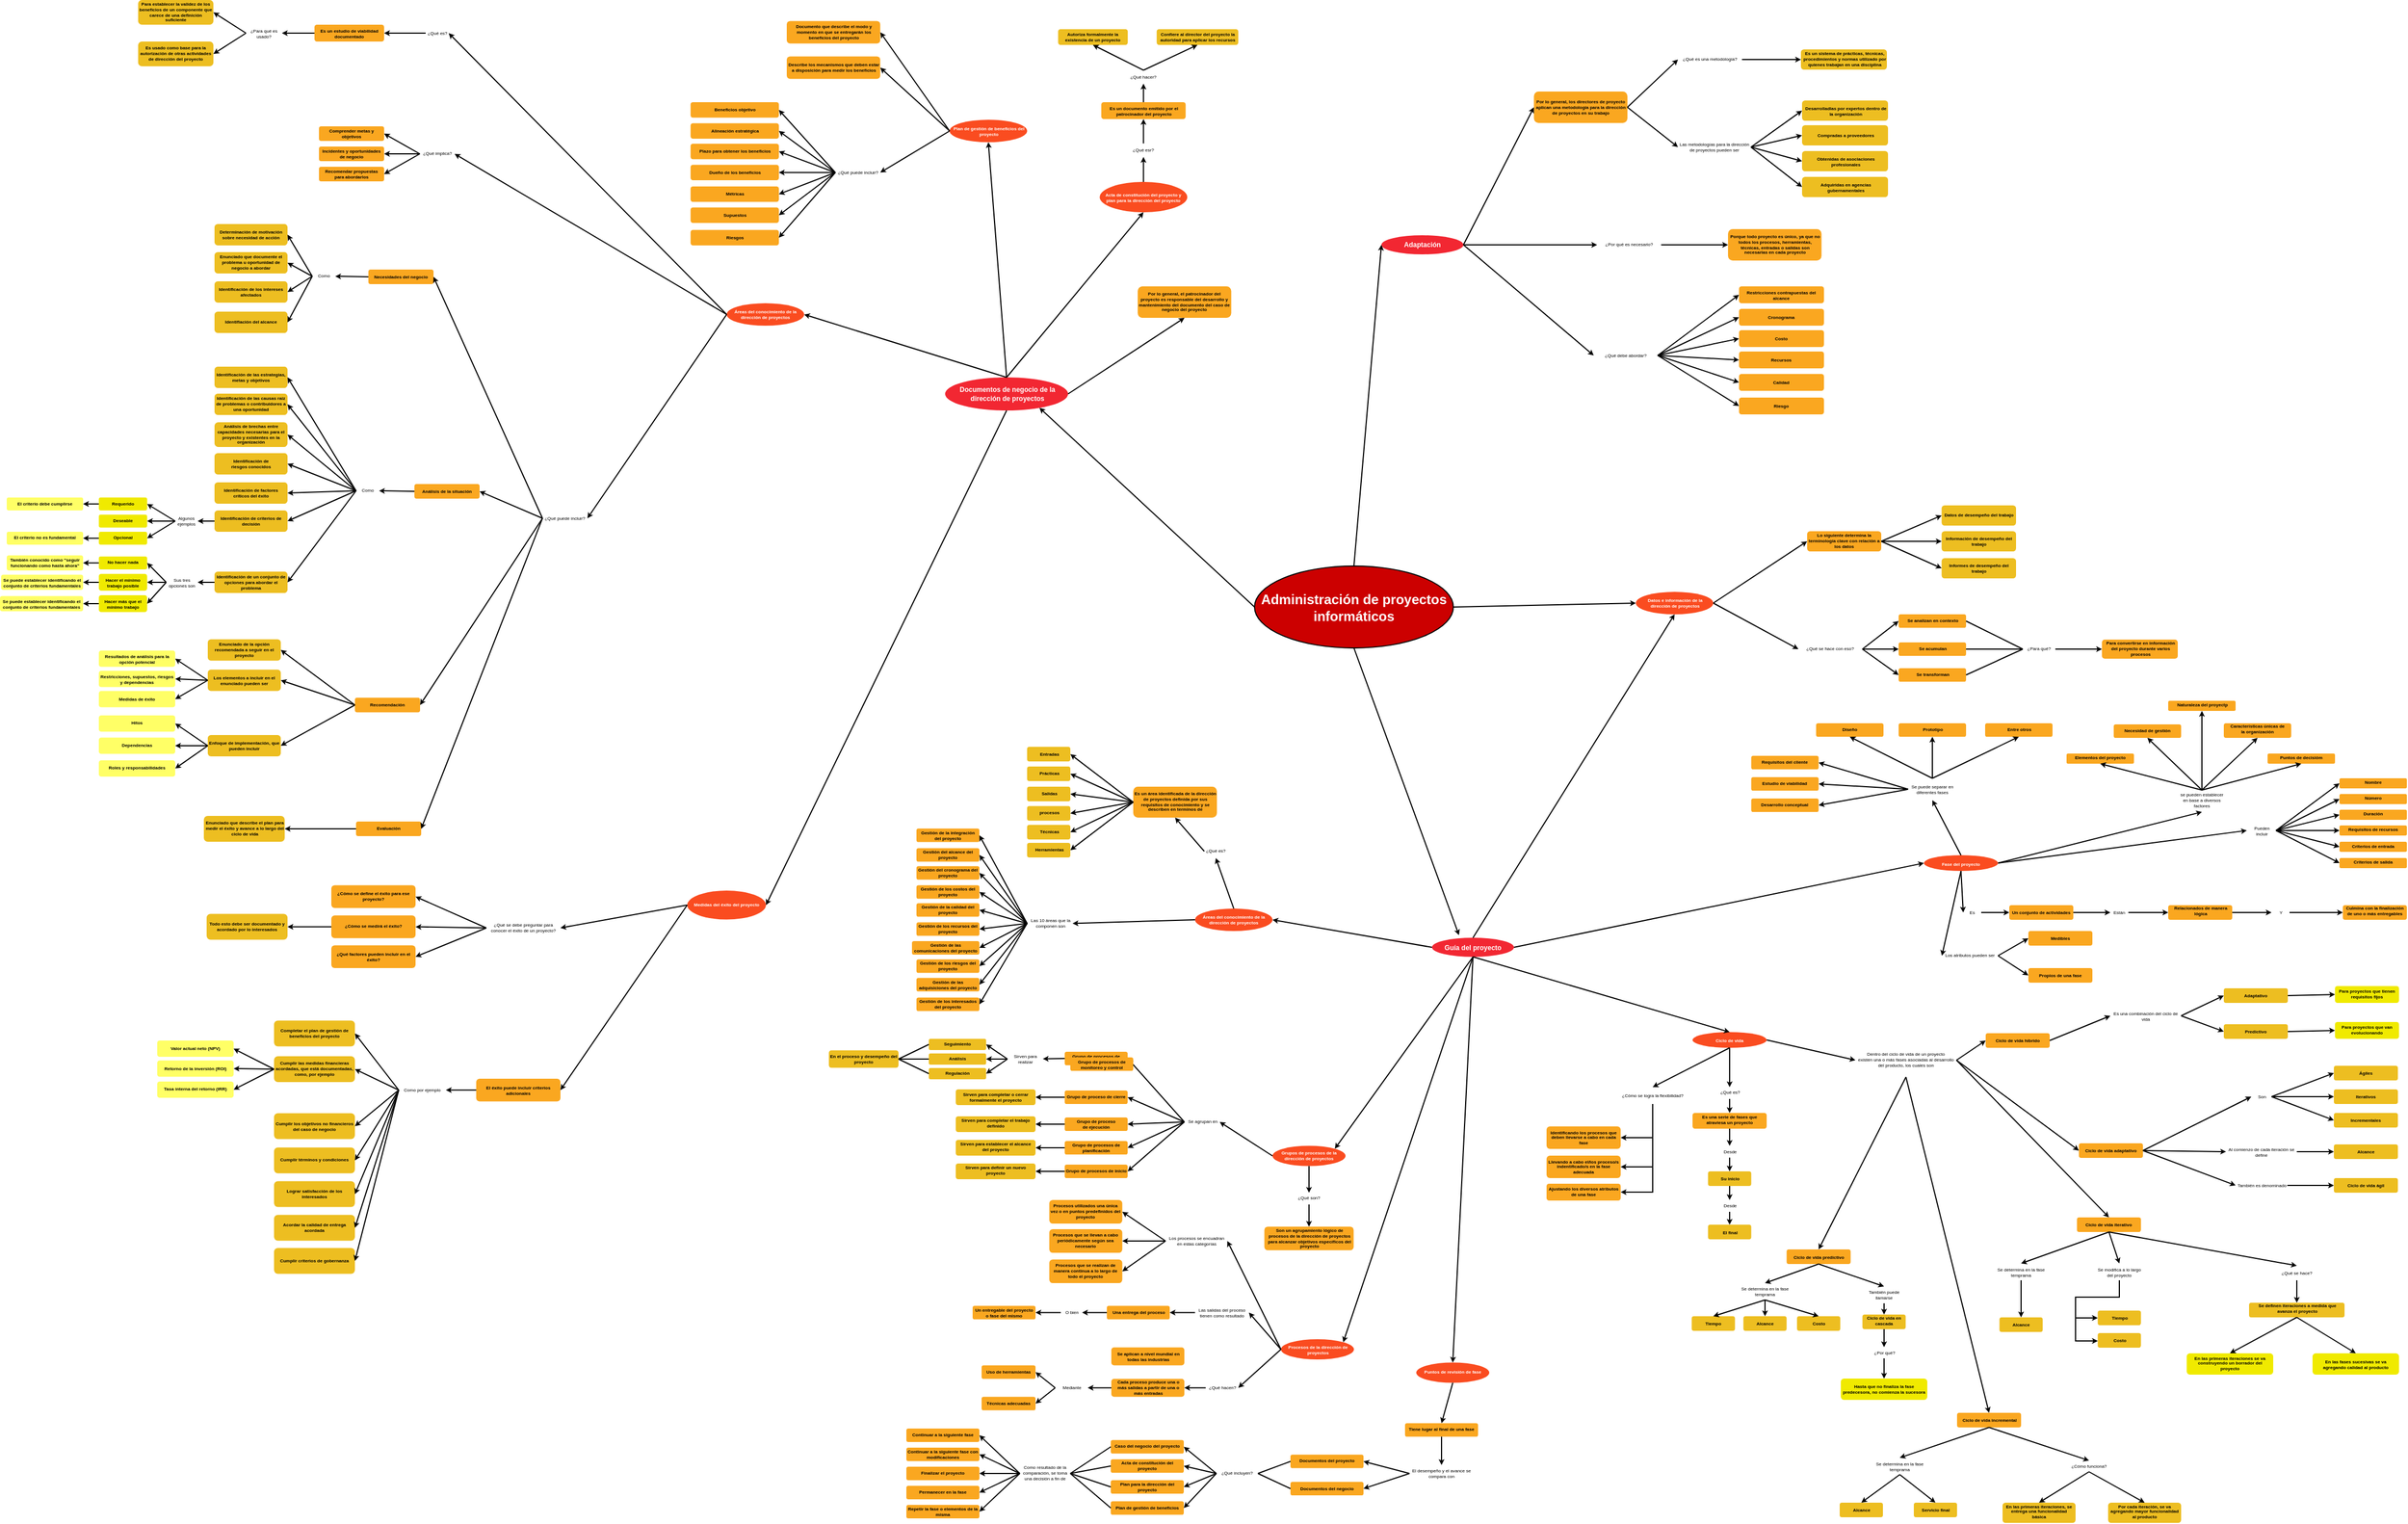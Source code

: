 <mxfile version="21.0.2" type="github">
  <diagram name="Página-1" id="xALlQoQ8YnwuDP4JtINH">
    <mxGraphModel dx="3397" dy="1910" grid="0" gridSize="5" guides="1" tooltips="1" connect="1" arrows="1" fold="1" page="1" pageScale="1" pageWidth="2400" pageHeight="1600" math="0" shadow="0">
      <root>
        <mxCell id="0" />
        <mxCell id="1" parent="0" />
        <mxCell id="XYUq8phvIgYN8ouSGyzh-4" value="&lt;font style=&quot;font-size: 6px;&quot;&gt;&lt;b style=&quot;font-size: 6px;&quot;&gt;Guía del proyecto&lt;/b&gt;&lt;/font&gt;" style="ellipse;whiteSpace=wrap;html=1;verticalAlign=middle;labelBackgroundColor=none;fontColor=#ffffff;fillColor=#F22732;strokeColor=none;fontSize=6;" vertex="1" parent="1">
          <mxGeometry x="1402" y="1040" width="73" height="17" as="geometry" />
        </mxCell>
        <mxCell id="XYUq8phvIgYN8ouSGyzh-5" value="&lt;font style=&quot;font-size: 4px;&quot;&gt;&lt;b style=&quot;&quot;&gt;Ciclo de vida&lt;/b&gt;&lt;/font&gt;" style="ellipse;whiteSpace=wrap;html=1;verticalAlign=bottom;labelBackgroundColor=none;fontColor=#ffffff;fillColor=#FA4C20;strokeColor=none;" vertex="1" parent="1">
          <mxGeometry x="1634" y="1124" width="66" height="14" as="geometry" />
        </mxCell>
        <mxCell id="XYUq8phvIgYN8ouSGyzh-7" value="&lt;p style=&quot;margin-top: 0pt; margin-bottom: 0pt; margin-left: 0in; direction: ltr; unicode-bidi: embed; word-break: normal; font-size: 4px;&quot;&gt;&lt;font style=&quot;font-size: 4px;&quot;&gt;Dentro del ciclo de vida de un proyecto&lt;br style=&quot;font-size: 4px;&quot;&gt;existen una o más fases asociadas al desarrollo del producto, los cuales son&lt;/font&gt;&lt;/p&gt;" style="text;html=1;strokeColor=none;fillColor=none;align=center;verticalAlign=middle;whiteSpace=wrap;rounded=0;fontSize=4;" vertex="1" parent="1">
          <mxGeometry x="1779" y="1134" width="90" height="30" as="geometry" />
        </mxCell>
        <mxCell id="XYUq8phvIgYN8ouSGyzh-9" value="&lt;b&gt;&lt;font color=&quot;#000000&quot; style=&quot;font-size: 4px;&quot;&gt;Ciclo de vida híbrido&lt;/font&gt;&lt;/b&gt;" style="rounded=1;whiteSpace=wrap;html=1;verticalAlign=bottom;fontColor=#FFFFFF;fillColor=#faa720;strokeColor=none;" vertex="1" parent="1">
          <mxGeometry x="1895" y="1125" width="57" height="13" as="geometry" />
        </mxCell>
        <mxCell id="XYUq8phvIgYN8ouSGyzh-12" value="&lt;p style=&quot;margin-top: 0pt; margin-bottom: 0pt; margin-left: 0in; direction: ltr; unicode-bidi: embed; word-break: normal; font-size: 4px;&quot;&gt;Es una combinación del ciclo de vida&lt;/p&gt;" style="text;html=1;strokeColor=none;fillColor=none;align=center;verticalAlign=middle;whiteSpace=wrap;rounded=0;fontSize=4;" vertex="1" parent="1">
          <mxGeometry x="2006" y="1102" width="63" height="15" as="geometry" />
        </mxCell>
        <mxCell id="XYUq8phvIgYN8ouSGyzh-13" value="&lt;b&gt;&lt;font color=&quot;#000000&quot; style=&quot;font-size: 4px;&quot;&gt;Adaptativo&lt;/font&gt;&lt;/b&gt;" style="rounded=1;whiteSpace=wrap;html=1;verticalAlign=bottom;fontColor=#FFFFFF;fillColor=#edbe21;strokeColor=none;" vertex="1" parent="1">
          <mxGeometry x="2107" y="1085" width="57" height="13" as="geometry" />
        </mxCell>
        <mxCell id="XYUq8phvIgYN8ouSGyzh-14" value="&lt;b&gt;&lt;font color=&quot;#000000&quot; style=&quot;font-size: 4px;&quot;&gt;Predictivo&lt;/font&gt;&lt;/b&gt;" style="rounded=1;whiteSpace=wrap;html=1;verticalAlign=bottom;fontColor=#FFFFFF;fillColor=#edbe21;strokeColor=none;" vertex="1" parent="1">
          <mxGeometry x="2107" y="1117" width="57" height="13" as="geometry" />
        </mxCell>
        <mxCell id="XYUq8phvIgYN8ouSGyzh-15" value="&lt;b style=&quot;font-size: 4px;&quot;&gt;&lt;font color=&quot;#000000&quot; style=&quot;font-size: 4px;&quot;&gt;Para proyectos que tienen requisitos fijos&lt;/font&gt;&lt;/b&gt;" style="rounded=1;whiteSpace=wrap;html=1;verticalAlign=bottom;fontColor=#FFFFFF;fillColor=#f0ea00;strokeColor=none;align=center;fontSize=4;" vertex="1" parent="1">
          <mxGeometry x="2206" y="1083" width="57" height="15" as="geometry" />
        </mxCell>
        <mxCell id="XYUq8phvIgYN8ouSGyzh-16" value="&lt;b style=&quot;font-size: 4px;&quot;&gt;&lt;font color=&quot;#000000&quot; style=&quot;font-size: 4px;&quot;&gt;Para proyectos que van evolucionando&lt;/font&gt;&lt;/b&gt;" style="rounded=1;whiteSpace=wrap;html=1;verticalAlign=bottom;fontColor=#FFFFFF;fillColor=#f0ea00;strokeColor=none;align=center;fontSize=4;" vertex="1" parent="1">
          <mxGeometry x="2206" y="1115" width="57" height="15" as="geometry" />
        </mxCell>
        <mxCell id="XYUq8phvIgYN8ouSGyzh-27" value="" style="endArrow=classic;html=1;rounded=0;entryX=0;entryY=0.5;entryDx=0;entryDy=0;exitX=1;exitY=0.5;exitDx=0;exitDy=0;endSize=2;" edge="1" parent="1" source="XYUq8phvIgYN8ouSGyzh-12" target="XYUq8phvIgYN8ouSGyzh-13">
          <mxGeometry width="50" height="50" relative="1" as="geometry">
            <mxPoint x="2015" y="1216" as="sourcePoint" />
            <mxPoint x="2065" y="1166" as="targetPoint" />
          </mxGeometry>
        </mxCell>
        <mxCell id="XYUq8phvIgYN8ouSGyzh-28" value="" style="endArrow=classic;html=1;rounded=0;entryX=0;entryY=0.5;entryDx=0;entryDy=0;exitX=1;exitY=0.5;exitDx=0;exitDy=0;endSize=2;" edge="1" parent="1" source="XYUq8phvIgYN8ouSGyzh-12" target="XYUq8phvIgYN8ouSGyzh-14">
          <mxGeometry width="50" height="50" relative="1" as="geometry">
            <mxPoint x="2074" y="1115" as="sourcePoint" />
            <mxPoint x="2112" y="1097" as="targetPoint" />
          </mxGeometry>
        </mxCell>
        <mxCell id="XYUq8phvIgYN8ouSGyzh-29" value="" style="endArrow=classic;html=1;rounded=0;entryX=0;entryY=0.5;entryDx=0;entryDy=0;exitX=1;exitY=0.5;exitDx=0;exitDy=0;endSize=2;" edge="1" parent="1" source="XYUq8phvIgYN8ouSGyzh-13" target="XYUq8phvIgYN8ouSGyzh-15">
          <mxGeometry width="50" height="50" relative="1" as="geometry">
            <mxPoint x="2074" y="1115" as="sourcePoint" />
            <mxPoint x="2112" y="1097" as="targetPoint" />
          </mxGeometry>
        </mxCell>
        <mxCell id="XYUq8phvIgYN8ouSGyzh-30" value="" style="endArrow=classic;html=1;rounded=0;entryX=0;entryY=0.5;entryDx=0;entryDy=0;exitX=1;exitY=0.5;exitDx=0;exitDy=0;endSize=2;" edge="1" parent="1" source="XYUq8phvIgYN8ouSGyzh-14" target="XYUq8phvIgYN8ouSGyzh-16">
          <mxGeometry width="50" height="50" relative="1" as="geometry">
            <mxPoint x="2079" y="1120" as="sourcePoint" />
            <mxPoint x="2117" y="1102" as="targetPoint" />
          </mxGeometry>
        </mxCell>
        <mxCell id="XYUq8phvIgYN8ouSGyzh-33" value="&lt;b&gt;&lt;font color=&quot;#000000&quot; style=&quot;font-size: 4px;&quot;&gt;Ciclo de vida adaptativo&lt;/font&gt;&lt;/b&gt;" style="rounded=1;whiteSpace=wrap;html=1;verticalAlign=bottom;fontColor=#FFFFFF;fillColor=#faa720;strokeColor=none;" vertex="1" parent="1">
          <mxGeometry x="1978" y="1223" width="57" height="13" as="geometry" />
        </mxCell>
        <mxCell id="XYUq8phvIgYN8ouSGyzh-34" value="&lt;p style=&quot;margin-top: 0pt; margin-bottom: 0pt; margin-left: 0in; direction: ltr; unicode-bidi: embed; word-break: normal; font-size: 4px;&quot;&gt;Son&lt;/p&gt;" style="text;html=1;strokeColor=none;fillColor=none;align=center;verticalAlign=middle;whiteSpace=wrap;rounded=0;fontSize=4;" vertex="1" parent="1">
          <mxGeometry x="2131.5" y="1177.5" width="18" height="8" as="geometry" />
        </mxCell>
        <mxCell id="XYUq8phvIgYN8ouSGyzh-36" value="&lt;p style=&quot;margin-top: 0pt; margin-bottom: 0pt; margin-left: 0in; direction: ltr; unicode-bidi: embed; word-break: normal; font-size: 4px;&quot;&gt;Al comienzo de cada iteración se define&lt;/p&gt;" style="text;html=1;strokeColor=none;fillColor=none;align=center;verticalAlign=middle;whiteSpace=wrap;rounded=0;fontSize=4;" vertex="1" parent="1">
          <mxGeometry x="2109" y="1223" width="63" height="15" as="geometry" />
        </mxCell>
        <mxCell id="XYUq8phvIgYN8ouSGyzh-37" value="&lt;p style=&quot;margin-top: 0pt; margin-bottom: 0pt; margin-left: 0in; direction: ltr; unicode-bidi: embed; word-break: normal; font-size: 4px;&quot;&gt;También es denominado&lt;/p&gt;" style="text;html=1;strokeColor=none;fillColor=none;align=center;verticalAlign=middle;whiteSpace=wrap;rounded=0;fontSize=4;" vertex="1" parent="1">
          <mxGeometry x="2117.5" y="1254" width="46" height="13" as="geometry" />
        </mxCell>
        <mxCell id="XYUq8phvIgYN8ouSGyzh-38" value="&lt;b&gt;&lt;font color=&quot;#000000&quot; style=&quot;font-size: 4px;&quot;&gt;Ágiles&lt;/font&gt;&lt;/b&gt;" style="rounded=1;whiteSpace=wrap;html=1;verticalAlign=bottom;fontColor=#FFFFFF;fillColor=#edbe21;strokeColor=none;" vertex="1" parent="1">
          <mxGeometry x="2205" y="1154" width="57" height="13" as="geometry" />
        </mxCell>
        <mxCell id="XYUq8phvIgYN8ouSGyzh-39" value="&lt;b&gt;&lt;font color=&quot;#000000&quot; style=&quot;font-size: 4px;&quot;&gt;Iterativos&lt;/font&gt;&lt;/b&gt;" style="rounded=1;whiteSpace=wrap;html=1;verticalAlign=bottom;fontColor=#FFFFFF;fillColor=#edbe21;strokeColor=none;" vertex="1" parent="1">
          <mxGeometry x="2205" y="1175" width="57" height="13" as="geometry" />
        </mxCell>
        <mxCell id="XYUq8phvIgYN8ouSGyzh-40" value="&lt;b&gt;&lt;font color=&quot;#000000&quot; style=&quot;font-size: 4px;&quot;&gt;Incrementales&lt;/font&gt;&lt;/b&gt;" style="rounded=1;whiteSpace=wrap;html=1;verticalAlign=bottom;fontColor=#FFFFFF;fillColor=#edbe21;strokeColor=none;" vertex="1" parent="1">
          <mxGeometry x="2205" y="1196" width="57" height="13" as="geometry" />
        </mxCell>
        <mxCell id="XYUq8phvIgYN8ouSGyzh-42" value="" style="endArrow=classic;html=1;rounded=0;entryX=0;entryY=0.5;entryDx=0;entryDy=0;exitX=1;exitY=0.5;exitDx=0;exitDy=0;endSize=2;" edge="1" parent="1" source="XYUq8phvIgYN8ouSGyzh-34" target="XYUq8phvIgYN8ouSGyzh-38">
          <mxGeometry width="50" height="50" relative="1" as="geometry">
            <mxPoint x="2157" y="1099" as="sourcePoint" />
            <mxPoint x="2195" y="1113" as="targetPoint" />
          </mxGeometry>
        </mxCell>
        <mxCell id="XYUq8phvIgYN8ouSGyzh-43" value="" style="endArrow=classic;html=1;rounded=0;entryX=0;entryY=0.5;entryDx=0;entryDy=0;exitX=1;exitY=0.5;exitDx=0;exitDy=0;endSize=2;" edge="1" parent="1" source="XYUq8phvIgYN8ouSGyzh-34" target="XYUq8phvIgYN8ouSGyzh-39">
          <mxGeometry width="50" height="50" relative="1" as="geometry">
            <mxPoint x="2150" y="1187" as="sourcePoint" />
            <mxPoint x="2210" y="1166" as="targetPoint" />
          </mxGeometry>
        </mxCell>
        <mxCell id="XYUq8phvIgYN8ouSGyzh-44" value="" style="endArrow=classic;html=1;rounded=0;entryX=0;entryY=0.5;entryDx=0;entryDy=0;exitX=1;exitY=0.5;exitDx=0;exitDy=0;endSize=2;" edge="1" parent="1" source="XYUq8phvIgYN8ouSGyzh-34" target="XYUq8phvIgYN8ouSGyzh-40">
          <mxGeometry width="50" height="50" relative="1" as="geometry">
            <mxPoint x="2150" y="1187" as="sourcePoint" />
            <mxPoint x="2210" y="1187" as="targetPoint" />
          </mxGeometry>
        </mxCell>
        <mxCell id="XYUq8phvIgYN8ouSGyzh-46" value="" style="endArrow=classic;html=1;rounded=0;entryX=0;entryY=0.5;entryDx=0;entryDy=0;exitX=1;exitY=0.5;exitDx=0;exitDy=0;endSize=2;" edge="1" parent="1" source="XYUq8phvIgYN8ouSGyzh-33" target="XYUq8phvIgYN8ouSGyzh-34">
          <mxGeometry width="50" height="50" relative="1" as="geometry">
            <mxPoint x="2150" y="1187" as="sourcePoint" />
            <mxPoint x="2210" y="1207" as="targetPoint" />
          </mxGeometry>
        </mxCell>
        <mxCell id="XYUq8phvIgYN8ouSGyzh-48" value="&lt;b&gt;&lt;font color=&quot;#000000&quot; style=&quot;font-size: 4px;&quot;&gt;Alcance&lt;/font&gt;&lt;/b&gt;" style="rounded=1;whiteSpace=wrap;html=1;verticalAlign=bottom;fontColor=#FFFFFF;fillColor=#edbe21;strokeColor=none;" vertex="1" parent="1">
          <mxGeometry x="2205" y="1224" width="57" height="13" as="geometry" />
        </mxCell>
        <mxCell id="XYUq8phvIgYN8ouSGyzh-49" value="&lt;b&gt;&lt;font color=&quot;#000000&quot; style=&quot;font-size: 4px;&quot;&gt;Ciclo de vida ágil&lt;/font&gt;&lt;/b&gt;" style="rounded=1;whiteSpace=wrap;html=1;verticalAlign=bottom;fontColor=#FFFFFF;fillColor=#edbe21;strokeColor=none;" vertex="1" parent="1">
          <mxGeometry x="2205" y="1254" width="57" height="13" as="geometry" />
        </mxCell>
        <mxCell id="XYUq8phvIgYN8ouSGyzh-50" value="" style="endArrow=classic;html=1;rounded=0;entryX=0;entryY=0.5;entryDx=0;entryDy=0;exitX=1;exitY=0.5;exitDx=0;exitDy=0;endSize=2;" edge="1" parent="1" source="XYUq8phvIgYN8ouSGyzh-36" target="XYUq8phvIgYN8ouSGyzh-48">
          <mxGeometry width="50" height="50" relative="1" as="geometry">
            <mxPoint x="2150" y="1187" as="sourcePoint" />
            <mxPoint x="2210" y="1208" as="targetPoint" />
          </mxGeometry>
        </mxCell>
        <mxCell id="XYUq8phvIgYN8ouSGyzh-51" value="" style="endArrow=classic;html=1;rounded=0;entryX=0;entryY=0.5;entryDx=0;entryDy=0;exitX=1;exitY=0.5;exitDx=0;exitDy=0;endSize=2;" edge="1" parent="1" source="XYUq8phvIgYN8ouSGyzh-37" target="XYUq8phvIgYN8ouSGyzh-49">
          <mxGeometry width="50" height="50" relative="1" as="geometry">
            <mxPoint x="2177" y="1236" as="sourcePoint" />
            <mxPoint x="2210" y="1236" as="targetPoint" />
          </mxGeometry>
        </mxCell>
        <mxCell id="XYUq8phvIgYN8ouSGyzh-52" value="" style="endArrow=classic;html=1;rounded=0;entryX=0;entryY=0.5;entryDx=0;entryDy=0;exitX=1;exitY=0.5;exitDx=0;exitDy=0;endSize=2;" edge="1" parent="1" source="XYUq8phvIgYN8ouSGyzh-33" target="XYUq8phvIgYN8ouSGyzh-36">
          <mxGeometry width="50" height="50" relative="1" as="geometry">
            <mxPoint x="2040" y="1211" as="sourcePoint" />
            <mxPoint x="2132" y="1187" as="targetPoint" />
          </mxGeometry>
        </mxCell>
        <mxCell id="XYUq8phvIgYN8ouSGyzh-53" value="" style="endArrow=classic;html=1;rounded=0;entryX=0;entryY=0.5;entryDx=0;entryDy=0;endSize=2;exitX=1;exitY=0.5;exitDx=0;exitDy=0;" edge="1" parent="1" source="XYUq8phvIgYN8ouSGyzh-33" target="XYUq8phvIgYN8ouSGyzh-37">
          <mxGeometry width="50" height="50" relative="1" as="geometry">
            <mxPoint x="2035" y="1205" as="sourcePoint" />
            <mxPoint x="2114" y="1236" as="targetPoint" />
          </mxGeometry>
        </mxCell>
        <mxCell id="XYUq8phvIgYN8ouSGyzh-56" value="&lt;b&gt;&lt;font color=&quot;#000000&quot; style=&quot;font-size: 4px;&quot;&gt;Ciclo de vida iterativo&lt;/font&gt;&lt;/b&gt;" style="rounded=1;whiteSpace=wrap;html=1;verticalAlign=bottom;fontColor=#FFFFFF;fillColor=#faa720;strokeColor=none;" vertex="1" parent="1">
          <mxGeometry x="1976.25" y="1289" width="57" height="13" as="geometry" />
        </mxCell>
        <mxCell id="XYUq8phvIgYN8ouSGyzh-57" value="&lt;p style=&quot;margin-top: 0pt; margin-bottom: 0pt; margin-left: 0in; direction: ltr; unicode-bidi: embed; word-break: normal; font-size: 4px;&quot;&gt;Se determina en la fase temprama&lt;/p&gt;" style="text;html=1;strokeColor=none;fillColor=none;align=center;verticalAlign=middle;whiteSpace=wrap;rounded=0;fontSize=4;" vertex="1" parent="1">
          <mxGeometry x="1902" y="1330" width="49" height="15" as="geometry" />
        </mxCell>
        <mxCell id="XYUq8phvIgYN8ouSGyzh-58" value="&lt;b&gt;&lt;font color=&quot;#000000&quot; style=&quot;font-size: 4px;&quot;&gt;Alcance&lt;/font&gt;&lt;/b&gt;" style="rounded=1;whiteSpace=wrap;html=1;verticalAlign=bottom;fontColor=#FFFFFF;fillColor=#edbe21;strokeColor=none;" vertex="1" parent="1">
          <mxGeometry x="1907.25" y="1378" width="38.5" height="13" as="geometry" />
        </mxCell>
        <mxCell id="XYUq8phvIgYN8ouSGyzh-67" style="edgeStyle=orthogonalEdgeStyle;rounded=0;orthogonalLoop=1;jettySize=auto;html=1;entryX=0;entryY=0.5;entryDx=0;entryDy=0;startSize=6;endSize=2;" edge="1" parent="1" source="XYUq8phvIgYN8ouSGyzh-59" target="XYUq8phvIgYN8ouSGyzh-60">
          <mxGeometry relative="1" as="geometry">
            <Array as="points">
              <mxPoint x="2014" y="1360" />
              <mxPoint x="1975" y="1360" />
              <mxPoint x="1975" y="1379" />
            </Array>
          </mxGeometry>
        </mxCell>
        <mxCell id="XYUq8phvIgYN8ouSGyzh-59" value="&lt;p style=&quot;margin-top: 0pt; margin-bottom: 0pt; margin-left: 0in; direction: ltr; unicode-bidi: embed; word-break: normal; font-size: 4px;&quot;&gt;Se modifica a lo largo del proyecto&lt;/p&gt;" style="text;html=1;strokeColor=none;fillColor=none;align=center;verticalAlign=middle;whiteSpace=wrap;rounded=0;fontSize=4;" vertex="1" parent="1">
          <mxGeometry x="1993" y="1330" width="42" height="15" as="geometry" />
        </mxCell>
        <mxCell id="XYUq8phvIgYN8ouSGyzh-60" value="&lt;b&gt;&lt;font color=&quot;#000000&quot; style=&quot;font-size: 4px;&quot;&gt;Tiempo&lt;/font&gt;&lt;/b&gt;" style="rounded=1;whiteSpace=wrap;html=1;verticalAlign=bottom;fontColor=#FFFFFF;fillColor=#edbe21;strokeColor=none;" vertex="1" parent="1">
          <mxGeometry x="1994.75" y="1372" width="38.5" height="13" as="geometry" />
        </mxCell>
        <mxCell id="XYUq8phvIgYN8ouSGyzh-61" value="&lt;b&gt;&lt;font color=&quot;#000000&quot; style=&quot;font-size: 4px;&quot;&gt;Costo&lt;/font&gt;&lt;/b&gt;" style="rounded=1;whiteSpace=wrap;html=1;verticalAlign=bottom;fontColor=#FFFFFF;fillColor=#edbe21;strokeColor=none;" vertex="1" parent="1">
          <mxGeometry x="1994.75" y="1392" width="38.5" height="13" as="geometry" />
        </mxCell>
        <mxCell id="XYUq8phvIgYN8ouSGyzh-64" value="" style="endArrow=classic;html=1;rounded=0;entryX=0.5;entryY=0;entryDx=0;entryDy=0;exitX=0.5;exitY=1;exitDx=0;exitDy=0;endSize=2;" edge="1" parent="1" source="XYUq8phvIgYN8ouSGyzh-56" target="XYUq8phvIgYN8ouSGyzh-59">
          <mxGeometry width="50" height="50" relative="1" as="geometry">
            <mxPoint x="1963" y="1317" as="sourcePoint" />
            <mxPoint x="2004" y="1317" as="targetPoint" />
          </mxGeometry>
        </mxCell>
        <mxCell id="XYUq8phvIgYN8ouSGyzh-65" value="" style="endArrow=classic;html=1;rounded=0;entryX=0.5;entryY=0;entryDx=0;entryDy=0;endSize=2;exitX=0.5;exitY=1;exitDx=0;exitDy=0;" edge="1" parent="1" source="XYUq8phvIgYN8ouSGyzh-56" target="XYUq8phvIgYN8ouSGyzh-57">
          <mxGeometry width="50" height="50" relative="1" as="geometry">
            <mxPoint x="1983" y="1324" as="sourcePoint" />
            <mxPoint x="2019" y="1335" as="targetPoint" />
          </mxGeometry>
        </mxCell>
        <mxCell id="XYUq8phvIgYN8ouSGyzh-66" value="" style="endArrow=classic;html=1;rounded=0;entryX=0.5;entryY=0;entryDx=0;entryDy=0;endSize=2;exitX=0.5;exitY=1;exitDx=0;exitDy=0;" edge="1" parent="1" source="XYUq8phvIgYN8ouSGyzh-57" target="XYUq8phvIgYN8ouSGyzh-58">
          <mxGeometry width="50" height="50" relative="1" as="geometry">
            <mxPoint x="2010" y="1307" as="sourcePoint" />
            <mxPoint x="1932" y="1335" as="targetPoint" />
          </mxGeometry>
        </mxCell>
        <mxCell id="XYUq8phvIgYN8ouSGyzh-68" style="edgeStyle=orthogonalEdgeStyle;rounded=0;orthogonalLoop=1;jettySize=auto;html=1;entryX=0;entryY=0.5;entryDx=0;entryDy=0;startSize=6;endSize=2;exitX=0.5;exitY=1;exitDx=0;exitDy=0;" edge="1" parent="1" source="XYUq8phvIgYN8ouSGyzh-59" target="XYUq8phvIgYN8ouSGyzh-61">
          <mxGeometry relative="1" as="geometry">
            <mxPoint x="2019" y="1350" as="sourcePoint" />
            <mxPoint x="2000" y="1390" as="targetPoint" />
            <Array as="points">
              <mxPoint x="2014" y="1360" />
              <mxPoint x="1975" y="1360" />
              <mxPoint x="1975" y="1399" />
              <mxPoint x="1995" y="1399" />
            </Array>
          </mxGeometry>
        </mxCell>
        <mxCell id="XYUq8phvIgYN8ouSGyzh-69" value="&lt;p style=&quot;margin-top: 0pt; margin-bottom: 0pt; margin-left: 0in; direction: ltr; unicode-bidi: embed; word-break: normal; font-size: 4px;&quot;&gt;¿Qué se hace?&lt;/p&gt;" style="text;html=1;strokeColor=none;fillColor=none;align=center;verticalAlign=middle;whiteSpace=wrap;rounded=0;fontSize=4;" vertex="1" parent="1">
          <mxGeometry x="2149" y="1332" width="46" height="13" as="geometry" />
        </mxCell>
        <mxCell id="XYUq8phvIgYN8ouSGyzh-70" value="&lt;font color=&quot;#000000&quot; style=&quot;font-size: 4px;&quot;&gt;&lt;span style=&quot;font-size: 4px;&quot;&gt;&lt;b style=&quot;font-size: 4px;&quot;&gt;Se definen iteraciones a medida que avanza el proyecto&lt;/b&gt;&lt;/span&gt;&lt;/font&gt;" style="rounded=1;whiteSpace=wrap;html=1;verticalAlign=bottom;fontColor=#FFFFFF;fillColor=#edbe21;strokeColor=none;fontSize=4;" vertex="1" parent="1">
          <mxGeometry x="2129.5" y="1365" width="85" height="13" as="geometry" />
        </mxCell>
        <mxCell id="XYUq8phvIgYN8ouSGyzh-71" value="&lt;b style=&quot;font-size: 4px;&quot;&gt;&lt;font color=&quot;#000000&quot; style=&quot;font-size: 4px;&quot;&gt;En las primeras iteraciones se va construyendo un borrador del proyecto&lt;/font&gt;&lt;/b&gt;" style="rounded=1;whiteSpace=wrap;html=1;verticalAlign=bottom;fontColor=#FFFFFF;fillColor=#f0ea00;strokeColor=none;align=center;fontSize=4;" vertex="1" parent="1">
          <mxGeometry x="2074" y="1410" width="77" height="19" as="geometry" />
        </mxCell>
        <mxCell id="XYUq8phvIgYN8ouSGyzh-72" value="&lt;b style=&quot;font-size: 4px;&quot;&gt;&lt;font color=&quot;#000000&quot; style=&quot;font-size: 4px;&quot;&gt;En las fases sucesivas se va agregando calidad al producto&lt;/font&gt;&lt;/b&gt;" style="rounded=1;whiteSpace=wrap;html=1;verticalAlign=middle;fontColor=#FFFFFF;fillColor=#f0ea00;strokeColor=none;align=center;fontSize=4;labelPosition=center;verticalLabelPosition=middle;textDirection=ltr;horizontal=1;" vertex="1" parent="1">
          <mxGeometry x="2186" y="1410" width="77" height="19" as="geometry" />
        </mxCell>
        <mxCell id="XYUq8phvIgYN8ouSGyzh-73" value="" style="endArrow=classic;html=1;rounded=0;entryX=0.5;entryY=0;entryDx=0;entryDy=0;exitX=0.5;exitY=1;exitDx=0;exitDy=0;endSize=2;" edge="1" parent="1" source="XYUq8phvIgYN8ouSGyzh-56" target="XYUq8phvIgYN8ouSGyzh-69">
          <mxGeometry width="50" height="50" relative="1" as="geometry">
            <mxPoint x="2010" y="1307" as="sourcePoint" />
            <mxPoint x="2019" y="1335" as="targetPoint" />
          </mxGeometry>
        </mxCell>
        <mxCell id="XYUq8phvIgYN8ouSGyzh-74" value="" style="endArrow=classic;html=1;rounded=0;entryX=0.5;entryY=0;entryDx=0;entryDy=0;endSize=2;" edge="1" parent="1" source="XYUq8phvIgYN8ouSGyzh-69" target="XYUq8phvIgYN8ouSGyzh-70">
          <mxGeometry width="50" height="50" relative="1" as="geometry">
            <mxPoint x="2010" y="1307" as="sourcePoint" />
            <mxPoint x="2177" y="1337" as="targetPoint" />
          </mxGeometry>
        </mxCell>
        <mxCell id="XYUq8phvIgYN8ouSGyzh-75" value="" style="endArrow=classic;html=1;rounded=0;entryX=0.5;entryY=0;entryDx=0;entryDy=0;endSize=2;exitX=0.5;exitY=1;exitDx=0;exitDy=0;" edge="1" parent="1" source="XYUq8phvIgYN8ouSGyzh-70" target="XYUq8phvIgYN8ouSGyzh-71">
          <mxGeometry width="50" height="50" relative="1" as="geometry">
            <mxPoint x="2177" y="1350" as="sourcePoint" />
            <mxPoint x="2177" y="1370" as="targetPoint" />
          </mxGeometry>
        </mxCell>
        <mxCell id="XYUq8phvIgYN8ouSGyzh-76" value="" style="endArrow=classic;html=1;rounded=0;entryX=0.5;entryY=0;entryDx=0;entryDy=0;endSize=2;exitX=0.5;exitY=1;exitDx=0;exitDy=0;" edge="1" parent="1" source="XYUq8phvIgYN8ouSGyzh-70" target="XYUq8phvIgYN8ouSGyzh-72">
          <mxGeometry width="50" height="50" relative="1" as="geometry">
            <mxPoint x="2177" y="1383" as="sourcePoint" />
            <mxPoint x="2132" y="1415" as="targetPoint" />
          </mxGeometry>
        </mxCell>
        <mxCell id="XYUq8phvIgYN8ouSGyzh-78" value="&lt;b&gt;&lt;font color=&quot;#000000&quot; style=&quot;font-size: 4px;&quot;&gt;Ciclo de vida incremental&lt;br&gt;&lt;/font&gt;&lt;/b&gt;" style="rounded=1;whiteSpace=wrap;html=1;verticalAlign=bottom;fontColor=#FFFFFF;fillColor=#faa720;strokeColor=none;" vertex="1" parent="1">
          <mxGeometry x="1869.5" y="1463" width="57" height="13" as="geometry" />
        </mxCell>
        <mxCell id="XYUq8phvIgYN8ouSGyzh-79" value="&lt;p style=&quot;margin-top: 0pt; margin-bottom: 0pt; margin-left: 0in; direction: ltr; unicode-bidi: embed; word-break: normal; font-size: 4px;&quot;&gt;Se determina en la fase temprama&lt;/p&gt;" style="text;html=1;strokeColor=none;fillColor=none;align=center;verticalAlign=middle;whiteSpace=wrap;rounded=0;fontSize=4;" vertex="1" parent="1">
          <mxGeometry x="1794" y="1503" width="49" height="15" as="geometry" />
        </mxCell>
        <mxCell id="XYUq8phvIgYN8ouSGyzh-80" value="&lt;b&gt;&lt;font color=&quot;#000000&quot; style=&quot;font-size: 4px;&quot;&gt;Alcance&lt;/font&gt;&lt;/b&gt;" style="rounded=1;whiteSpace=wrap;html=1;verticalAlign=bottom;fontColor=#FFFFFF;fillColor=#edbe21;strokeColor=none;" vertex="1" parent="1">
          <mxGeometry x="1765" y="1543" width="38.5" height="13" as="geometry" />
        </mxCell>
        <mxCell id="XYUq8phvIgYN8ouSGyzh-81" value="&lt;b&gt;&lt;font color=&quot;#000000&quot; style=&quot;font-size: 4px;&quot;&gt;Servicio final&lt;/font&gt;&lt;/b&gt;" style="rounded=1;whiteSpace=wrap;html=1;verticalAlign=bottom;fontColor=#FFFFFF;fillColor=#edbe21;strokeColor=none;" vertex="1" parent="1">
          <mxGeometry x="1831" y="1543" width="38.5" height="13" as="geometry" />
        </mxCell>
        <mxCell id="XYUq8phvIgYN8ouSGyzh-82" value="&lt;p style=&quot;margin-top: 0pt; margin-bottom: 0pt; margin-left: 0in; direction: ltr; unicode-bidi: embed; word-break: normal; font-size: 4px;&quot;&gt;¿Cómo funciona?&lt;/p&gt;" style="text;html=1;strokeColor=none;fillColor=none;align=center;verticalAlign=middle;whiteSpace=wrap;rounded=0;fontSize=4;" vertex="1" parent="1">
          <mxGeometry x="1967" y="1505.5" width="40" height="10" as="geometry" />
        </mxCell>
        <mxCell id="XYUq8phvIgYN8ouSGyzh-83" value="&lt;b style=&quot;font-size: 4px;&quot;&gt;&lt;font color=&quot;#000000&quot; style=&quot;font-size: 4px;&quot;&gt;En las primeras iteraciones, se entrega una funcionalidad básica&lt;/font&gt;&lt;/b&gt;" style="rounded=1;whiteSpace=wrap;html=1;verticalAlign=bottom;fontColor=#FFFFFF;fillColor=#edbe21;strokeColor=none;fontSize=4;" vertex="1" parent="1">
          <mxGeometry x="1910" y="1543" width="65" height="18" as="geometry" />
        </mxCell>
        <mxCell id="XYUq8phvIgYN8ouSGyzh-84" value="&lt;b style=&quot;font-size: 4px;&quot;&gt;&lt;font color=&quot;#000000&quot; style=&quot;font-size: 4px;&quot;&gt;Por cada iteración, se va agregando mayor funcionalidad al producto&lt;/font&gt;&lt;/b&gt;" style="rounded=1;whiteSpace=wrap;html=1;verticalAlign=bottom;fontColor=#FFFFFF;fillColor=#edbe21;strokeColor=none;fontSize=4;" vertex="1" parent="1">
          <mxGeometry x="2004" y="1543" width="65" height="18" as="geometry" />
        </mxCell>
        <mxCell id="XYUq8phvIgYN8ouSGyzh-85" value="" style="endArrow=classic;html=1;rounded=0;entryX=0.5;entryY=0;entryDx=0;entryDy=0;endSize=2;exitX=0.5;exitY=1;exitDx=0;exitDy=0;" edge="1" parent="1" source="XYUq8phvIgYN8ouSGyzh-78" target="XYUq8phvIgYN8ouSGyzh-79">
          <mxGeometry width="50" height="50" relative="1" as="geometry">
            <mxPoint x="1812" y="1361" as="sourcePoint" />
            <mxPoint x="1812" y="1394" as="targetPoint" />
          </mxGeometry>
        </mxCell>
        <mxCell id="XYUq8phvIgYN8ouSGyzh-86" value="" style="endArrow=classic;html=1;rounded=0;entryX=0.5;entryY=0;entryDx=0;entryDy=0;endSize=2;exitX=0.5;exitY=1;exitDx=0;exitDy=0;" edge="1" parent="1" source="XYUq8phvIgYN8ouSGyzh-78" target="XYUq8phvIgYN8ouSGyzh-82">
          <mxGeometry width="50" height="50" relative="1" as="geometry">
            <mxPoint x="1903" y="1481" as="sourcePoint" />
            <mxPoint x="1824" y="1508" as="targetPoint" />
          </mxGeometry>
        </mxCell>
        <mxCell id="XYUq8phvIgYN8ouSGyzh-87" value="" style="endArrow=classic;html=1;rounded=0;entryX=0.5;entryY=0;entryDx=0;entryDy=0;endSize=2;exitX=0.5;exitY=1;exitDx=0;exitDy=0;" edge="1" parent="1" source="XYUq8phvIgYN8ouSGyzh-82" target="XYUq8phvIgYN8ouSGyzh-83">
          <mxGeometry width="50" height="50" relative="1" as="geometry">
            <mxPoint x="1903" y="1481" as="sourcePoint" />
            <mxPoint x="1992" y="1511" as="targetPoint" />
          </mxGeometry>
        </mxCell>
        <mxCell id="XYUq8phvIgYN8ouSGyzh-88" value="" style="endArrow=classic;html=1;rounded=0;entryX=0.5;entryY=0;entryDx=0;entryDy=0;endSize=2;exitX=0.5;exitY=1;exitDx=0;exitDy=0;" edge="1" parent="1" source="XYUq8phvIgYN8ouSGyzh-82" target="XYUq8phvIgYN8ouSGyzh-84">
          <mxGeometry width="50" height="50" relative="1" as="geometry">
            <mxPoint x="1992" y="1521" as="sourcePoint" />
            <mxPoint x="1948" y="1548" as="targetPoint" />
          </mxGeometry>
        </mxCell>
        <mxCell id="XYUq8phvIgYN8ouSGyzh-89" value="" style="endArrow=classic;html=1;rounded=0;entryX=0.5;entryY=0;entryDx=0;entryDy=0;endSize=2;exitX=0.5;exitY=1;exitDx=0;exitDy=0;" edge="1" parent="1" source="XYUq8phvIgYN8ouSGyzh-79" target="XYUq8phvIgYN8ouSGyzh-81">
          <mxGeometry width="50" height="50" relative="1" as="geometry">
            <mxPoint x="1992" y="1521" as="sourcePoint" />
            <mxPoint x="2042" y="1548" as="targetPoint" />
          </mxGeometry>
        </mxCell>
        <mxCell id="XYUq8phvIgYN8ouSGyzh-90" value="" style="endArrow=classic;html=1;rounded=0;entryX=0.5;entryY=0;entryDx=0;entryDy=0;endSize=2;exitX=0.5;exitY=1;exitDx=0;exitDy=0;" edge="1" parent="1" source="XYUq8phvIgYN8ouSGyzh-79" target="XYUq8phvIgYN8ouSGyzh-80">
          <mxGeometry width="50" height="50" relative="1" as="geometry">
            <mxPoint x="1824" y="1523" as="sourcePoint" />
            <mxPoint x="1855" y="1548" as="targetPoint" />
          </mxGeometry>
        </mxCell>
        <mxCell id="XYUq8phvIgYN8ouSGyzh-92" value="&lt;b&gt;&lt;font color=&quot;#000000&quot; style=&quot;font-size: 4px;&quot;&gt;Ciclo de vida predictivo&lt;br&gt;&lt;/font&gt;&lt;/b&gt;" style="rounded=1;whiteSpace=wrap;html=1;verticalAlign=bottom;fontColor=#FFFFFF;fillColor=#faa720;strokeColor=none;" vertex="1" parent="1">
          <mxGeometry x="1717.75" y="1317.5" width="57" height="13" as="geometry" />
        </mxCell>
        <mxCell id="XYUq8phvIgYN8ouSGyzh-93" value="&lt;p style=&quot;margin-top: 0pt; margin-bottom: 0pt; margin-left: 0in; direction: ltr; unicode-bidi: embed; word-break: normal; font-size: 4px;&quot;&gt;Se determina en la fase temprama&lt;br&gt;&lt;/p&gt;" style="text;html=1;strokeColor=none;fillColor=none;align=center;verticalAlign=middle;whiteSpace=wrap;rounded=0;fontSize=4;" vertex="1" parent="1">
          <mxGeometry x="1674" y="1347.5" width="49" height="15" as="geometry" />
        </mxCell>
        <mxCell id="XYUq8phvIgYN8ouSGyzh-94" value="&lt;p style=&quot;margin-top: 0pt; margin-bottom: 0pt; margin-left: 0in; direction: ltr; unicode-bidi: embed; word-break: normal; font-size: 4px;&quot;&gt;También puede llamarse&lt;/p&gt;" style="text;html=1;strokeColor=none;fillColor=none;align=center;verticalAlign=middle;whiteSpace=wrap;rounded=0;fontSize=4;" vertex="1" parent="1">
          <mxGeometry x="1784" y="1350.5" width="41" height="15" as="geometry" />
        </mxCell>
        <mxCell id="XYUq8phvIgYN8ouSGyzh-95" value="&lt;b&gt;&lt;font color=&quot;#000000&quot; style=&quot;font-size: 4px;&quot;&gt;Tiempo&lt;/font&gt;&lt;/b&gt;" style="rounded=1;whiteSpace=wrap;html=1;verticalAlign=bottom;fontColor=#FFFFFF;fillColor=#edbe21;strokeColor=none;" vertex="1" parent="1">
          <mxGeometry x="1633.25" y="1377" width="38.5" height="13" as="geometry" />
        </mxCell>
        <mxCell id="XYUq8phvIgYN8ouSGyzh-96" value="&lt;b&gt;&lt;font color=&quot;#000000&quot; style=&quot;font-size: 4px;&quot;&gt;Alcance&lt;/font&gt;&lt;/b&gt;" style="rounded=1;whiteSpace=wrap;html=1;verticalAlign=bottom;fontColor=#FFFFFF;fillColor=#edbe21;strokeColor=none;" vertex="1" parent="1">
          <mxGeometry x="1679.25" y="1377" width="38.5" height="13" as="geometry" />
        </mxCell>
        <mxCell id="XYUq8phvIgYN8ouSGyzh-97" value="&lt;b&gt;&lt;font color=&quot;#000000&quot; style=&quot;font-size: 4px;&quot;&gt;Costo&lt;/font&gt;&lt;/b&gt;" style="rounded=1;whiteSpace=wrap;html=1;verticalAlign=bottom;fontColor=#FFFFFF;fillColor=#edbe21;strokeColor=none;" vertex="1" parent="1">
          <mxGeometry x="1727" y="1377" width="38.5" height="13" as="geometry" />
        </mxCell>
        <mxCell id="XYUq8phvIgYN8ouSGyzh-98" value="&lt;b style=&quot;font-size: 4px;&quot;&gt;&lt;font color=&quot;#000000&quot; style=&quot;font-size: 4px;&quot;&gt;Ciclo de vida en cascada&lt;/font&gt;&lt;/b&gt;" style="rounded=1;whiteSpace=wrap;html=1;verticalAlign=bottom;fontColor=#FFFFFF;fillColor=#edbe21;strokeColor=none;fontSize=4;" vertex="1" parent="1">
          <mxGeometry x="1785.25" y="1375.5" width="38.5" height="13" as="geometry" />
        </mxCell>
        <mxCell id="XYUq8phvIgYN8ouSGyzh-99" value="&lt;b style=&quot;font-size: 4px;&quot;&gt;&lt;font color=&quot;#000000&quot; style=&quot;font-size: 4px;&quot;&gt;Hasta que no finaliza la fase predecesora, no comienza la sucesora&lt;/font&gt;&lt;/b&gt;" style="rounded=1;whiteSpace=wrap;html=1;verticalAlign=middle;fontColor=#FFFFFF;fillColor=#f0ea00;strokeColor=none;align=center;fontSize=4;labelPosition=center;verticalLabelPosition=middle;textDirection=ltr;horizontal=1;" vertex="1" parent="1">
          <mxGeometry x="1766" y="1432.5" width="77" height="19" as="geometry" />
        </mxCell>
        <mxCell id="XYUq8phvIgYN8ouSGyzh-100" value="&lt;p style=&quot;margin-top: 0pt; margin-bottom: 0pt; margin-left: 0in; direction: ltr; unicode-bidi: embed; word-break: normal; font-size: 4px;&quot;&gt;¿Por qué?&lt;/p&gt;" style="text;html=1;strokeColor=none;fillColor=none;align=center;verticalAlign=middle;whiteSpace=wrap;rounded=0;fontSize=4;" vertex="1" parent="1">
          <mxGeometry x="1784.5" y="1404.5" width="40" height="10" as="geometry" />
        </mxCell>
        <mxCell id="XYUq8phvIgYN8ouSGyzh-101" value="" style="endArrow=classic;html=1;rounded=0;entryX=0.5;entryY=0;entryDx=0;entryDy=0;endSize=2;exitX=0.5;exitY=1;exitDx=0;exitDy=0;" edge="1" parent="1" source="XYUq8phvIgYN8ouSGyzh-92" target="XYUq8phvIgYN8ouSGyzh-93">
          <mxGeometry width="50" height="50" relative="1" as="geometry">
            <mxPoint x="1862.75" y="1310.5" as="sourcePoint" />
            <mxPoint x="1783.75" y="1337.5" as="targetPoint" />
          </mxGeometry>
        </mxCell>
        <mxCell id="XYUq8phvIgYN8ouSGyzh-102" value="" style="endArrow=classic;html=1;rounded=0;entryX=0.5;entryY=0;entryDx=0;entryDy=0;endSize=2;exitX=0.5;exitY=1;exitDx=0;exitDy=0;" edge="1" parent="1" source="XYUq8phvIgYN8ouSGyzh-92" target="XYUq8phvIgYN8ouSGyzh-94">
          <mxGeometry width="50" height="50" relative="1" as="geometry">
            <mxPoint x="1751.75" y="1335.5" as="sourcePoint" />
            <mxPoint x="1681.75" y="1352.5" as="targetPoint" />
          </mxGeometry>
        </mxCell>
        <mxCell id="XYUq8phvIgYN8ouSGyzh-103" value="" style="endArrow=classic;html=1;rounded=0;entryX=0.5;entryY=0;entryDx=0;entryDy=0;endSize=2;exitX=0.5;exitY=1;exitDx=0;exitDy=0;" edge="1" parent="1" source="XYUq8phvIgYN8ouSGyzh-94" target="XYUq8phvIgYN8ouSGyzh-98">
          <mxGeometry width="50" height="50" relative="1" as="geometry">
            <mxPoint x="1804" y="1364.5" as="sourcePoint" />
            <mxPoint x="1809.5" y="1354.5" as="targetPoint" />
          </mxGeometry>
        </mxCell>
        <mxCell id="XYUq8phvIgYN8ouSGyzh-104" value="" style="endArrow=classic;html=1;rounded=0;entryX=0.5;entryY=0;entryDx=0;entryDy=0;endSize=2;exitX=0.5;exitY=1;exitDx=0;exitDy=0;" edge="1" parent="1" source="XYUq8phvIgYN8ouSGyzh-93" target="XYUq8phvIgYN8ouSGyzh-97">
          <mxGeometry width="50" height="50" relative="1" as="geometry">
            <mxPoint x="1836.75" y="1369.5" as="sourcePoint" />
            <mxPoint x="1831.75" y="1382.5" as="targetPoint" />
          </mxGeometry>
        </mxCell>
        <mxCell id="XYUq8phvIgYN8ouSGyzh-105" value="" style="endArrow=classic;html=1;rounded=0;entryX=0.5;entryY=0;entryDx=0;entryDy=0;endSize=2;exitX=0.5;exitY=1;exitDx=0;exitDy=0;" edge="1" parent="1" source="XYUq8phvIgYN8ouSGyzh-93" target="XYUq8phvIgYN8ouSGyzh-96">
          <mxGeometry width="50" height="50" relative="1" as="geometry">
            <mxPoint x="1681.75" y="1367.5" as="sourcePoint" />
            <mxPoint x="1751.75" y="1382.5" as="targetPoint" />
          </mxGeometry>
        </mxCell>
        <mxCell id="XYUq8phvIgYN8ouSGyzh-106" value="" style="endArrow=classic;html=1;rounded=0;entryX=0.5;entryY=0;entryDx=0;entryDy=0;endSize=2;exitX=0.5;exitY=1;exitDx=0;exitDy=0;" edge="1" parent="1" source="XYUq8phvIgYN8ouSGyzh-93" target="XYUq8phvIgYN8ouSGyzh-95">
          <mxGeometry width="50" height="50" relative="1" as="geometry">
            <mxPoint x="1681.75" y="1367.5" as="sourcePoint" />
            <mxPoint x="1703.75" y="1382.5" as="targetPoint" />
          </mxGeometry>
        </mxCell>
        <mxCell id="XYUq8phvIgYN8ouSGyzh-107" value="" style="endArrow=classic;html=1;rounded=0;endSize=2;exitX=0.5;exitY=1;exitDx=0;exitDy=0;entryX=0.5;entryY=0;entryDx=0;entryDy=0;" edge="1" parent="1" source="XYUq8phvIgYN8ouSGyzh-100" target="XYUq8phvIgYN8ouSGyzh-99">
          <mxGeometry width="50" height="50" relative="1" as="geometry">
            <mxPoint x="1654.5" y="1367.5" as="sourcePoint" />
            <mxPoint x="1799.5" y="1420.5" as="targetPoint" />
          </mxGeometry>
        </mxCell>
        <mxCell id="XYUq8phvIgYN8ouSGyzh-108" value="" style="endArrow=classic;html=1;rounded=0;endSize=2;exitX=0.5;exitY=1;exitDx=0;exitDy=0;entryX=0.5;entryY=0;entryDx=0;entryDy=0;" edge="1" parent="1" source="XYUq8phvIgYN8ouSGyzh-98" target="XYUq8phvIgYN8ouSGyzh-100">
          <mxGeometry width="50" height="50" relative="1" as="geometry">
            <mxPoint x="1802.5" y="1419.5" as="sourcePoint" />
            <mxPoint x="1802.5" y="1434.5" as="targetPoint" />
          </mxGeometry>
        </mxCell>
        <mxCell id="XYUq8phvIgYN8ouSGyzh-109" value="" style="endArrow=classic;html=1;rounded=0;entryX=0;entryY=0.5;entryDx=0;entryDy=0;exitX=1;exitY=0.5;exitDx=0;exitDy=0;endSize=2;" edge="1" parent="1" source="XYUq8phvIgYN8ouSGyzh-9" target="XYUq8phvIgYN8ouSGyzh-12">
          <mxGeometry width="50" height="50" relative="1" as="geometry">
            <mxPoint x="2074" y="1115" as="sourcePoint" />
            <mxPoint x="2112" y="1129" as="targetPoint" />
          </mxGeometry>
        </mxCell>
        <mxCell id="XYUq8phvIgYN8ouSGyzh-110" value="" style="endArrow=classic;html=1;rounded=0;entryX=0;entryY=0.5;entryDx=0;entryDy=0;exitX=1;exitY=0.5;exitDx=0;exitDy=0;endSize=2;" edge="1" parent="1" source="XYUq8phvIgYN8ouSGyzh-7" target="XYUq8phvIgYN8ouSGyzh-9">
          <mxGeometry width="50" height="50" relative="1" as="geometry">
            <mxPoint x="1957" y="1137" as="sourcePoint" />
            <mxPoint x="2011" y="1115" as="targetPoint" />
          </mxGeometry>
        </mxCell>
        <mxCell id="XYUq8phvIgYN8ouSGyzh-111" value="" style="endArrow=classic;html=1;rounded=0;entryX=0;entryY=0.5;entryDx=0;entryDy=0;exitX=1;exitY=0.5;exitDx=0;exitDy=0;endSize=2;" edge="1" parent="1" source="XYUq8phvIgYN8ouSGyzh-5" target="XYUq8phvIgYN8ouSGyzh-7">
          <mxGeometry width="50" height="50" relative="1" as="geometry">
            <mxPoint x="1874" y="1154" as="sourcePoint" />
            <mxPoint x="1900" y="1137" as="targetPoint" />
          </mxGeometry>
        </mxCell>
        <mxCell id="XYUq8phvIgYN8ouSGyzh-112" value="" style="endArrow=classic;html=1;rounded=0;entryX=0;entryY=0.5;entryDx=0;entryDy=0;exitX=1;exitY=0.5;exitDx=0;exitDy=0;endSize=2;" edge="1" parent="1" source="XYUq8phvIgYN8ouSGyzh-7" target="XYUq8phvIgYN8ouSGyzh-33">
          <mxGeometry width="50" height="50" relative="1" as="geometry">
            <mxPoint x="1874" y="1154" as="sourcePoint" />
            <mxPoint x="1900" y="1137" as="targetPoint" />
          </mxGeometry>
        </mxCell>
        <mxCell id="XYUq8phvIgYN8ouSGyzh-113" value="" style="endArrow=classic;html=1;rounded=0;entryX=0.5;entryY=0;entryDx=0;entryDy=0;exitX=1;exitY=0.5;exitDx=0;exitDy=0;endSize=2;" edge="1" parent="1" source="XYUq8phvIgYN8ouSGyzh-7" target="XYUq8phvIgYN8ouSGyzh-56">
          <mxGeometry width="50" height="50" relative="1" as="geometry">
            <mxPoint x="1874" y="1162" as="sourcePoint" />
            <mxPoint x="1983" y="1235" as="targetPoint" />
          </mxGeometry>
        </mxCell>
        <mxCell id="XYUq8phvIgYN8ouSGyzh-114" value="" style="endArrow=classic;html=1;rounded=0;exitX=0.5;exitY=1;exitDx=0;exitDy=0;endSize=2;entryX=0.5;entryY=0;entryDx=0;entryDy=0;" edge="1" parent="1" source="XYUq8phvIgYN8ouSGyzh-7" target="XYUq8phvIgYN8ouSGyzh-78">
          <mxGeometry width="50" height="50" relative="1" as="geometry">
            <mxPoint x="1874" y="1169" as="sourcePoint" />
            <mxPoint x="1878" y="1370" as="targetPoint" />
          </mxGeometry>
        </mxCell>
        <mxCell id="XYUq8phvIgYN8ouSGyzh-115" value="" style="endArrow=classic;html=1;rounded=0;exitX=0.5;exitY=1;exitDx=0;exitDy=0;endSize=2;entryX=0.5;entryY=0;entryDx=0;entryDy=0;" edge="1" parent="1" source="XYUq8phvIgYN8ouSGyzh-7" target="XYUq8phvIgYN8ouSGyzh-92">
          <mxGeometry width="50" height="50" relative="1" as="geometry">
            <mxPoint x="1829" y="1169" as="sourcePoint" />
            <mxPoint x="1903" y="1468" as="targetPoint" />
          </mxGeometry>
        </mxCell>
        <mxCell id="XYUq8phvIgYN8ouSGyzh-120" style="edgeStyle=orthogonalEdgeStyle;rounded=0;orthogonalLoop=1;jettySize=auto;html=1;exitX=0.5;exitY=1;exitDx=0;exitDy=0;entryX=1;entryY=0.5;entryDx=0;entryDy=0;startSize=6;endSize=2;" edge="1" parent="1" source="XYUq8phvIgYN8ouSGyzh-116" target="XYUq8phvIgYN8ouSGyzh-119">
          <mxGeometry relative="1" as="geometry" />
        </mxCell>
        <mxCell id="XYUq8phvIgYN8ouSGyzh-121" style="edgeStyle=orthogonalEdgeStyle;rounded=0;orthogonalLoop=1;jettySize=auto;html=1;entryX=1;entryY=0.5;entryDx=0;entryDy=0;startSize=6;endSize=2;" edge="1" parent="1" source="XYUq8phvIgYN8ouSGyzh-116" target="XYUq8phvIgYN8ouSGyzh-118">
          <mxGeometry relative="1" as="geometry" />
        </mxCell>
        <mxCell id="XYUq8phvIgYN8ouSGyzh-122" style="edgeStyle=orthogonalEdgeStyle;rounded=0;orthogonalLoop=1;jettySize=auto;html=1;entryX=1;entryY=0.5;entryDx=0;entryDy=0;startSize=6;endSize=2;" edge="1" parent="1" source="XYUq8phvIgYN8ouSGyzh-116" target="XYUq8phvIgYN8ouSGyzh-117">
          <mxGeometry relative="1" as="geometry" />
        </mxCell>
        <mxCell id="XYUq8phvIgYN8ouSGyzh-116" value="&lt;p style=&quot;margin-top: 0pt; margin-bottom: 0pt; margin-left: 0in; direction: ltr; unicode-bidi: embed; word-break: normal; font-size: 4px;&quot;&gt;¿Cómo se logra la flexibilidad?&lt;br&gt;&lt;/p&gt;" style="text;html=1;strokeColor=none;fillColor=none;align=center;verticalAlign=middle;whiteSpace=wrap;rounded=0;fontSize=4;" vertex="1" parent="1">
          <mxGeometry x="1570" y="1173" width="57" height="15" as="geometry" />
        </mxCell>
        <mxCell id="XYUq8phvIgYN8ouSGyzh-117" value="&lt;b style=&quot;font-size: 4px;&quot;&gt;&lt;font color=&quot;#000000&quot; style=&quot;font-size: 4px;&quot;&gt;Identificando los procesos que deben llevarse a cabo en cada fase&lt;br style=&quot;font-size: 4px;&quot;&gt;&lt;/font&gt;&lt;/b&gt;" style="rounded=1;whiteSpace=wrap;html=1;verticalAlign=bottom;fontColor=#FFFFFF;fillColor=#faa720;strokeColor=none;fontSize=4;" vertex="1" parent="1">
          <mxGeometry x="1504" y="1208" width="66" height="20" as="geometry" />
        </mxCell>
        <mxCell id="XYUq8phvIgYN8ouSGyzh-118" value="&lt;b style=&quot;font-size: 4px;&quot;&gt;&lt;font color=&quot;#000000&quot; style=&quot;font-size: 4px;&quot;&gt;Llevando a cabo el/los proceso/s indentificado/s en la fase adecuada&lt;br style=&quot;font-size: 4px;&quot;&gt;&lt;/font&gt;&lt;/b&gt;" style="rounded=1;whiteSpace=wrap;html=1;verticalAlign=bottom;fontColor=#FFFFFF;fillColor=#faa720;strokeColor=none;fontSize=4;" vertex="1" parent="1">
          <mxGeometry x="1504" y="1234" width="66" height="20" as="geometry" />
        </mxCell>
        <mxCell id="XYUq8phvIgYN8ouSGyzh-119" value="&lt;b style=&quot;font-size: 4px;&quot;&gt;&lt;font color=&quot;#000000&quot; style=&quot;font-size: 4px;&quot;&gt;Ajustando los diversos atributos de una fase&lt;br style=&quot;font-size: 4px;&quot;&gt;&lt;/font&gt;&lt;/b&gt;" style="rounded=1;whiteSpace=wrap;html=1;verticalAlign=bottom;fontColor=#FFFFFF;fillColor=#faa720;strokeColor=none;fontSize=4;" vertex="1" parent="1">
          <mxGeometry x="1504" y="1259" width="66" height="15" as="geometry" />
        </mxCell>
        <mxCell id="XYUq8phvIgYN8ouSGyzh-123" value="&lt;p style=&quot;margin-top: 0pt; margin-bottom: 0pt; margin-left: 0in; direction: ltr; unicode-bidi: embed; word-break: normal; font-size: 4px;&quot;&gt;¿Qué es?&lt;br&gt;&lt;/p&gt;" style="text;html=1;strokeColor=none;fillColor=none;align=center;verticalAlign=middle;whiteSpace=wrap;rounded=0;fontSize=4;" vertex="1" parent="1">
          <mxGeometry x="1652.5" y="1173" width="29" height="10.5" as="geometry" />
        </mxCell>
        <mxCell id="XYUq8phvIgYN8ouSGyzh-124" value="&lt;b style=&quot;font-size: 4px;&quot;&gt;&lt;font color=&quot;#000000&quot; style=&quot;font-size: 4px;&quot;&gt;Es una serie de fases que atraviesa un proyecto&lt;br style=&quot;font-size: 4px;&quot;&gt;&lt;/font&gt;&lt;/b&gt;" style="rounded=1;whiteSpace=wrap;html=1;verticalAlign=bottom;fontColor=#FFFFFF;fillColor=#faa720;strokeColor=none;fontSize=4;" vertex="1" parent="1">
          <mxGeometry x="1634" y="1196" width="66" height="14" as="geometry" />
        </mxCell>
        <mxCell id="XYUq8phvIgYN8ouSGyzh-125" value="&lt;p style=&quot;margin-top: 0pt; margin-bottom: 0pt; margin-left: 0in; direction: ltr; unicode-bidi: embed; word-break: normal; font-size: 4px;&quot;&gt;Desde&lt;br&gt;&lt;/p&gt;" style="text;html=1;strokeColor=none;fillColor=none;align=center;verticalAlign=middle;whiteSpace=wrap;rounded=0;fontSize=4;" vertex="1" parent="1">
          <mxGeometry x="1652.5" y="1225.25" width="29" height="10.5" as="geometry" />
        </mxCell>
        <mxCell id="XYUq8phvIgYN8ouSGyzh-126" value="&lt;b&gt;&lt;font color=&quot;#000000&quot; style=&quot;font-size: 4px;&quot;&gt;Su inicio&lt;/font&gt;&lt;/b&gt;" style="rounded=1;whiteSpace=wrap;html=1;verticalAlign=bottom;fontColor=#FFFFFF;fillColor=#edbe21;strokeColor=none;" vertex="1" parent="1">
          <mxGeometry x="1647.75" y="1248" width="38.5" height="13" as="geometry" />
        </mxCell>
        <mxCell id="XYUq8phvIgYN8ouSGyzh-127" value="&lt;p style=&quot;margin-top: 0pt; margin-bottom: 0pt; margin-left: 0in; direction: ltr; unicode-bidi: embed; word-break: normal; font-size: 4px;&quot;&gt;Desde&lt;br&gt;&lt;/p&gt;" style="text;html=1;strokeColor=none;fillColor=none;align=center;verticalAlign=middle;whiteSpace=wrap;rounded=0;fontSize=4;" vertex="1" parent="1">
          <mxGeometry x="1652.5" y="1273.5" width="29" height="10.5" as="geometry" />
        </mxCell>
        <mxCell id="XYUq8phvIgYN8ouSGyzh-128" value="&lt;b&gt;&lt;font color=&quot;#000000&quot; style=&quot;font-size: 4px;&quot;&gt;El final&lt;/font&gt;&lt;/b&gt;" style="rounded=1;whiteSpace=wrap;html=1;verticalAlign=bottom;fontColor=#FFFFFF;fillColor=#edbe21;strokeColor=none;" vertex="1" parent="1">
          <mxGeometry x="1647.75" y="1295.5" width="38.5" height="13" as="geometry" />
        </mxCell>
        <mxCell id="XYUq8phvIgYN8ouSGyzh-129" value="" style="endArrow=classic;html=1;rounded=0;entryX=0.5;entryY=0;entryDx=0;entryDy=0;exitX=0.5;exitY=1;exitDx=0;exitDy=0;endSize=2;" edge="1" parent="1" source="XYUq8phvIgYN8ouSGyzh-5" target="XYUq8phvIgYN8ouSGyzh-123">
          <mxGeometry width="50" height="50" relative="1" as="geometry">
            <mxPoint x="1705" y="1136" as="sourcePoint" />
            <mxPoint x="1784" y="1154" as="targetPoint" />
          </mxGeometry>
        </mxCell>
        <mxCell id="XYUq8phvIgYN8ouSGyzh-130" value="" style="endArrow=classic;html=1;rounded=0;entryX=0.5;entryY=0;entryDx=0;entryDy=0;exitX=0.5;exitY=1;exitDx=0;exitDy=0;endSize=2;" edge="1" parent="1" source="XYUq8phvIgYN8ouSGyzh-123" target="XYUq8phvIgYN8ouSGyzh-124">
          <mxGeometry width="50" height="50" relative="1" as="geometry">
            <mxPoint x="1673.25" y="1143" as="sourcePoint" />
            <mxPoint x="1672.25" y="1178" as="targetPoint" />
          </mxGeometry>
        </mxCell>
        <mxCell id="XYUq8phvIgYN8ouSGyzh-131" value="" style="endArrow=classic;html=1;rounded=0;entryX=0.5;entryY=0;entryDx=0;entryDy=0;exitX=0.5;exitY=1;exitDx=0;exitDy=0;endSize=2;" edge="1" parent="1" source="XYUq8phvIgYN8ouSGyzh-124" target="XYUq8phvIgYN8ouSGyzh-125">
          <mxGeometry width="50" height="50" relative="1" as="geometry">
            <mxPoint x="1672.25" y="1189" as="sourcePoint" />
            <mxPoint x="1672.25" y="1201" as="targetPoint" />
          </mxGeometry>
        </mxCell>
        <mxCell id="XYUq8phvIgYN8ouSGyzh-133" value="" style="endArrow=classic;html=1;rounded=0;entryX=0.5;entryY=0;entryDx=0;entryDy=0;exitX=0.5;exitY=1;exitDx=0;exitDy=0;endSize=2;" edge="1" parent="1" source="XYUq8phvIgYN8ouSGyzh-125" target="XYUq8phvIgYN8ouSGyzh-126">
          <mxGeometry width="50" height="50" relative="1" as="geometry">
            <mxPoint x="1672.25" y="1215" as="sourcePoint" />
            <mxPoint x="1672.25" y="1230" as="targetPoint" />
          </mxGeometry>
        </mxCell>
        <mxCell id="XYUq8phvIgYN8ouSGyzh-134" value="" style="endArrow=classic;html=1;rounded=0;entryX=0.5;entryY=0;entryDx=0;entryDy=0;exitX=0.5;exitY=1;exitDx=0;exitDy=0;endSize=2;" edge="1" parent="1" source="XYUq8phvIgYN8ouSGyzh-126" target="XYUq8phvIgYN8ouSGyzh-127">
          <mxGeometry width="50" height="50" relative="1" as="geometry">
            <mxPoint x="1672.25" y="1241" as="sourcePoint" />
            <mxPoint x="1672.25" y="1253" as="targetPoint" />
          </mxGeometry>
        </mxCell>
        <mxCell id="XYUq8phvIgYN8ouSGyzh-135" value="" style="endArrow=classic;html=1;rounded=0;entryX=0.5;entryY=0;entryDx=0;entryDy=0;exitX=0.5;exitY=1;exitDx=0;exitDy=0;endSize=2;" edge="1" parent="1" source="XYUq8phvIgYN8ouSGyzh-127" target="XYUq8phvIgYN8ouSGyzh-128">
          <mxGeometry width="50" height="50" relative="1" as="geometry">
            <mxPoint x="1672.25" y="1266" as="sourcePoint" />
            <mxPoint x="1672.25" y="1279" as="targetPoint" />
          </mxGeometry>
        </mxCell>
        <mxCell id="XYUq8phvIgYN8ouSGyzh-136" value="" style="endArrow=classic;html=1;rounded=0;entryX=0.5;entryY=0;entryDx=0;entryDy=0;exitX=0.5;exitY=1;exitDx=0;exitDy=0;endSize=2;" edge="1" parent="1" source="XYUq8phvIgYN8ouSGyzh-5" target="XYUq8phvIgYN8ouSGyzh-116">
          <mxGeometry width="50" height="50" relative="1" as="geometry">
            <mxPoint x="1672" y="1143" as="sourcePoint" />
            <mxPoint x="1672" y="1178" as="targetPoint" />
          </mxGeometry>
        </mxCell>
        <mxCell id="XYUq8phvIgYN8ouSGyzh-137" value="&lt;font style=&quot;font-size: 4px;&quot;&gt;&lt;b style=&quot;&quot;&gt;Fase del proyecto&lt;/b&gt;&lt;/font&gt;" style="ellipse;whiteSpace=wrap;html=1;verticalAlign=bottom;labelBackgroundColor=none;fontColor=#ffffff;fillColor=#FA4C20;strokeColor=none;" vertex="1" parent="1">
          <mxGeometry x="1840" y="966.5" width="66" height="14" as="geometry" />
        </mxCell>
        <mxCell id="XYUq8phvIgYN8ouSGyzh-138" value="&lt;p style=&quot;margin-top: 0pt; margin-bottom: 0pt; margin-left: 0in; direction: ltr; unicode-bidi: embed; word-break: normal; font-size: 4px;&quot;&gt;Los atributos pueden ser&lt;/p&gt;" style="text;html=1;strokeColor=none;fillColor=none;align=center;verticalAlign=middle;whiteSpace=wrap;rounded=0;fontSize=4;" vertex="1" parent="1">
          <mxGeometry x="1856" y="1051" width="50" height="10" as="geometry" />
        </mxCell>
        <mxCell id="XYUq8phvIgYN8ouSGyzh-139" value="&lt;b&gt;&lt;font color=&quot;#000000&quot; style=&quot;font-size: 4px;&quot;&gt;Medibles&lt;/font&gt;&lt;/b&gt;" style="rounded=1;whiteSpace=wrap;html=1;verticalAlign=bottom;fontColor=#FFFFFF;fillColor=#faa720;strokeColor=none;" vertex="1" parent="1">
          <mxGeometry x="1933" y="1034" width="57" height="13" as="geometry" />
        </mxCell>
        <mxCell id="XYUq8phvIgYN8ouSGyzh-140" value="&lt;b&gt;&lt;font color=&quot;#000000&quot; style=&quot;font-size: 4px;&quot;&gt;Propios de una fase&lt;/font&gt;&lt;/b&gt;" style="rounded=1;whiteSpace=wrap;html=1;verticalAlign=bottom;fontColor=#FFFFFF;fillColor=#faa720;strokeColor=none;" vertex="1" parent="1">
          <mxGeometry x="1933" y="1067" width="57" height="13" as="geometry" />
        </mxCell>
        <mxCell id="XYUq8phvIgYN8ouSGyzh-142" value="&lt;p style=&quot;margin-top: 0pt; margin-bottom: 0pt; margin-left: 0in; direction: ltr; unicode-bidi: embed; word-break: normal; font-size: 4px;&quot;&gt;Es&lt;/p&gt;" style="text;html=1;strokeColor=none;fillColor=none;align=center;verticalAlign=middle;whiteSpace=wrap;rounded=0;fontSize=4;" vertex="1" parent="1">
          <mxGeometry x="1875" y="1012.5" width="16" height="10" as="geometry" />
        </mxCell>
        <mxCell id="XYUq8phvIgYN8ouSGyzh-143" value="&lt;b&gt;&lt;font color=&quot;#000000&quot; style=&quot;font-size: 4px;&quot;&gt;Un conjunto de actividades&lt;/font&gt;&lt;/b&gt;" style="rounded=1;whiteSpace=wrap;html=1;verticalAlign=bottom;fontColor=#FFFFFF;fillColor=#faa720;strokeColor=none;" vertex="1" parent="1">
          <mxGeometry x="1916" y="1011" width="57" height="13" as="geometry" />
        </mxCell>
        <mxCell id="XYUq8phvIgYN8ouSGyzh-144" value="&lt;p style=&quot;margin-top: 0pt; margin-bottom: 0pt; margin-left: 0in; direction: ltr; unicode-bidi: embed; word-break: normal; font-size: 4px;&quot;&gt;Están&lt;/p&gt;" style="text;html=1;strokeColor=none;fillColor=none;align=center;verticalAlign=middle;whiteSpace=wrap;rounded=0;fontSize=4;" vertex="1" parent="1">
          <mxGeometry x="2006" y="1012.5" width="16" height="10" as="geometry" />
        </mxCell>
        <mxCell id="XYUq8phvIgYN8ouSGyzh-145" value="&lt;b style=&quot;font-size: 4px;&quot;&gt;&lt;font color=&quot;#000000&quot; style=&quot;font-size: 4px;&quot;&gt;Relacionados de manera lógica&lt;/font&gt;&lt;/b&gt;" style="rounded=1;whiteSpace=wrap;html=1;verticalAlign=bottom;fontColor=#FFFFFF;fillColor=#faa720;strokeColor=none;fontSize=4;" vertex="1" parent="1">
          <mxGeometry x="2057.5" y="1011" width="57" height="13" as="geometry" />
        </mxCell>
        <mxCell id="XYUq8phvIgYN8ouSGyzh-146" value="&lt;p style=&quot;margin-top: 0pt; margin-bottom: 0pt; margin-left: 0in; direction: ltr; unicode-bidi: embed; word-break: normal; font-size: 4px;&quot;&gt;Y&lt;/p&gt;" style="text;html=1;strokeColor=none;fillColor=none;align=center;verticalAlign=middle;whiteSpace=wrap;rounded=0;fontSize=4;" vertex="1" parent="1">
          <mxGeometry x="2149.5" y="1012.5" width="16" height="10" as="geometry" />
        </mxCell>
        <mxCell id="XYUq8phvIgYN8ouSGyzh-147" value="&lt;font color=&quot;#000000&quot; style=&quot;&quot;&gt;&lt;b&gt;Culmina&lt;/b&gt;&lt;b style=&quot;font-size: 4px;&quot;&gt;&amp;nbsp;con la finalización de uno o más entregables&lt;/b&gt;&lt;/font&gt;" style="rounded=1;whiteSpace=wrap;html=1;verticalAlign=bottom;fontColor=#FFFFFF;fillColor=#faa720;strokeColor=none;fontSize=4;" vertex="1" parent="1">
          <mxGeometry x="2213" y="1011" width="57" height="13" as="geometry" />
        </mxCell>
        <mxCell id="XYUq8phvIgYN8ouSGyzh-148" value="" style="endArrow=classic;html=1;rounded=0;entryX=0;entryY=0.5;entryDx=0;entryDy=0;exitX=0.5;exitY=1;exitDx=0;exitDy=0;endSize=2;" edge="1" parent="1" source="XYUq8phvIgYN8ouSGyzh-137" target="XYUq8phvIgYN8ouSGyzh-138">
          <mxGeometry width="50" height="50" relative="1" as="geometry">
            <mxPoint x="1777" y="1000" as="sourcePoint" />
            <mxPoint x="1831" y="979" as="targetPoint" />
          </mxGeometry>
        </mxCell>
        <mxCell id="XYUq8phvIgYN8ouSGyzh-150" value="" style="endArrow=classic;html=1;rounded=0;entryX=0;entryY=0.5;entryDx=0;entryDy=0;exitX=1;exitY=0.5;exitDx=0;exitDy=0;endSize=2;" edge="1" parent="1" source="XYUq8phvIgYN8ouSGyzh-138" target="XYUq8phvIgYN8ouSGyzh-139">
          <mxGeometry width="50" height="50" relative="1" as="geometry">
            <mxPoint x="1801" y="964" as="sourcePoint" />
            <mxPoint x="1861" y="1061" as="targetPoint" />
          </mxGeometry>
        </mxCell>
        <mxCell id="XYUq8phvIgYN8ouSGyzh-151" value="" style="endArrow=classic;html=1;rounded=0;entryX=0;entryY=0.5;entryDx=0;entryDy=0;exitX=1;exitY=0.5;exitDx=0;exitDy=0;endSize=2;" edge="1" parent="1" source="XYUq8phvIgYN8ouSGyzh-138" target="XYUq8phvIgYN8ouSGyzh-140">
          <mxGeometry width="50" height="50" relative="1" as="geometry">
            <mxPoint x="1911" y="1061" as="sourcePoint" />
            <mxPoint x="1938" y="1045" as="targetPoint" />
          </mxGeometry>
        </mxCell>
        <mxCell id="XYUq8phvIgYN8ouSGyzh-152" value="" style="endArrow=classic;html=1;rounded=0;entryX=0;entryY=0.5;entryDx=0;entryDy=0;exitX=0.5;exitY=1;exitDx=0;exitDy=0;endSize=2;" edge="1" parent="1" source="XYUq8phvIgYN8ouSGyzh-137" target="XYUq8phvIgYN8ouSGyzh-142">
          <mxGeometry width="50" height="50" relative="1" as="geometry">
            <mxPoint x="1810.5" y="955" as="sourcePoint" />
            <mxPoint x="1837.5" y="939" as="targetPoint" />
          </mxGeometry>
        </mxCell>
        <mxCell id="XYUq8phvIgYN8ouSGyzh-153" value="" style="endArrow=classic;html=1;rounded=0;entryX=0;entryY=0.5;entryDx=0;entryDy=0;exitX=1;exitY=0.5;exitDx=0;exitDy=0;endSize=2;" edge="1" parent="1" source="XYUq8phvIgYN8ouSGyzh-142" target="XYUq8phvIgYN8ouSGyzh-143">
          <mxGeometry width="50" height="50" relative="1" as="geometry">
            <mxPoint x="1836" y="1010.5" as="sourcePoint" />
            <mxPoint x="1880" y="1022.5" as="targetPoint" />
          </mxGeometry>
        </mxCell>
        <mxCell id="XYUq8phvIgYN8ouSGyzh-154" value="" style="endArrow=classic;html=1;rounded=0;entryX=0;entryY=0.5;entryDx=0;entryDy=0;exitX=1;exitY=0.5;exitDx=0;exitDy=0;endSize=2;" edge="1" parent="1" source="XYUq8phvIgYN8ouSGyzh-143" target="XYUq8phvIgYN8ouSGyzh-144">
          <mxGeometry width="50" height="50" relative="1" as="geometry">
            <mxPoint x="1993" y="1028.5" as="sourcePoint" />
            <mxPoint x="2018" y="1028.5" as="targetPoint" />
          </mxGeometry>
        </mxCell>
        <mxCell id="XYUq8phvIgYN8ouSGyzh-155" value="" style="endArrow=classic;html=1;rounded=0;entryX=0;entryY=0.5;entryDx=0;entryDy=0;exitX=1;exitY=0.5;exitDx=0;exitDy=0;endSize=2;" edge="1" parent="1" source="XYUq8phvIgYN8ouSGyzh-144" target="XYUq8phvIgYN8ouSGyzh-145">
          <mxGeometry width="50" height="50" relative="1" as="geometry">
            <mxPoint x="2020" y="1037.5" as="sourcePoint" />
            <mxPoint x="2067" y="1037.5" as="targetPoint" />
          </mxGeometry>
        </mxCell>
        <mxCell id="XYUq8phvIgYN8ouSGyzh-156" value="" style="endArrow=classic;html=1;rounded=0;entryX=0;entryY=0.5;entryDx=0;entryDy=0;exitX=1;exitY=0.5;exitDx=0;exitDy=0;endSize=2;" edge="1" parent="1" source="XYUq8phvIgYN8ouSGyzh-145" target="XYUq8phvIgYN8ouSGyzh-146">
          <mxGeometry width="50" height="50" relative="1" as="geometry">
            <mxPoint x="2120" y="1040.5" as="sourcePoint" />
            <mxPoint x="2158" y="1040.5" as="targetPoint" />
          </mxGeometry>
        </mxCell>
        <mxCell id="XYUq8phvIgYN8ouSGyzh-157" value="" style="endArrow=classic;html=1;rounded=0;entryX=0;entryY=0.5;entryDx=0;entryDy=0;exitX=1;exitY=0.5;exitDx=0;exitDy=0;endSize=2;" edge="1" parent="1" source="XYUq8phvIgYN8ouSGyzh-146" target="XYUq8phvIgYN8ouSGyzh-147">
          <mxGeometry width="50" height="50" relative="1" as="geometry">
            <mxPoint x="2130" y="1022.5" as="sourcePoint" />
            <mxPoint x="2168" y="1022.5" as="targetPoint" />
          </mxGeometry>
        </mxCell>
        <mxCell id="XYUq8phvIgYN8ouSGyzh-158" value="&lt;p style=&quot;margin-top: 0pt; margin-bottom: 0pt; margin-left: 0in; direction: ltr; unicode-bidi: embed; word-break: normal; font-size: 4px;&quot;&gt;Pueden incluir&lt;/p&gt;" style="text;html=1;strokeColor=none;fillColor=none;align=center;verticalAlign=middle;whiteSpace=wrap;rounded=0;fontSize=4;" vertex="1" parent="1">
          <mxGeometry x="2127.5" y="938.5" width="26" height="12" as="geometry" />
        </mxCell>
        <mxCell id="XYUq8phvIgYN8ouSGyzh-159" value="&lt;font color=&quot;#000000&quot;&gt;&lt;b&gt;Requisitos&amp;nbsp;de recursos&lt;/b&gt;&lt;/font&gt;" style="rounded=1;whiteSpace=wrap;html=1;verticalAlign=bottom;fontColor=#FFFFFF;fillColor=#faa720;strokeColor=none;fontSize=4;" vertex="1" parent="1">
          <mxGeometry x="2210" y="940" width="60" height="9" as="geometry" />
        </mxCell>
        <mxCell id="XYUq8phvIgYN8ouSGyzh-160" value="&lt;font color=&quot;#000000&quot;&gt;&lt;b&gt;Duración&lt;/b&gt;&lt;/font&gt;" style="rounded=1;whiteSpace=wrap;html=1;verticalAlign=bottom;fontColor=#FFFFFF;fillColor=#faa720;strokeColor=none;fontSize=4;" vertex="1" parent="1">
          <mxGeometry x="2210" y="926" width="60" height="9" as="geometry" />
        </mxCell>
        <mxCell id="XYUq8phvIgYN8ouSGyzh-161" value="&lt;font color=&quot;#000000&quot;&gt;&lt;b&gt;Número&lt;/b&gt;&lt;/font&gt;" style="rounded=1;whiteSpace=wrap;html=1;verticalAlign=bottom;fontColor=#FFFFFF;fillColor=#faa720;strokeColor=none;fontSize=4;" vertex="1" parent="1">
          <mxGeometry x="2210" y="912" width="60" height="9" as="geometry" />
        </mxCell>
        <mxCell id="XYUq8phvIgYN8ouSGyzh-162" value="&lt;font color=&quot;#000000&quot;&gt;&lt;b&gt;Nombre&lt;/b&gt;&lt;/font&gt;" style="rounded=1;whiteSpace=wrap;html=1;verticalAlign=bottom;fontColor=#FFFFFF;fillColor=#faa720;strokeColor=none;fontSize=4;" vertex="1" parent="1">
          <mxGeometry x="2210" y="898" width="60" height="9" as="geometry" />
        </mxCell>
        <mxCell id="XYUq8phvIgYN8ouSGyzh-163" value="&lt;font color=&quot;#000000&quot;&gt;&lt;b&gt;Criterios de entrada&lt;/b&gt;&lt;/font&gt;" style="rounded=1;whiteSpace=wrap;html=1;verticalAlign=bottom;fontColor=#FFFFFF;fillColor=#faa720;strokeColor=none;fontSize=4;" vertex="1" parent="1">
          <mxGeometry x="2210" y="954.5" width="60" height="9" as="geometry" />
        </mxCell>
        <mxCell id="XYUq8phvIgYN8ouSGyzh-164" value="&lt;font color=&quot;#000000&quot;&gt;&lt;b&gt;Criterios de salida&lt;/b&gt;&lt;/font&gt;" style="rounded=1;whiteSpace=wrap;html=1;verticalAlign=bottom;fontColor=#FFFFFF;fillColor=#faa720;strokeColor=none;fontSize=4;" vertex="1" parent="1">
          <mxGeometry x="2210" y="969" width="60" height="9" as="geometry" />
        </mxCell>
        <mxCell id="XYUq8phvIgYN8ouSGyzh-166" value="" style="endArrow=classic;html=1;rounded=0;entryX=0;entryY=0.5;entryDx=0;entryDy=0;exitX=1;exitY=0.5;exitDx=0;exitDy=0;endSize=2;" edge="1" parent="1" source="XYUq8phvIgYN8ouSGyzh-158" target="XYUq8phvIgYN8ouSGyzh-164">
          <mxGeometry width="50" height="50" relative="1" as="geometry">
            <mxPoint x="2169" y="1021" as="sourcePoint" />
            <mxPoint x="2211" y="1021" as="targetPoint" />
          </mxGeometry>
        </mxCell>
        <mxCell id="XYUq8phvIgYN8ouSGyzh-167" value="" style="endArrow=classic;html=1;rounded=0;entryX=0;entryY=0.5;entryDx=0;entryDy=0;exitX=1;exitY=0.5;exitDx=0;exitDy=0;endSize=2;" edge="1" parent="1" source="XYUq8phvIgYN8ouSGyzh-158" target="XYUq8phvIgYN8ouSGyzh-163">
          <mxGeometry width="50" height="50" relative="1" as="geometry">
            <mxPoint x="2159" y="950" as="sourcePoint" />
            <mxPoint x="2215" y="979" as="targetPoint" />
          </mxGeometry>
        </mxCell>
        <mxCell id="XYUq8phvIgYN8ouSGyzh-168" value="" style="endArrow=classic;html=1;rounded=0;entryX=0;entryY=0.5;entryDx=0;entryDy=0;endSize=2;exitX=1;exitY=0.5;exitDx=0;exitDy=0;" edge="1" parent="1" source="XYUq8phvIgYN8ouSGyzh-158" target="XYUq8phvIgYN8ouSGyzh-159">
          <mxGeometry width="50" height="50" relative="1" as="geometry">
            <mxPoint x="2169" y="934" as="sourcePoint" />
            <mxPoint x="2215" y="964" as="targetPoint" />
          </mxGeometry>
        </mxCell>
        <mxCell id="XYUq8phvIgYN8ouSGyzh-169" value="" style="endArrow=classic;html=1;rounded=0;entryX=0;entryY=0.5;entryDx=0;entryDy=0;endSize=2;exitX=1;exitY=0.5;exitDx=0;exitDy=0;" edge="1" parent="1" source="XYUq8phvIgYN8ouSGyzh-158" target="XYUq8phvIgYN8ouSGyzh-160">
          <mxGeometry width="50" height="50" relative="1" as="geometry">
            <mxPoint x="2159" y="949" as="sourcePoint" />
            <mxPoint x="2215" y="950" as="targetPoint" />
          </mxGeometry>
        </mxCell>
        <mxCell id="XYUq8phvIgYN8ouSGyzh-170" value="" style="endArrow=classic;html=1;rounded=0;entryX=0;entryY=0.5;entryDx=0;entryDy=0;endSize=2;exitX=1;exitY=0.5;exitDx=0;exitDy=0;" edge="1" parent="1" source="XYUq8phvIgYN8ouSGyzh-158" target="XYUq8phvIgYN8ouSGyzh-161">
          <mxGeometry width="50" height="50" relative="1" as="geometry">
            <mxPoint x="2159" y="950" as="sourcePoint" />
            <mxPoint x="2215" y="936" as="targetPoint" />
          </mxGeometry>
        </mxCell>
        <mxCell id="XYUq8phvIgYN8ouSGyzh-171" value="" style="endArrow=classic;html=1;rounded=0;entryX=0;entryY=0.5;entryDx=0;entryDy=0;endSize=2;exitX=1;exitY=0.5;exitDx=0;exitDy=0;" edge="1" parent="1" source="XYUq8phvIgYN8ouSGyzh-158" target="XYUq8phvIgYN8ouSGyzh-162">
          <mxGeometry width="50" height="50" relative="1" as="geometry">
            <mxPoint x="2159" y="950" as="sourcePoint" />
            <mxPoint x="2215" y="922" as="targetPoint" />
          </mxGeometry>
        </mxCell>
        <mxCell id="XYUq8phvIgYN8ouSGyzh-172" value="&lt;p style=&quot;margin-top: 0pt; margin-bottom: 0pt; margin-left: 0in; direction: ltr; unicode-bidi: embed; word-break: normal; font-size: 4px;&quot;&gt;se pueden establecer en base a diversos factores&lt;/p&gt;" style="text;html=1;strokeColor=none;fillColor=none;align=center;verticalAlign=middle;whiteSpace=wrap;rounded=0;fontSize=4;" vertex="1" parent="1">
          <mxGeometry x="2066" y="908.5" width="43" height="19.5" as="geometry" />
        </mxCell>
        <mxCell id="XYUq8phvIgYN8ouSGyzh-173" value="&lt;font color=&quot;#000000&quot;&gt;&lt;b&gt;Elementos del proyecto&lt;/b&gt;&lt;/font&gt;" style="rounded=1;whiteSpace=wrap;html=1;verticalAlign=bottom;fontColor=#FFFFFF;fillColor=#faa720;strokeColor=none;fontSize=4;" vertex="1" parent="1">
          <mxGeometry x="1967" y="876" width="60" height="9" as="geometry" />
        </mxCell>
        <mxCell id="XYUq8phvIgYN8ouSGyzh-174" value="&lt;font color=&quot;#000000&quot;&gt;&lt;b&gt;Naturaleza del proyectp&lt;/b&gt;&lt;/font&gt;" style="rounded=1;whiteSpace=wrap;html=1;verticalAlign=bottom;fontColor=#FFFFFF;fillColor=#faa720;strokeColor=none;fontSize=4;" vertex="1" parent="1">
          <mxGeometry x="2057.5" y="829" width="60" height="9" as="geometry" />
        </mxCell>
        <mxCell id="XYUq8phvIgYN8ouSGyzh-175" value="&lt;font color=&quot;#000000&quot;&gt;&lt;b&gt;Necesidad de gestión&lt;/b&gt;&lt;/font&gt;" style="rounded=1;whiteSpace=wrap;html=1;verticalAlign=middle;fontColor=#FFFFFF;fillColor=#faa720;strokeColor=none;fontSize=4;" vertex="1" parent="1">
          <mxGeometry x="2009" y="850" width="60" height="12" as="geometry" />
        </mxCell>
        <mxCell id="XYUq8phvIgYN8ouSGyzh-176" value="&lt;font color=&quot;#000000&quot;&gt;&lt;b&gt;Características únicas de la&amp;nbsp;organización&lt;/b&gt;&lt;/font&gt;" style="rounded=1;whiteSpace=wrap;html=1;verticalAlign=bottom;fontColor=#FFFFFF;fillColor=#faa720;strokeColor=none;fontSize=4;" vertex="1" parent="1">
          <mxGeometry x="2107" y="849" width="60" height="13" as="geometry" />
        </mxCell>
        <mxCell id="XYUq8phvIgYN8ouSGyzh-177" value="&lt;font color=&quot;#000000&quot;&gt;&lt;b&gt;Puntos de decisióm&lt;/b&gt;&lt;/font&gt;" style="rounded=1;whiteSpace=wrap;html=1;verticalAlign=bottom;fontColor=#FFFFFF;fillColor=#faa720;strokeColor=none;fontSize=4;" vertex="1" parent="1">
          <mxGeometry x="2146" y="876" width="60" height="9" as="geometry" />
        </mxCell>
        <mxCell id="XYUq8phvIgYN8ouSGyzh-178" value="" style="endArrow=classic;html=1;rounded=0;entryX=0.5;entryY=1;entryDx=0;entryDy=0;endSize=2;exitX=0.5;exitY=0;exitDx=0;exitDy=0;" edge="1" parent="1" source="XYUq8phvIgYN8ouSGyzh-172" target="XYUq8phvIgYN8ouSGyzh-174">
          <mxGeometry width="50" height="50" relative="1" as="geometry">
            <mxPoint x="2159" y="950" as="sourcePoint" />
            <mxPoint x="2215" y="908" as="targetPoint" />
          </mxGeometry>
        </mxCell>
        <mxCell id="XYUq8phvIgYN8ouSGyzh-179" value="" style="endArrow=classic;html=1;rounded=0;entryX=0.5;entryY=1;entryDx=0;entryDy=0;endSize=2;exitX=0.5;exitY=0;exitDx=0;exitDy=0;" edge="1" parent="1" source="XYUq8phvIgYN8ouSGyzh-172" target="XYUq8phvIgYN8ouSGyzh-176">
          <mxGeometry width="50" height="50" relative="1" as="geometry">
            <mxPoint x="2093" y="914" as="sourcePoint" />
            <mxPoint x="2093" y="843" as="targetPoint" />
          </mxGeometry>
        </mxCell>
        <mxCell id="XYUq8phvIgYN8ouSGyzh-180" value="" style="endArrow=classic;html=1;rounded=0;entryX=0.5;entryY=1;entryDx=0;entryDy=0;endSize=2;exitX=0.5;exitY=0;exitDx=0;exitDy=0;" edge="1" parent="1" source="XYUq8phvIgYN8ouSGyzh-172" target="XYUq8phvIgYN8ouSGyzh-177">
          <mxGeometry width="50" height="50" relative="1" as="geometry">
            <mxPoint x="2093" y="914" as="sourcePoint" />
            <mxPoint x="2142" y="867" as="targetPoint" />
          </mxGeometry>
        </mxCell>
        <mxCell id="XYUq8phvIgYN8ouSGyzh-181" value="" style="endArrow=classic;html=1;rounded=0;entryX=0.5;entryY=1;entryDx=0;entryDy=0;endSize=2;exitX=0.5;exitY=0;exitDx=0;exitDy=0;" edge="1" parent="1" source="XYUq8phvIgYN8ouSGyzh-172" target="XYUq8phvIgYN8ouSGyzh-175">
          <mxGeometry width="50" height="50" relative="1" as="geometry">
            <mxPoint x="2087" y="907" as="sourcePoint" />
            <mxPoint x="2181" y="890" as="targetPoint" />
          </mxGeometry>
        </mxCell>
        <mxCell id="XYUq8phvIgYN8ouSGyzh-182" value="" style="endArrow=classic;html=1;rounded=0;entryX=0.5;entryY=1;entryDx=0;entryDy=0;endSize=2;exitX=0.5;exitY=0;exitDx=0;exitDy=0;" edge="1" parent="1" source="XYUq8phvIgYN8ouSGyzh-172" target="XYUq8phvIgYN8ouSGyzh-173">
          <mxGeometry width="50" height="50" relative="1" as="geometry">
            <mxPoint x="2093" y="914" as="sourcePoint" />
            <mxPoint x="2044" y="863" as="targetPoint" />
          </mxGeometry>
        </mxCell>
        <mxCell id="XYUq8phvIgYN8ouSGyzh-184" value="" style="endArrow=classic;html=1;rounded=0;entryX=0;entryY=0.5;entryDx=0;entryDy=0;exitX=1;exitY=0.5;exitDx=0;exitDy=0;endSize=2;" edge="1" parent="1" source="XYUq8phvIgYN8ouSGyzh-137" target="XYUq8phvIgYN8ouSGyzh-158">
          <mxGeometry width="50" height="50" relative="1" as="geometry">
            <mxPoint x="1896" y="1023" as="sourcePoint" />
            <mxPoint x="1921" y="1023" as="targetPoint" />
          </mxGeometry>
        </mxCell>
        <mxCell id="XYUq8phvIgYN8ouSGyzh-185" value="" style="endArrow=classic;html=1;rounded=0;entryX=0.5;entryY=1;entryDx=0;entryDy=0;exitX=1;exitY=0.5;exitDx=0;exitDy=0;endSize=2;" edge="1" parent="1" source="XYUq8phvIgYN8ouSGyzh-137" target="XYUq8phvIgYN8ouSGyzh-172">
          <mxGeometry width="50" height="50" relative="1" as="geometry">
            <mxPoint x="1911" y="979" as="sourcePoint" />
            <mxPoint x="2133" y="950" as="targetPoint" />
          </mxGeometry>
        </mxCell>
        <mxCell id="XYUq8phvIgYN8ouSGyzh-186" value="&lt;p style=&quot;margin-top: 0pt; margin-bottom: 0pt; margin-left: 0in; direction: ltr; unicode-bidi: embed; word-break: normal; font-size: 4px;&quot;&gt;Se puede separar en diferentes fases&lt;/p&gt;" style="text;html=1;strokeColor=none;fillColor=none;align=center;verticalAlign=middle;whiteSpace=wrap;rounded=0;fontSize=4;" vertex="1" parent="1">
          <mxGeometry x="1826" y="898" width="43" height="19.5" as="geometry" />
        </mxCell>
        <mxCell id="XYUq8phvIgYN8ouSGyzh-187" value="&lt;font color=&quot;#000000&quot;&gt;&lt;b&gt;Entre otros&lt;/b&gt;&lt;/font&gt;" style="rounded=1;whiteSpace=wrap;html=1;verticalAlign=middle;fontColor=#FFFFFF;fillColor=#faa720;strokeColor=none;fontSize=4;" vertex="1" parent="1">
          <mxGeometry x="1894.5" y="849" width="60" height="12" as="geometry" />
        </mxCell>
        <mxCell id="XYUq8phvIgYN8ouSGyzh-188" value="&lt;font color=&quot;#000000&quot;&gt;&lt;b&gt;Prototipo&lt;/b&gt;&lt;/font&gt;" style="rounded=1;whiteSpace=wrap;html=1;verticalAlign=middle;fontColor=#FFFFFF;fillColor=#faa720;strokeColor=none;fontSize=4;" vertex="1" parent="1">
          <mxGeometry x="1817.5" y="849" width="60" height="12" as="geometry" />
        </mxCell>
        <mxCell id="XYUq8phvIgYN8ouSGyzh-190" value="&lt;font color=&quot;#000000&quot;&gt;&lt;b&gt;Diseño&lt;/b&gt;&lt;/font&gt;" style="rounded=1;whiteSpace=wrap;html=1;verticalAlign=middle;fontColor=#FFFFFF;fillColor=#faa720;strokeColor=none;fontSize=4;" vertex="1" parent="1">
          <mxGeometry x="1744" y="849" width="60" height="12" as="geometry" />
        </mxCell>
        <mxCell id="XYUq8phvIgYN8ouSGyzh-191" value="&lt;font color=&quot;#000000&quot;&gt;&lt;b&gt;Requisitos del cliente&lt;/b&gt;&lt;/font&gt;" style="rounded=1;whiteSpace=wrap;html=1;verticalAlign=middle;fontColor=#FFFFFF;fillColor=#faa720;strokeColor=none;fontSize=4;" vertex="1" parent="1">
          <mxGeometry x="1686.25" y="878" width="60" height="12" as="geometry" />
        </mxCell>
        <mxCell id="XYUq8phvIgYN8ouSGyzh-192" value="&lt;font color=&quot;#000000&quot;&gt;&lt;b&gt;Desarrollo conceptual&lt;/b&gt;&lt;/font&gt;" style="rounded=1;whiteSpace=wrap;html=1;verticalAlign=middle;fontColor=#FFFFFF;fillColor=#faa720;strokeColor=none;fontSize=4;" vertex="1" parent="1">
          <mxGeometry x="1686.25" y="916" width="60" height="12" as="geometry" />
        </mxCell>
        <mxCell id="XYUq8phvIgYN8ouSGyzh-193" value="&lt;font color=&quot;#000000&quot;&gt;&lt;b&gt;Estudio de viabilidad&lt;/b&gt;&lt;/font&gt;" style="rounded=1;whiteSpace=wrap;html=1;verticalAlign=middle;fontColor=#FFFFFF;fillColor=#faa720;strokeColor=none;fontSize=4;" vertex="1" parent="1">
          <mxGeometry x="1686.25" y="897" width="60" height="12" as="geometry" />
        </mxCell>
        <mxCell id="XYUq8phvIgYN8ouSGyzh-194" value="" style="endArrow=classic;html=1;rounded=0;entryX=0.5;entryY=1;entryDx=0;entryDy=0;endSize=2;exitX=0.5;exitY=0;exitDx=0;exitDy=0;" edge="1" parent="1" source="XYUq8phvIgYN8ouSGyzh-186" target="XYUq8phvIgYN8ouSGyzh-187">
          <mxGeometry width="50" height="50" relative="1" as="geometry">
            <mxPoint x="2093" y="914" as="sourcePoint" />
            <mxPoint x="2002" y="890" as="targetPoint" />
          </mxGeometry>
        </mxCell>
        <mxCell id="XYUq8phvIgYN8ouSGyzh-195" value="" style="endArrow=classic;html=1;rounded=0;entryX=0.5;entryY=1;entryDx=0;entryDy=0;endSize=2;exitX=0.5;exitY=0;exitDx=0;exitDy=0;" edge="1" parent="1" source="XYUq8phvIgYN8ouSGyzh-186" target="XYUq8phvIgYN8ouSGyzh-188">
          <mxGeometry width="50" height="50" relative="1" as="geometry">
            <mxPoint x="1847" y="907" as="sourcePoint" />
            <mxPoint x="1930" y="866" as="targetPoint" />
          </mxGeometry>
        </mxCell>
        <mxCell id="XYUq8phvIgYN8ouSGyzh-197" value="" style="endArrow=classic;html=1;rounded=0;entryX=0.5;entryY=1;entryDx=0;entryDy=0;endSize=2;exitX=0.5;exitY=0;exitDx=0;exitDy=0;" edge="1" parent="1" source="XYUq8phvIgYN8ouSGyzh-186" target="XYUq8phvIgYN8ouSGyzh-190">
          <mxGeometry width="50" height="50" relative="1" as="geometry">
            <mxPoint x="1853" y="903" as="sourcePoint" />
            <mxPoint x="1853" y="866" as="targetPoint" />
          </mxGeometry>
        </mxCell>
        <mxCell id="XYUq8phvIgYN8ouSGyzh-198" value="" style="endArrow=classic;html=1;rounded=0;entryX=1;entryY=0.5;entryDx=0;entryDy=0;endSize=2;exitX=0;exitY=0.5;exitDx=0;exitDy=0;" edge="1" parent="1" source="XYUq8phvIgYN8ouSGyzh-186" target="XYUq8phvIgYN8ouSGyzh-191">
          <mxGeometry width="50" height="50" relative="1" as="geometry">
            <mxPoint x="1853" y="903" as="sourcePoint" />
            <mxPoint x="1779" y="866" as="targetPoint" />
          </mxGeometry>
        </mxCell>
        <mxCell id="XYUq8phvIgYN8ouSGyzh-199" value="" style="endArrow=classic;html=1;rounded=0;entryX=1;entryY=0.5;entryDx=0;entryDy=0;endSize=2;exitX=0;exitY=0.5;exitDx=0;exitDy=0;" edge="1" parent="1" source="XYUq8phvIgYN8ouSGyzh-186" target="XYUq8phvIgYN8ouSGyzh-193">
          <mxGeometry width="50" height="50" relative="1" as="geometry">
            <mxPoint x="1831" y="913" as="sourcePoint" />
            <mxPoint x="1751" y="889" as="targetPoint" />
          </mxGeometry>
        </mxCell>
        <mxCell id="XYUq8phvIgYN8ouSGyzh-200" value="" style="endArrow=classic;html=1;rounded=0;entryX=1;entryY=0.5;entryDx=0;entryDy=0;endSize=2;" edge="1" parent="1" target="XYUq8phvIgYN8ouSGyzh-192">
          <mxGeometry width="50" height="50" relative="1" as="geometry">
            <mxPoint x="1825" y="908" as="sourcePoint" />
            <mxPoint x="1751" y="908" as="targetPoint" />
          </mxGeometry>
        </mxCell>
        <mxCell id="XYUq8phvIgYN8ouSGyzh-201" value="" style="endArrow=classic;html=1;rounded=0;entryX=0.5;entryY=1;entryDx=0;entryDy=0;endSize=2;exitX=0.5;exitY=0;exitDx=0;exitDy=0;" edge="1" parent="1" source="XYUq8phvIgYN8ouSGyzh-137" target="XYUq8phvIgYN8ouSGyzh-186">
          <mxGeometry width="50" height="50" relative="1" as="geometry">
            <mxPoint x="1853" y="903" as="sourcePoint" />
            <mxPoint x="1930" y="866" as="targetPoint" />
          </mxGeometry>
        </mxCell>
        <mxCell id="XYUq8phvIgYN8ouSGyzh-202" value="&lt;font style=&quot;font-size: 4px;&quot;&gt;&lt;b style=&quot;font-size: 4px;&quot;&gt;Puntos de revisión de fase&lt;/b&gt;&lt;/font&gt;" style="ellipse;whiteSpace=wrap;html=1;verticalAlign=middle;labelBackgroundColor=none;fontColor=#ffffff;fillColor=#FA4C20;strokeColor=none;fontSize=4;" vertex="1" parent="1">
          <mxGeometry x="1388" y="1418.25" width="65" height="18" as="geometry" />
        </mxCell>
        <mxCell id="XYUq8phvIgYN8ouSGyzh-203" value="&lt;b style=&quot;font-size: 4px;&quot;&gt;&lt;font color=&quot;#000000&quot; style=&quot;font-size: 4px;&quot;&gt;Tiene lugar al final de una fase&lt;br style=&quot;font-size: 4px;&quot;&gt;&lt;/font&gt;&lt;/b&gt;" style="rounded=1;whiteSpace=wrap;html=1;verticalAlign=middle;fontColor=#FFFFFF;fillColor=#faa720;strokeColor=none;fontSize=4;" vertex="1" parent="1">
          <mxGeometry x="1378" y="1472.25" width="65" height="12" as="geometry" />
        </mxCell>
        <mxCell id="XYUq8phvIgYN8ouSGyzh-204" value="&lt;p style=&quot;margin-top: 0pt; margin-bottom: 0pt; margin-left: 0in; direction: ltr; unicode-bidi: embed; word-break: normal; font-size: 4px;&quot;&gt;El desempeño y el avance se compara con&lt;br&gt;&lt;/p&gt;" style="text;html=1;strokeColor=none;fillColor=none;align=center;verticalAlign=middle;whiteSpace=wrap;rounded=0;fontSize=4;" vertex="1" parent="1">
          <mxGeometry x="1382" y="1509.5" width="57" height="15" as="geometry" />
        </mxCell>
        <mxCell id="XYUq8phvIgYN8ouSGyzh-205" value="&lt;b style=&quot;font-size: 4px;&quot;&gt;&lt;font color=&quot;#000000&quot; style=&quot;font-size: 4px;&quot;&gt;Documentos del proyecto&lt;br style=&quot;font-size: 4px;&quot;&gt;&lt;/font&gt;&lt;/b&gt;" style="rounded=1;whiteSpace=wrap;html=1;verticalAlign=middle;fontColor=#FFFFFF;fillColor=#faa720;strokeColor=none;fontSize=4;" vertex="1" parent="1">
          <mxGeometry x="1276" y="1500.25" width="65" height="12" as="geometry" />
        </mxCell>
        <mxCell id="XYUq8phvIgYN8ouSGyzh-206" value="&lt;b style=&quot;font-size: 4px;&quot;&gt;&lt;font color=&quot;#000000&quot; style=&quot;font-size: 4px;&quot;&gt;Documentos del negocio&lt;br style=&quot;font-size: 4px;&quot;&gt;&lt;/font&gt;&lt;/b&gt;" style="rounded=1;whiteSpace=wrap;html=1;verticalAlign=middle;fontColor=#FFFFFF;fillColor=#faa720;strokeColor=none;fontSize=4;" vertex="1" parent="1">
          <mxGeometry x="1276" y="1524.5" width="65" height="12" as="geometry" />
        </mxCell>
        <mxCell id="XYUq8phvIgYN8ouSGyzh-207" value="&lt;p style=&quot;margin-top: 0pt; margin-bottom: 0pt; margin-left: 0in; direction: ltr; unicode-bidi: embed; word-break: normal; font-size: 4px;&quot;&gt;¿Qué incluyen?&lt;br&gt;&lt;/p&gt;" style="text;html=1;strokeColor=none;fillColor=none;align=center;verticalAlign=middle;whiteSpace=wrap;rounded=0;fontSize=4;" vertex="1" parent="1">
          <mxGeometry x="1210" y="1513.37" width="37" height="7.25" as="geometry" />
        </mxCell>
        <mxCell id="XYUq8phvIgYN8ouSGyzh-208" value="&lt;b style=&quot;font-size: 4px;&quot;&gt;&lt;font color=&quot;#000000&quot; style=&quot;font-size: 4px;&quot;&gt;Caso del negocio del proyecto&lt;br style=&quot;font-size: 4px;&quot;&gt;&lt;/font&gt;&lt;/b&gt;" style="rounded=1;whiteSpace=wrap;html=1;verticalAlign=middle;fontColor=#FFFFFF;fillColor=#faa720;strokeColor=none;fontSize=4;" vertex="1" parent="1">
          <mxGeometry x="1116" y="1487.25" width="65" height="12" as="geometry" />
        </mxCell>
        <mxCell id="XYUq8phvIgYN8ouSGyzh-209" value="&lt;b style=&quot;font-size: 4px;&quot;&gt;&lt;font color=&quot;#000000&quot; style=&quot;font-size: 4px;&quot;&gt;Acta de constitución del proyecto&lt;br style=&quot;font-size: 4px;&quot;&gt;&lt;/font&gt;&lt;/b&gt;" style="rounded=1;whiteSpace=wrap;html=1;verticalAlign=middle;fontColor=#FFFFFF;fillColor=#faa720;strokeColor=none;fontSize=4;" vertex="1" parent="1">
          <mxGeometry x="1116" y="1504.37" width="65" height="12" as="geometry" />
        </mxCell>
        <mxCell id="XYUq8phvIgYN8ouSGyzh-210" value="&lt;b style=&quot;font-size: 4px;&quot;&gt;&lt;font color=&quot;#000000&quot; style=&quot;font-size: 4px;&quot;&gt;Plan para la dirección del proyecto&lt;br style=&quot;font-size: 4px;&quot;&gt;&lt;/font&gt;&lt;/b&gt;" style="rounded=1;whiteSpace=wrap;html=1;verticalAlign=middle;fontColor=#FFFFFF;fillColor=#faa720;strokeColor=none;fontSize=4;" vertex="1" parent="1">
          <mxGeometry x="1116" y="1523" width="65" height="12" as="geometry" />
        </mxCell>
        <mxCell id="XYUq8phvIgYN8ouSGyzh-211" value="&lt;b style=&quot;font-size: 4px;&quot;&gt;&lt;font color=&quot;#000000&quot; style=&quot;font-size: 4px;&quot;&gt;Plan de gestión de beneficios&lt;br style=&quot;font-size: 4px;&quot;&gt;&lt;/font&gt;&lt;/b&gt;" style="rounded=1;whiteSpace=wrap;html=1;verticalAlign=middle;fontColor=#FFFFFF;fillColor=#faa720;strokeColor=none;fontSize=4;" vertex="1" parent="1">
          <mxGeometry x="1116" y="1541.75" width="65" height="12" as="geometry" />
        </mxCell>
        <mxCell id="XYUq8phvIgYN8ouSGyzh-212" value="&lt;p style=&quot;margin-top: 0pt; margin-bottom: 0pt; margin-left: 0in; direction: ltr; unicode-bidi: embed; word-break: normal;&quot;&gt;Como resultado de la comparación, se toma&lt;br/&gt;una decisión a fin de&lt;/p&gt;" style="text;html=1;strokeColor=none;fillColor=none;align=center;verticalAlign=middle;whiteSpace=wrap;rounded=0;fontSize=4;" vertex="1" parent="1">
          <mxGeometry x="1035" y="1509.37" width="45" height="15.25" as="geometry" />
        </mxCell>
        <mxCell id="XYUq8phvIgYN8ouSGyzh-213" value="&lt;b style=&quot;font-size: 4px;&quot;&gt;&lt;font color=&quot;#000000&quot; style=&quot;font-size: 4px;&quot;&gt;Continuar a la siguiente fase&lt;br style=&quot;font-size: 4px;&quot;&gt;&lt;/font&gt;&lt;/b&gt;" style="rounded=1;whiteSpace=wrap;html=1;verticalAlign=middle;fontColor=#FFFFFF;fillColor=#faa720;strokeColor=none;fontSize=4;" vertex="1" parent="1">
          <mxGeometry x="934" y="1476.99" width="65" height="12" as="geometry" />
        </mxCell>
        <mxCell id="XYUq8phvIgYN8ouSGyzh-214" value="&lt;b style=&quot;font-size: 4px;&quot;&gt;&lt;font color=&quot;#000000&quot; style=&quot;font-size: 4px;&quot;&gt;Continuar a la siguiente fase con modificaciones&lt;br style=&quot;font-size: 4px;&quot;&gt;&lt;/font&gt;&lt;/b&gt;" style="rounded=1;whiteSpace=wrap;html=1;verticalAlign=middle;fontColor=#FFFFFF;fillColor=#faa720;strokeColor=none;fontSize=4;" vertex="1" parent="1">
          <mxGeometry x="934" y="1493.99" width="65" height="12" as="geometry" />
        </mxCell>
        <mxCell id="XYUq8phvIgYN8ouSGyzh-215" value="&lt;b style=&quot;font-size: 4px;&quot;&gt;&lt;font color=&quot;#000000&quot; style=&quot;font-size: 4px;&quot;&gt;Finalizar el proyecto&lt;br style=&quot;font-size: 4px;&quot;&gt;&lt;/font&gt;&lt;/b&gt;" style="rounded=1;whiteSpace=wrap;html=1;verticalAlign=middle;fontColor=#FFFFFF;fillColor=#faa720;strokeColor=none;fontSize=4;" vertex="1" parent="1">
          <mxGeometry x="934" y="1510.99" width="65" height="12" as="geometry" />
        </mxCell>
        <mxCell id="XYUq8phvIgYN8ouSGyzh-216" value="&lt;b style=&quot;font-size: 4px;&quot;&gt;&lt;font color=&quot;#000000&quot; style=&quot;font-size: 4px;&quot;&gt;Permanecer en la fase&lt;br style=&quot;font-size: 4px;&quot;&gt;&lt;/font&gt;&lt;/b&gt;" style="rounded=1;whiteSpace=wrap;html=1;verticalAlign=middle;fontColor=#FFFFFF;fillColor=#faa720;strokeColor=none;fontSize=4;" vertex="1" parent="1">
          <mxGeometry x="934" y="1527.99" width="65" height="12" as="geometry" />
        </mxCell>
        <mxCell id="XYUq8phvIgYN8ouSGyzh-217" value="&lt;b style=&quot;font-size: 4px;&quot;&gt;&lt;font color=&quot;#000000&quot; style=&quot;font-size: 4px;&quot;&gt;Repetir la fase o elementos de la misma&lt;br style=&quot;font-size: 4px;&quot;&gt;&lt;/font&gt;&lt;/b&gt;" style="rounded=1;whiteSpace=wrap;html=1;verticalAlign=middle;fontColor=#FFFFFF;fillColor=#faa720;strokeColor=none;fontSize=4;" vertex="1" parent="1">
          <mxGeometry x="934" y="1544.99" width="65" height="12" as="geometry" />
        </mxCell>
        <mxCell id="XYUq8phvIgYN8ouSGyzh-218" value="" style="endArrow=classic;html=1;rounded=0;entryX=0.5;entryY=0;entryDx=0;entryDy=0;exitX=0.5;exitY=1;exitDx=0;exitDy=0;endSize=2;" edge="1" parent="1" source="XYUq8phvIgYN8ouSGyzh-202" target="XYUq8phvIgYN8ouSGyzh-203">
          <mxGeometry width="50" height="50" relative="1" as="geometry">
            <mxPoint x="1644" y="1427.25" as="sourcePoint" />
            <mxPoint x="1576" y="1462.25" as="targetPoint" />
          </mxGeometry>
        </mxCell>
        <mxCell id="XYUq8phvIgYN8ouSGyzh-219" value="" style="endArrow=classic;html=1;rounded=0;entryX=0.5;entryY=0;entryDx=0;entryDy=0;exitX=0.5;exitY=1;exitDx=0;exitDy=0;endSize=2;" edge="1" parent="1" source="XYUq8phvIgYN8ouSGyzh-203" target="XYUq8phvIgYN8ouSGyzh-204">
          <mxGeometry width="50" height="50" relative="1" as="geometry">
            <mxPoint x="1426" y="1441.25" as="sourcePoint" />
            <mxPoint x="1416" y="1477.25" as="targetPoint" />
          </mxGeometry>
        </mxCell>
        <mxCell id="XYUq8phvIgYN8ouSGyzh-220" value="" style="endArrow=classic;html=1;rounded=0;entryX=1;entryY=0.5;entryDx=0;entryDy=0;exitX=0;exitY=0.5;exitDx=0;exitDy=0;endSize=2;" edge="1" parent="1" source="XYUq8phvIgYN8ouSGyzh-204" target="XYUq8phvIgYN8ouSGyzh-205">
          <mxGeometry width="50" height="50" relative="1" as="geometry">
            <mxPoint x="1416" y="1489.25" as="sourcePoint" />
            <mxPoint x="1416" y="1514.25" as="targetPoint" />
          </mxGeometry>
        </mxCell>
        <mxCell id="XYUq8phvIgYN8ouSGyzh-221" value="" style="endArrow=classic;html=1;rounded=0;entryX=1;entryY=0.5;entryDx=0;entryDy=0;exitX=0;exitY=0.5;exitDx=0;exitDy=0;endSize=2;" edge="1" parent="1" source="XYUq8phvIgYN8ouSGyzh-204" target="XYUq8phvIgYN8ouSGyzh-206">
          <mxGeometry width="50" height="50" relative="1" as="geometry">
            <mxPoint x="1387" y="1522.25" as="sourcePoint" />
            <mxPoint x="1346" y="1511.25" as="targetPoint" />
          </mxGeometry>
        </mxCell>
        <mxCell id="XYUq8phvIgYN8ouSGyzh-222" value="" style="endArrow=none;html=1;rounded=0;entryX=1;entryY=0.5;entryDx=0;entryDy=0;exitX=0;exitY=0.5;exitDx=0;exitDy=0;startSize=0;endSize=5;endFill=0;" edge="1" parent="1" source="XYUq8phvIgYN8ouSGyzh-206" target="XYUq8phvIgYN8ouSGyzh-207">
          <mxGeometry width="50" height="50" relative="1" as="geometry">
            <mxPoint x="1387" y="1522.25" as="sourcePoint" />
            <mxPoint x="1346" y="1535.25" as="targetPoint" />
          </mxGeometry>
        </mxCell>
        <mxCell id="XYUq8phvIgYN8ouSGyzh-223" value="" style="endArrow=none;html=1;rounded=0;exitX=0;exitY=0.5;exitDx=0;exitDy=0;entryX=1;entryY=0.5;entryDx=0;entryDy=0;startSize=0;endSize=5;endFill=0;" edge="1" parent="1" source="XYUq8phvIgYN8ouSGyzh-205" target="XYUq8phvIgYN8ouSGyzh-207">
          <mxGeometry width="50" height="50" relative="1" as="geometry">
            <mxPoint x="1281" y="1535.25" as="sourcePoint" />
            <mxPoint x="1248" y="1517.25" as="targetPoint" />
          </mxGeometry>
        </mxCell>
        <mxCell id="XYUq8phvIgYN8ouSGyzh-224" value="" style="endArrow=classic;html=1;rounded=0;entryX=1;entryY=0.5;entryDx=0;entryDy=0;exitX=0;exitY=0.5;exitDx=0;exitDy=0;endSize=2;" edge="1" parent="1" source="XYUq8phvIgYN8ouSGyzh-207" target="XYUq8phvIgYN8ouSGyzh-208">
          <mxGeometry width="50" height="50" relative="1" as="geometry">
            <mxPoint x="1260" y="1494.25" as="sourcePoint" />
            <mxPoint x="1219" y="1483.25" as="targetPoint" />
          </mxGeometry>
        </mxCell>
        <mxCell id="XYUq8phvIgYN8ouSGyzh-225" value="" style="endArrow=classic;html=1;rounded=0;entryX=1;entryY=0.5;entryDx=0;entryDy=0;endSize=2;exitX=0;exitY=0.5;exitDx=0;exitDy=0;" edge="1" parent="1" source="XYUq8phvIgYN8ouSGyzh-207" target="XYUq8phvIgYN8ouSGyzh-209">
          <mxGeometry width="50" height="50" relative="1" as="geometry">
            <mxPoint x="1201" y="1524.25" as="sourcePoint" />
            <mxPoint x="1186" y="1498.25" as="targetPoint" />
          </mxGeometry>
        </mxCell>
        <mxCell id="XYUq8phvIgYN8ouSGyzh-226" value="" style="endArrow=classic;html=1;rounded=0;entryX=1;entryY=0.5;entryDx=0;entryDy=0;endSize=2;exitX=0;exitY=0.5;exitDx=0;exitDy=0;" edge="1" parent="1" source="XYUq8phvIgYN8ouSGyzh-207" target="XYUq8phvIgYN8ouSGyzh-210">
          <mxGeometry width="50" height="50" relative="1" as="geometry">
            <mxPoint x="1215" y="1522.25" as="sourcePoint" />
            <mxPoint x="1186" y="1515.25" as="targetPoint" />
          </mxGeometry>
        </mxCell>
        <mxCell id="XYUq8phvIgYN8ouSGyzh-227" value="" style="endArrow=classic;html=1;rounded=0;entryX=1;entryY=0.5;entryDx=0;entryDy=0;endSize=2;exitX=0;exitY=0.5;exitDx=0;exitDy=0;" edge="1" parent="1" source="XYUq8phvIgYN8ouSGyzh-207" target="XYUq8phvIgYN8ouSGyzh-211">
          <mxGeometry width="50" height="50" relative="1" as="geometry">
            <mxPoint x="1215" y="1522.25" as="sourcePoint" />
            <mxPoint x="1186" y="1534.25" as="targetPoint" />
          </mxGeometry>
        </mxCell>
        <mxCell id="XYUq8phvIgYN8ouSGyzh-228" value="" style="endArrow=none;html=1;rounded=0;entryX=1;entryY=0.5;entryDx=0;entryDy=0;exitX=0;exitY=0.5;exitDx=0;exitDy=0;startSize=0;endSize=5;endFill=0;" edge="1" parent="1" source="XYUq8phvIgYN8ouSGyzh-211" target="XYUq8phvIgYN8ouSGyzh-212">
          <mxGeometry width="50" height="50" relative="1" as="geometry">
            <mxPoint x="1110" y="1535.25" as="sourcePoint" />
            <mxPoint x="1081" y="1522.25" as="targetPoint" />
          </mxGeometry>
        </mxCell>
        <mxCell id="XYUq8phvIgYN8ouSGyzh-229" value="" style="endArrow=none;html=1;rounded=0;entryX=1;entryY=0.5;entryDx=0;entryDy=0;exitX=0;exitY=0.5;exitDx=0;exitDy=0;startSize=0;endSize=5;endFill=0;" edge="1" parent="1" source="XYUq8phvIgYN8ouSGyzh-210" target="XYUq8phvIgYN8ouSGyzh-212">
          <mxGeometry width="50" height="50" relative="1" as="geometry">
            <mxPoint x="1120" y="1525.25" as="sourcePoint" />
            <mxPoint x="1091" y="1512.25" as="targetPoint" />
          </mxGeometry>
        </mxCell>
        <mxCell id="XYUq8phvIgYN8ouSGyzh-230" value="" style="endArrow=none;html=1;rounded=0;entryX=1;entryY=0.5;entryDx=0;entryDy=0;exitX=0;exitY=0.5;exitDx=0;exitDy=0;startSize=0;endSize=5;endFill=0;" edge="1" parent="1" source="XYUq8phvIgYN8ouSGyzh-209" target="XYUq8phvIgYN8ouSGyzh-212">
          <mxGeometry width="50" height="50" relative="1" as="geometry">
            <mxPoint x="1121" y="1534.25" as="sourcePoint" />
            <mxPoint x="1085" y="1522.25" as="targetPoint" />
          </mxGeometry>
        </mxCell>
        <mxCell id="XYUq8phvIgYN8ouSGyzh-231" value="" style="endArrow=none;html=1;rounded=0;entryX=1;entryY=0.5;entryDx=0;entryDy=0;exitX=0;exitY=0.5;exitDx=0;exitDy=0;startSize=0;endSize=5;endFill=0;" edge="1" parent="1" source="XYUq8phvIgYN8ouSGyzh-208" target="XYUq8phvIgYN8ouSGyzh-212">
          <mxGeometry width="50" height="50" relative="1" as="geometry">
            <mxPoint x="1121" y="1515.25" as="sourcePoint" />
            <mxPoint x="1085" y="1522.25" as="targetPoint" />
          </mxGeometry>
        </mxCell>
        <mxCell id="XYUq8phvIgYN8ouSGyzh-232" value="" style="endArrow=classic;html=1;rounded=0;entryX=1;entryY=0.5;entryDx=0;entryDy=0;endSize=2;exitX=0;exitY=0.5;exitDx=0;exitDy=0;" edge="1" parent="1" source="XYUq8phvIgYN8ouSGyzh-212" target="XYUq8phvIgYN8ouSGyzh-217">
          <mxGeometry width="50" height="50" relative="1" as="geometry">
            <mxPoint x="1040" y="1522.25" as="sourcePoint" />
            <mxPoint x="1011" y="1534.25" as="targetPoint" />
          </mxGeometry>
        </mxCell>
        <mxCell id="XYUq8phvIgYN8ouSGyzh-233" value="" style="endArrow=classic;html=1;rounded=0;entryX=1;entryY=0.5;entryDx=0;entryDy=0;endSize=2;exitX=0;exitY=0.5;exitDx=0;exitDy=0;" edge="1" parent="1" source="XYUq8phvIgYN8ouSGyzh-212" target="XYUq8phvIgYN8ouSGyzh-216">
          <mxGeometry width="50" height="50" relative="1" as="geometry">
            <mxPoint x="1040" y="1522.25" as="sourcePoint" />
            <mxPoint x="1004" y="1556.25" as="targetPoint" />
          </mxGeometry>
        </mxCell>
        <mxCell id="XYUq8phvIgYN8ouSGyzh-234" value="" style="endArrow=classic;html=1;rounded=0;entryX=1;entryY=0.5;entryDx=0;entryDy=0;endSize=2;exitX=0;exitY=0.5;exitDx=0;exitDy=0;" edge="1" parent="1" source="XYUq8phvIgYN8ouSGyzh-212" target="XYUq8phvIgYN8ouSGyzh-215">
          <mxGeometry width="50" height="50" relative="1" as="geometry">
            <mxPoint x="1040" y="1522.25" as="sourcePoint" />
            <mxPoint x="1004" y="1539.25" as="targetPoint" />
          </mxGeometry>
        </mxCell>
        <mxCell id="XYUq8phvIgYN8ouSGyzh-235" value="" style="endArrow=classic;html=1;rounded=0;entryX=1;entryY=0.5;entryDx=0;entryDy=0;endSize=2;exitX=0;exitY=0.5;exitDx=0;exitDy=0;" edge="1" parent="1" source="XYUq8phvIgYN8ouSGyzh-212" target="XYUq8phvIgYN8ouSGyzh-214">
          <mxGeometry width="50" height="50" relative="1" as="geometry">
            <mxPoint x="1040" y="1522.25" as="sourcePoint" />
            <mxPoint x="1004" y="1522.25" as="targetPoint" />
          </mxGeometry>
        </mxCell>
        <mxCell id="XYUq8phvIgYN8ouSGyzh-236" value="" style="endArrow=classic;html=1;rounded=0;entryX=1;entryY=0.5;entryDx=0;entryDy=0;endSize=2;exitX=0;exitY=0.5;exitDx=0;exitDy=0;" edge="1" parent="1" source="XYUq8phvIgYN8ouSGyzh-212" target="XYUq8phvIgYN8ouSGyzh-213">
          <mxGeometry width="50" height="50" relative="1" as="geometry">
            <mxPoint x="1040" y="1522.25" as="sourcePoint" />
            <mxPoint x="1004" y="1505.25" as="targetPoint" />
          </mxGeometry>
        </mxCell>
        <mxCell id="XYUq8phvIgYN8ouSGyzh-237" value="&lt;font style=&quot;font-size: 4px;&quot;&gt;&lt;b style=&quot;font-size: 4px;&quot;&gt;Procesos de la dirección de proyectos&lt;/b&gt;&lt;/font&gt;" style="ellipse;whiteSpace=wrap;html=1;verticalAlign=middle;labelBackgroundColor=none;fontColor=#ffffff;fillColor=#FA4C20;strokeColor=none;fontSize=4;" vertex="1" parent="1">
          <mxGeometry x="1267.5" y="1397.5" width="65" height="18" as="geometry" />
        </mxCell>
        <mxCell id="XYUq8phvIgYN8ouSGyzh-238" value="&lt;p style=&quot;margin-top: 0pt; margin-bottom: 0pt; margin-left: 0in; direction: ltr; unicode-bidi: embed; word-break: normal; font-size: 4px;&quot;&gt;¿Qué hacen?&lt;br&gt;&lt;/p&gt;" style="text;html=1;strokeColor=none;fillColor=none;align=center;verticalAlign=middle;whiteSpace=wrap;rounded=0;fontSize=4;" vertex="1" parent="1">
          <mxGeometry x="1200.5" y="1435.5" width="29" height="10.5" as="geometry" />
        </mxCell>
        <mxCell id="XYUq8phvIgYN8ouSGyzh-239" value="&lt;font color=&quot;#000000&quot; style=&quot;&quot;&gt;&lt;b&gt;Cada proceso produce una o más salidas a partir de una o más entradas&lt;/b&gt;&lt;br style=&quot;font-size: 4px;&quot;&gt;&lt;/font&gt;" style="rounded=1;whiteSpace=wrap;html=1;verticalAlign=middle;fontColor=#FFFFFF;fillColor=#faa720;strokeColor=none;fontSize=4;" vertex="1" parent="1">
          <mxGeometry x="1116.5" y="1432.75" width="65" height="16" as="geometry" />
        </mxCell>
        <mxCell id="XYUq8phvIgYN8ouSGyzh-240" value="&lt;p style=&quot;margin-top: 0pt; margin-bottom: 0pt; margin-left: 0in; direction: ltr; unicode-bidi: embed; word-break: normal; font-size: 4px;&quot;&gt;Mediante&lt;br&gt;&lt;/p&gt;" style="text;html=1;strokeColor=none;fillColor=none;align=center;verticalAlign=middle;whiteSpace=wrap;rounded=0;fontSize=4;" vertex="1" parent="1">
          <mxGeometry x="1066.5" y="1435.5" width="29" height="10.5" as="geometry" />
        </mxCell>
        <mxCell id="XYUq8phvIgYN8ouSGyzh-241" value="&lt;b style=&quot;font-size: 4px;&quot;&gt;&lt;font color=&quot;#000000&quot; style=&quot;font-size: 4px;&quot;&gt;Uso de herramientas&lt;br style=&quot;font-size: 4px;&quot;&gt;&lt;/font&gt;&lt;/b&gt;" style="rounded=1;whiteSpace=wrap;html=1;verticalAlign=middle;fontColor=#FFFFFF;fillColor=#faa720;strokeColor=none;fontSize=4;" vertex="1" parent="1">
          <mxGeometry x="1001" y="1420.75" width="48" height="12" as="geometry" />
        </mxCell>
        <mxCell id="XYUq8phvIgYN8ouSGyzh-242" value="&lt;b style=&quot;font-size: 4px;&quot;&gt;&lt;font color=&quot;#000000&quot; style=&quot;font-size: 4px;&quot;&gt;Técnicas adecuadas&lt;br style=&quot;font-size: 4px;&quot;&gt;&lt;/font&gt;&lt;/b&gt;" style="rounded=1;whiteSpace=wrap;html=1;verticalAlign=middle;fontColor=#FFFFFF;fillColor=#faa720;strokeColor=none;fontSize=4;" vertex="1" parent="1">
          <mxGeometry x="1001" y="1448.75" width="48" height="12" as="geometry" />
        </mxCell>
        <mxCell id="XYUq8phvIgYN8ouSGyzh-243" value="" style="endArrow=classic;html=1;rounded=0;entryX=1;entryY=0.5;entryDx=0;entryDy=0;exitX=0;exitY=0.5;exitDx=0;exitDy=0;endSize=2;" edge="1" parent="1" source="XYUq8phvIgYN8ouSGyzh-237" target="XYUq8phvIgYN8ouSGyzh-238">
          <mxGeometry width="50" height="50" relative="1" as="geometry">
            <mxPoint x="1268.5" y="1415.5" as="sourcePoint" />
            <mxPoint x="1258.5" y="1451.5" as="targetPoint" />
          </mxGeometry>
        </mxCell>
        <mxCell id="XYUq8phvIgYN8ouSGyzh-244" value="" style="endArrow=classic;html=1;rounded=0;entryX=1;entryY=0.5;entryDx=0;entryDy=0;exitX=0;exitY=0.5;exitDx=0;exitDy=0;endSize=2;" edge="1" parent="1" source="XYUq8phvIgYN8ouSGyzh-238" target="XYUq8phvIgYN8ouSGyzh-239">
          <mxGeometry width="50" height="50" relative="1" as="geometry">
            <mxPoint x="1272.5" y="1411.5" as="sourcePoint" />
            <mxPoint x="1234.5" y="1445.5" as="targetPoint" />
          </mxGeometry>
        </mxCell>
        <mxCell id="XYUq8phvIgYN8ouSGyzh-245" value="" style="endArrow=classic;html=1;rounded=0;entryX=1;entryY=0.5;entryDx=0;entryDy=0;exitX=0;exitY=0.5;exitDx=0;exitDy=0;endSize=2;" edge="1" parent="1" source="XYUq8phvIgYN8ouSGyzh-239" target="XYUq8phvIgYN8ouSGyzh-240">
          <mxGeometry width="50" height="50" relative="1" as="geometry">
            <mxPoint x="1205.5" y="1445.5" as="sourcePoint" />
            <mxPoint x="1186.5" y="1445.5" as="targetPoint" />
          </mxGeometry>
        </mxCell>
        <mxCell id="XYUq8phvIgYN8ouSGyzh-246" value="" style="endArrow=classic;html=1;rounded=0;entryX=1;entryY=0.5;entryDx=0;entryDy=0;exitX=0;exitY=0.5;exitDx=0;exitDy=0;endSize=2;" edge="1" parent="1" source="XYUq8phvIgYN8ouSGyzh-240" target="XYUq8phvIgYN8ouSGyzh-242">
          <mxGeometry width="50" height="50" relative="1" as="geometry">
            <mxPoint x="1121.5" y="1445.5" as="sourcePoint" />
            <mxPoint x="1100.5" y="1445.5" as="targetPoint" />
          </mxGeometry>
        </mxCell>
        <mxCell id="XYUq8phvIgYN8ouSGyzh-247" value="" style="endArrow=classic;html=1;rounded=0;entryX=1;entryY=0.5;entryDx=0;entryDy=0;exitX=0;exitY=0.5;exitDx=0;exitDy=0;endSize=2;" edge="1" parent="1" source="XYUq8phvIgYN8ouSGyzh-240" target="XYUq8phvIgYN8ouSGyzh-241">
          <mxGeometry width="50" height="50" relative="1" as="geometry">
            <mxPoint x="1071.5" y="1445.5" as="sourcePoint" />
            <mxPoint x="1054.5" y="1459.5" as="targetPoint" />
          </mxGeometry>
        </mxCell>
        <mxCell id="XYUq8phvIgYN8ouSGyzh-248" value="&lt;font color=&quot;#000000&quot; style=&quot;&quot;&gt;&lt;b&gt;Se aplican a nivel mundial en todas las industrias&lt;/b&gt;&lt;br style=&quot;font-size: 4px;&quot;&gt;&lt;/font&gt;" style="rounded=1;whiteSpace=wrap;html=1;verticalAlign=middle;fontColor=#FFFFFF;fillColor=#faa720;strokeColor=none;fontSize=4;" vertex="1" parent="1">
          <mxGeometry x="1116.5" y="1404.75" width="65" height="16" as="geometry" />
        </mxCell>
        <mxCell id="XYUq8phvIgYN8ouSGyzh-249" value="&lt;p style=&quot;margin-top: 0pt; margin-bottom: 0pt; margin-left: 0in; direction: ltr; unicode-bidi: embed; word-break: normal;&quot;&gt;Las salidas del proceso tienen como resultado&lt;br&gt;&lt;/p&gt;" style="text;html=1;strokeColor=none;fillColor=none;align=center;verticalAlign=middle;whiteSpace=wrap;rounded=0;fontSize=4;" vertex="1" parent="1">
          <mxGeometry x="1191" y="1365.5" width="48" height="16.5" as="geometry" />
        </mxCell>
        <mxCell id="XYUq8phvIgYN8ouSGyzh-250" value="&lt;b style=&quot;font-size: 4px;&quot;&gt;&lt;font color=&quot;#000000&quot; style=&quot;font-size: 4px;&quot;&gt;Una entrega del proceso&lt;br style=&quot;font-size: 4px;&quot;&gt;&lt;/font&gt;&lt;/b&gt;" style="rounded=1;whiteSpace=wrap;html=1;verticalAlign=middle;fontColor=#FFFFFF;fillColor=#faa720;strokeColor=none;fontSize=4;" vertex="1" parent="1">
          <mxGeometry x="1112.5" y="1367.75" width="56" height="12" as="geometry" />
        </mxCell>
        <mxCell id="XYUq8phvIgYN8ouSGyzh-251" value="&lt;p style=&quot;margin-top: 0pt; margin-bottom: 0pt; margin-left: 0in; direction: ltr; unicode-bidi: embed; word-break: normal; font-size: 4px;&quot;&gt;O bien&lt;br&gt;&lt;/p&gt;" style="text;html=1;strokeColor=none;fillColor=none;align=center;verticalAlign=middle;whiteSpace=wrap;rounded=0;fontSize=4;" vertex="1" parent="1">
          <mxGeometry x="1071.5" y="1368.5" width="19" height="10.5" as="geometry" />
        </mxCell>
        <mxCell id="XYUq8phvIgYN8ouSGyzh-252" value="&lt;b style=&quot;font-size: 4px;&quot;&gt;&lt;font color=&quot;#000000&quot; style=&quot;font-size: 4px;&quot;&gt;Un entregable del proyecto o fase del mismo&lt;br style=&quot;font-size: 4px;&quot;&gt;&lt;/font&gt;&lt;/b&gt;" style="rounded=1;whiteSpace=wrap;html=1;verticalAlign=middle;fontColor=#FFFFFF;fillColor=#faa720;strokeColor=none;fontSize=4;" vertex="1" parent="1">
          <mxGeometry x="993" y="1367.75" width="56" height="12" as="geometry" />
        </mxCell>
        <mxCell id="XYUq8phvIgYN8ouSGyzh-257" value="" style="endArrow=classic;html=1;rounded=0;entryX=1;entryY=0.5;entryDx=0;entryDy=0;exitX=0;exitY=0.5;exitDx=0;exitDy=0;endSize=2;" edge="1" parent="1" source="XYUq8phvIgYN8ouSGyzh-237" target="XYUq8phvIgYN8ouSGyzh-249">
          <mxGeometry width="50" height="50" relative="1" as="geometry">
            <mxPoint x="1272" y="1411.5" as="sourcePoint" />
            <mxPoint x="1235" y="1445.5" as="targetPoint" />
          </mxGeometry>
        </mxCell>
        <mxCell id="XYUq8phvIgYN8ouSGyzh-258" value="" style="endArrow=classic;html=1;rounded=0;entryX=1;entryY=0.5;entryDx=0;entryDy=0;exitX=0;exitY=0.5;exitDx=0;exitDy=0;endSize=2;" edge="1" parent="1" source="XYUq8phvIgYN8ouSGyzh-249" target="XYUq8phvIgYN8ouSGyzh-250">
          <mxGeometry width="50" height="50" relative="1" as="geometry">
            <mxPoint x="1272" y="1411.5" as="sourcePoint" />
            <mxPoint x="1244" y="1378.5" as="targetPoint" />
          </mxGeometry>
        </mxCell>
        <mxCell id="XYUq8phvIgYN8ouSGyzh-259" value="" style="endArrow=classic;html=1;rounded=0;entryX=1;entryY=0.5;entryDx=0;entryDy=0;exitX=0;exitY=0.5;exitDx=0;exitDy=0;endSize=2;" edge="1" parent="1" source="XYUq8phvIgYN8ouSGyzh-250" target="XYUq8phvIgYN8ouSGyzh-251">
          <mxGeometry width="50" height="50" relative="1" as="geometry">
            <mxPoint x="1196" y="1378.5" as="sourcePoint" />
            <mxPoint x="1174" y="1378.5" as="targetPoint" />
          </mxGeometry>
        </mxCell>
        <mxCell id="XYUq8phvIgYN8ouSGyzh-260" value="" style="endArrow=classic;html=1;rounded=0;entryX=1;entryY=0.5;entryDx=0;entryDy=0;exitX=0;exitY=0.5;exitDx=0;exitDy=0;endSize=2;" edge="1" parent="1" source="XYUq8phvIgYN8ouSGyzh-251" target="XYUq8phvIgYN8ouSGyzh-252">
          <mxGeometry width="50" height="50" relative="1" as="geometry">
            <mxPoint x="1118" y="1378.5" as="sourcePoint" />
            <mxPoint x="1096" y="1378.5" as="targetPoint" />
          </mxGeometry>
        </mxCell>
        <mxCell id="XYUq8phvIgYN8ouSGyzh-261" value="&lt;p style=&quot;margin-top: 0pt; margin-bottom: 0pt; margin-left: 0in; direction: ltr; unicode-bidi: embed; word-break: normal;&quot;&gt;Los procesos se encuadran en estas categorías&lt;br&gt;&lt;/p&gt;" style="text;html=1;strokeColor=none;fillColor=none;align=center;verticalAlign=middle;whiteSpace=wrap;rounded=0;fontSize=4;" vertex="1" parent="1">
          <mxGeometry x="1164.75" y="1301.75" width="55" height="16.5" as="geometry" />
        </mxCell>
        <mxCell id="XYUq8phvIgYN8ouSGyzh-262" value="&lt;font color=&quot;#000000&quot; style=&quot;&quot;&gt;&lt;b&gt;Procesos utilizados una única vez o en puntos predefinidos del proyecto&lt;/b&gt;&lt;br style=&quot;font-size: 4px;&quot;&gt;&lt;/font&gt;" style="rounded=1;whiteSpace=wrap;html=1;verticalAlign=middle;fontColor=#FFFFFF;fillColor=#faa720;strokeColor=none;fontSize=4;" vertex="1" parent="1">
          <mxGeometry x="1061.25" y="1273.5" width="65" height="21" as="geometry" />
        </mxCell>
        <mxCell id="XYUq8phvIgYN8ouSGyzh-265" value="&lt;font color=&quot;#000000&quot; style=&quot;&quot;&gt;&lt;b&gt;Procesos que se llevan a cabo periódicamente según sea necesario&lt;/b&gt;&lt;br style=&quot;font-size: 4px;&quot;&gt;&lt;/font&gt;" style="rounded=1;whiteSpace=wrap;html=1;verticalAlign=middle;fontColor=#FFFFFF;fillColor=#faa720;strokeColor=none;fontSize=4;" vertex="1" parent="1">
          <mxGeometry x="1061.25" y="1299.5" width="65" height="21" as="geometry" />
        </mxCell>
        <mxCell id="XYUq8phvIgYN8ouSGyzh-266" value="&lt;font color=&quot;#000000&quot; style=&quot;&quot;&gt;&lt;b&gt;Procesos que se realizan de manera continua a lo largo de todo el proyecto&lt;/b&gt;&lt;br style=&quot;font-size: 4px;&quot;&gt;&lt;/font&gt;" style="rounded=1;whiteSpace=wrap;html=1;verticalAlign=middle;fontColor=#FFFFFF;fillColor=#faa720;strokeColor=none;fontSize=4;" vertex="1" parent="1">
          <mxGeometry x="1061.25" y="1326.5" width="65" height="21" as="geometry" />
        </mxCell>
        <mxCell id="XYUq8phvIgYN8ouSGyzh-267" value="" style="endArrow=classic;html=1;rounded=0;entryX=1;entryY=0.5;entryDx=0;entryDy=0;exitX=0;exitY=0.5;exitDx=0;exitDy=0;endSize=2;" edge="1" parent="1" source="XYUq8phvIgYN8ouSGyzh-237" target="XYUq8phvIgYN8ouSGyzh-261">
          <mxGeometry width="50" height="50" relative="1" as="geometry">
            <mxPoint x="1272" y="1411.5" as="sourcePoint" />
            <mxPoint x="1244" y="1378.5" as="targetPoint" />
          </mxGeometry>
        </mxCell>
        <mxCell id="XYUq8phvIgYN8ouSGyzh-268" value="" style="endArrow=classic;html=1;rounded=0;entryX=1;entryY=0.5;entryDx=0;entryDy=0;exitX=0;exitY=0.5;exitDx=0;exitDy=0;endSize=2;" edge="1" parent="1" source="XYUq8phvIgYN8ouSGyzh-261" target="XYUq8phvIgYN8ouSGyzh-265">
          <mxGeometry width="50" height="50" relative="1" as="geometry">
            <mxPoint x="1272" y="1411.5" as="sourcePoint" />
            <mxPoint x="1225" y="1315.5" as="targetPoint" />
          </mxGeometry>
        </mxCell>
        <mxCell id="XYUq8phvIgYN8ouSGyzh-269" value="" style="endArrow=classic;html=1;rounded=0;entryX=1;entryY=0.5;entryDx=0;entryDy=0;exitX=0;exitY=0.5;exitDx=0;exitDy=0;endSize=2;" edge="1" parent="1" source="XYUq8phvIgYN8ouSGyzh-261" target="XYUq8phvIgYN8ouSGyzh-266">
          <mxGeometry width="50" height="50" relative="1" as="geometry">
            <mxPoint x="1170" y="1315.5" as="sourcePoint" />
            <mxPoint x="1131" y="1314.5" as="targetPoint" />
          </mxGeometry>
        </mxCell>
        <mxCell id="XYUq8phvIgYN8ouSGyzh-270" value="" style="endArrow=classic;html=1;rounded=0;entryX=1;entryY=0.5;entryDx=0;entryDy=0;endSize=2;exitX=0;exitY=0.5;exitDx=0;exitDy=0;" edge="1" parent="1" source="XYUq8phvIgYN8ouSGyzh-261" target="XYUq8phvIgYN8ouSGyzh-262">
          <mxGeometry width="50" height="50" relative="1" as="geometry">
            <mxPoint x="1176" y="1285.5" as="sourcePoint" />
            <mxPoint x="1131" y="1342.5" as="targetPoint" />
          </mxGeometry>
        </mxCell>
        <mxCell id="XYUq8phvIgYN8ouSGyzh-271" value="&lt;b&gt;Grupos de procesos de la dirección de proyectos&lt;/b&gt;" style="ellipse;whiteSpace=wrap;html=1;verticalAlign=middle;labelBackgroundColor=none;fontColor=#ffffff;fillColor=#FA4C20;strokeColor=none;fontSize=4;" vertex="1" parent="1">
          <mxGeometry x="1260" y="1225.25" width="65" height="18" as="geometry" />
        </mxCell>
        <mxCell id="XYUq8phvIgYN8ouSGyzh-272" value="&lt;p style=&quot;margin-top: 0pt; margin-bottom: 0pt; margin-left: 0in; direction: ltr; unicode-bidi: embed; word-break: normal; font-size: 4px;&quot;&gt;¿Qué son?&lt;br&gt;&lt;/p&gt;" style="text;html=1;strokeColor=none;fillColor=none;align=center;verticalAlign=middle;whiteSpace=wrap;rounded=0;fontSize=4;" vertex="1" parent="1">
          <mxGeometry x="1278" y="1267" width="29" height="10.5" as="geometry" />
        </mxCell>
        <mxCell id="XYUq8phvIgYN8ouSGyzh-273" value="&lt;font color=&quot;#000000&quot; style=&quot;&quot;&gt;&lt;b&gt;Son un agrupamiento lógico de procesos de la dirección de proyectos para alcanzar objetivos específicos del proyecto&lt;/b&gt;&lt;br style=&quot;font-size: 4px;&quot;&gt;&lt;/font&gt;" style="rounded=1;whiteSpace=wrap;html=1;verticalAlign=middle;fontColor=#FFFFFF;fillColor=#faa720;strokeColor=none;fontSize=4;" vertex="1" parent="1">
          <mxGeometry x="1252.75" y="1297.25" width="79.5" height="21" as="geometry" />
        </mxCell>
        <mxCell id="XYUq8phvIgYN8ouSGyzh-274" value="" style="endArrow=classic;html=1;rounded=0;entryX=0.5;entryY=0;entryDx=0;entryDy=0;exitX=0.5;exitY=1;exitDx=0;exitDy=0;endSize=2;" edge="1" parent="1" source="XYUq8phvIgYN8ouSGyzh-271" target="XYUq8phvIgYN8ouSGyzh-272">
          <mxGeometry width="50" height="50" relative="1" as="geometry">
            <mxPoint x="1273" y="1412" as="sourcePoint" />
            <mxPoint x="1225" y="1315" as="targetPoint" />
          </mxGeometry>
        </mxCell>
        <mxCell id="XYUq8phvIgYN8ouSGyzh-275" value="" style="endArrow=classic;html=1;rounded=0;entryX=0.5;entryY=0;entryDx=0;entryDy=0;exitX=0.5;exitY=1;exitDx=0;exitDy=0;endSize=2;" edge="1" parent="1" source="XYUq8phvIgYN8ouSGyzh-272" target="XYUq8phvIgYN8ouSGyzh-273">
          <mxGeometry width="50" height="50" relative="1" as="geometry">
            <mxPoint x="1298" y="1248" as="sourcePoint" />
            <mxPoint x="1298" y="1272" as="targetPoint" />
          </mxGeometry>
        </mxCell>
        <mxCell id="XYUq8phvIgYN8ouSGyzh-276" value="&lt;p style=&quot;margin-top: 0pt; margin-bottom: 0pt; margin-left: 0in; direction: ltr; unicode-bidi: embed; word-break: normal; font-size: 4px;&quot;&gt;Se agrupan en&lt;br&gt;&lt;/p&gt;" style="text;html=1;strokeColor=none;fillColor=none;align=center;verticalAlign=middle;whiteSpace=wrap;rounded=0;fontSize=4;" vertex="1" parent="1">
          <mxGeometry x="1181.5" y="1198" width="31.5" height="12" as="geometry" />
        </mxCell>
        <mxCell id="XYUq8phvIgYN8ouSGyzh-278" value="&lt;b style=&quot;font-size: 4px;&quot;&gt;&lt;font color=&quot;#000000&quot; style=&quot;font-size: 4px;&quot;&gt;Grupo de procesos de inicio&lt;br style=&quot;font-size: 4px;&quot;&gt;&lt;/font&gt;&lt;/b&gt;" style="rounded=1;whiteSpace=wrap;html=1;verticalAlign=middle;fontColor=#FFFFFF;fillColor=#faa720;strokeColor=none;fontSize=4;" vertex="1" parent="1">
          <mxGeometry x="1075" y="1242" width="56" height="12" as="geometry" />
        </mxCell>
        <mxCell id="XYUq8phvIgYN8ouSGyzh-279" value="&lt;font color=&quot;#000000&quot; style=&quot;font-size: 4px;&quot;&gt;&lt;b style=&quot;font-size: 4px;&quot;&gt;Sirven para definir un nuevo proyecto&lt;/b&gt;&lt;/font&gt;" style="rounded=1;whiteSpace=wrap;html=1;verticalAlign=bottom;fontColor=#FFFFFF;fillColor=#edbe21;strokeColor=none;fontSize=4;" vertex="1" parent="1">
          <mxGeometry x="978" y="1241" width="71" height="14" as="geometry" />
        </mxCell>
        <mxCell id="XYUq8phvIgYN8ouSGyzh-280" value="&lt;b style=&quot;font-size: 4px;&quot;&gt;&lt;font color=&quot;#000000&quot; style=&quot;font-size: 4px;&quot;&gt;Grupo de procesos de planificación&lt;br style=&quot;font-size: 4px;&quot;&gt;&lt;/font&gt;&lt;/b&gt;" style="rounded=1;whiteSpace=wrap;html=1;verticalAlign=middle;fontColor=#FFFFFF;fillColor=#faa720;strokeColor=none;fontSize=4;" vertex="1" parent="1">
          <mxGeometry x="1075" y="1221" width="56" height="12" as="geometry" />
        </mxCell>
        <mxCell id="XYUq8phvIgYN8ouSGyzh-281" value="&lt;font color=&quot;#000000&quot;&gt;&lt;b&gt;Sirven para establecer el alcance del proyecto&lt;/b&gt;&lt;/font&gt;" style="rounded=1;whiteSpace=wrap;html=1;verticalAlign=bottom;fontColor=#FFFFFF;fillColor=#edbe21;strokeColor=none;fontSize=4;" vertex="1" parent="1">
          <mxGeometry x="978" y="1220" width="71" height="14" as="geometry" />
        </mxCell>
        <mxCell id="XYUq8phvIgYN8ouSGyzh-282" value="&lt;font color=&quot;#000000&quot; style=&quot;&quot;&gt;&lt;b&gt;Grupo de proceso de&amp;nbsp;ejecución&lt;/b&gt;&lt;br style=&quot;font-size: 4px;&quot;&gt;&lt;/font&gt;" style="rounded=1;whiteSpace=wrap;html=1;verticalAlign=middle;fontColor=#FFFFFF;fillColor=#faa720;strokeColor=none;fontSize=4;" vertex="1" parent="1">
          <mxGeometry x="1075" y="1200" width="56" height="12" as="geometry" />
        </mxCell>
        <mxCell id="XYUq8phvIgYN8ouSGyzh-283" value="&lt;font color=&quot;#000000&quot;&gt;&lt;b&gt;Sirven para completar el trabajo definido&lt;/b&gt;&lt;/font&gt;" style="rounded=1;whiteSpace=wrap;html=1;verticalAlign=bottom;fontColor=#FFFFFF;fillColor=#edbe21;strokeColor=none;fontSize=4;" vertex="1" parent="1">
          <mxGeometry x="978" y="1199" width="71" height="14" as="geometry" />
        </mxCell>
        <mxCell id="XYUq8phvIgYN8ouSGyzh-284" value="&lt;font color=&quot;#000000&quot; style=&quot;&quot;&gt;&lt;b&gt;Grupo de procesos de monitoreo y control&lt;/b&gt;&lt;br style=&quot;font-size: 4px;&quot;&gt;&lt;/font&gt;" style="rounded=1;whiteSpace=wrap;html=1;verticalAlign=middle;fontColor=#FFFFFF;fillColor=#faa720;strokeColor=none;fontSize=4;" vertex="1" parent="1">
          <mxGeometry x="1075" y="1141.5" width="56" height="12" as="geometry" />
        </mxCell>
        <mxCell id="XYUq8phvIgYN8ouSGyzh-285" value="&lt;p style=&quot;margin-top: 0pt; margin-bottom: 0pt; margin-left: 0in; direction: ltr; unicode-bidi: embed; word-break: normal; font-size: 4px;&quot;&gt;Sirven para realizar&lt;br&gt;&lt;/p&gt;" style="text;html=1;strokeColor=none;fillColor=none;align=center;verticalAlign=middle;whiteSpace=wrap;rounded=0;fontSize=4;" vertex="1" parent="1">
          <mxGeometry x="1024" y="1142" width="31.5" height="12" as="geometry" />
        </mxCell>
        <mxCell id="XYUq8phvIgYN8ouSGyzh-286" value="&lt;font color=&quot;#000000&quot;&gt;&lt;b&gt;Seguimiento&lt;/b&gt;&lt;/font&gt;" style="rounded=1;whiteSpace=wrap;html=1;verticalAlign=middle;fontColor=#FFFFFF;fillColor=#edbe21;strokeColor=none;fontSize=4;" vertex="1" parent="1">
          <mxGeometry x="954" y="1130" width="51" height="10" as="geometry" />
        </mxCell>
        <mxCell id="XYUq8phvIgYN8ouSGyzh-287" value="&lt;font color=&quot;#000000&quot;&gt;&lt;b&gt;Análisis&lt;/b&gt;&lt;/font&gt;" style="rounded=1;whiteSpace=wrap;html=1;verticalAlign=middle;fontColor=#FFFFFF;fillColor=#edbe21;strokeColor=none;fontSize=4;" vertex="1" parent="1">
          <mxGeometry x="954" y="1143" width="51" height="10" as="geometry" />
        </mxCell>
        <mxCell id="XYUq8phvIgYN8ouSGyzh-288" value="&lt;font color=&quot;#000000&quot;&gt;&lt;b&gt;Regulación&lt;/b&gt;&lt;/font&gt;" style="rounded=1;whiteSpace=wrap;html=1;verticalAlign=middle;fontColor=#FFFFFF;fillColor=#edbe21;strokeColor=none;fontSize=4;" vertex="1" parent="1">
          <mxGeometry x="954" y="1156" width="51" height="10" as="geometry" />
        </mxCell>
        <mxCell id="XYUq8phvIgYN8ouSGyzh-290" value="&lt;font color=&quot;#000000&quot;&gt;&lt;b&gt;En el proceso y desempeño del proyecto&lt;/b&gt;&lt;/font&gt;" style="rounded=1;whiteSpace=wrap;html=1;verticalAlign=middle;fontColor=#FFFFFF;fillColor=#edbe21;strokeColor=none;fontSize=4;" vertex="1" parent="1">
          <mxGeometry x="865" y="1140.25" width="62" height="15.5" as="geometry" />
        </mxCell>
        <mxCell id="XYUq8phvIgYN8ouSGyzh-291" value="&lt;font color=&quot;#000000&quot; style=&quot;&quot;&gt;&lt;b&gt;Grupo de proceso de cierre&lt;/b&gt;&lt;br style=&quot;font-size: 4px;&quot;&gt;&lt;/font&gt;" style="rounded=1;whiteSpace=wrap;html=1;verticalAlign=middle;fontColor=#FFFFFF;fillColor=#faa720;strokeColor=none;fontSize=4;" vertex="1" parent="1">
          <mxGeometry x="1075" y="1176" width="56" height="12" as="geometry" />
        </mxCell>
        <mxCell id="XYUq8phvIgYN8ouSGyzh-293" value="&lt;font color=&quot;#000000&quot;&gt;&lt;b&gt;Sirven para completar o cerrar formalmente el proyecto&lt;/b&gt;&lt;/font&gt;" style="rounded=1;whiteSpace=wrap;html=1;verticalAlign=middle;fontColor=#FFFFFF;fillColor=#edbe21;strokeColor=none;fontSize=4;" vertex="1" parent="1">
          <mxGeometry x="978" y="1175" width="71" height="14" as="geometry" />
        </mxCell>
        <mxCell id="XYUq8phvIgYN8ouSGyzh-294" value="" style="endArrow=classic;html=1;rounded=0;entryX=1;entryY=0.5;entryDx=0;entryDy=0;exitX=0;exitY=0.5;exitDx=0;exitDy=0;endSize=2;" edge="1" parent="1" source="XYUq8phvIgYN8ouSGyzh-271" target="XYUq8phvIgYN8ouSGyzh-276">
          <mxGeometry width="50" height="50" relative="1" as="geometry">
            <mxPoint x="1298" y="1248" as="sourcePoint" />
            <mxPoint x="1298" y="1272" as="targetPoint" />
          </mxGeometry>
        </mxCell>
        <mxCell id="XYUq8phvIgYN8ouSGyzh-295" value="" style="endArrow=classic;html=1;rounded=0;entryX=1;entryY=0.5;entryDx=0;entryDy=0;exitX=0;exitY=0.5;exitDx=0;exitDy=0;endSize=2;" edge="1" parent="1" source="XYUq8phvIgYN8ouSGyzh-276" target="XYUq8phvIgYN8ouSGyzh-284">
          <mxGeometry width="50" height="50" relative="1" as="geometry">
            <mxPoint x="1265" y="1239" as="sourcePoint" />
            <mxPoint x="1221" y="1221" as="targetPoint" />
          </mxGeometry>
        </mxCell>
        <mxCell id="XYUq8phvIgYN8ouSGyzh-296" value="" style="endArrow=classic;html=1;rounded=0;entryX=1;entryY=0.5;entryDx=0;entryDy=0;endSize=2;exitX=0;exitY=0.5;exitDx=0;exitDy=0;" edge="1" parent="1" source="XYUq8phvIgYN8ouSGyzh-276" target="XYUq8phvIgYN8ouSGyzh-291">
          <mxGeometry width="50" height="50" relative="1" as="geometry">
            <mxPoint x="1176" y="1221" as="sourcePoint" />
            <mxPoint x="1136" y="1152" as="targetPoint" />
          </mxGeometry>
        </mxCell>
        <mxCell id="XYUq8phvIgYN8ouSGyzh-298" value="" style="endArrow=classic;html=1;rounded=0;entryX=1;entryY=0.5;entryDx=0;entryDy=0;endSize=2;exitX=0;exitY=0.5;exitDx=0;exitDy=0;" edge="1" parent="1" source="XYUq8phvIgYN8ouSGyzh-276" target="XYUq8phvIgYN8ouSGyzh-282">
          <mxGeometry width="50" height="50" relative="1" as="geometry">
            <mxPoint x="1189" y="1221" as="sourcePoint" />
            <mxPoint x="1136" y="1187" as="targetPoint" />
          </mxGeometry>
        </mxCell>
        <mxCell id="XYUq8phvIgYN8ouSGyzh-299" value="" style="endArrow=classic;html=1;rounded=0;entryX=1;entryY=0.5;entryDx=0;entryDy=0;endSize=2;exitX=0;exitY=0.5;exitDx=0;exitDy=0;" edge="1" parent="1" source="XYUq8phvIgYN8ouSGyzh-276" target="XYUq8phvIgYN8ouSGyzh-280">
          <mxGeometry width="50" height="50" relative="1" as="geometry">
            <mxPoint x="1189" y="1221" as="sourcePoint" />
            <mxPoint x="1136" y="1211" as="targetPoint" />
          </mxGeometry>
        </mxCell>
        <mxCell id="XYUq8phvIgYN8ouSGyzh-300" value="" style="endArrow=classic;html=1;rounded=0;entryX=1;entryY=0.5;entryDx=0;entryDy=0;endSize=2;exitX=0;exitY=0.5;exitDx=0;exitDy=0;" edge="1" parent="1" source="XYUq8phvIgYN8ouSGyzh-276" target="XYUq8phvIgYN8ouSGyzh-278">
          <mxGeometry width="50" height="50" relative="1" as="geometry">
            <mxPoint x="1189" y="1221" as="sourcePoint" />
            <mxPoint x="1136" y="1232" as="targetPoint" />
          </mxGeometry>
        </mxCell>
        <mxCell id="XYUq8phvIgYN8ouSGyzh-301" value="" style="endArrow=classic;html=1;rounded=0;entryX=1;entryY=0.5;entryDx=0;entryDy=0;endSize=2;exitX=0;exitY=0.5;exitDx=0;exitDy=0;" edge="1" parent="1" source="XYUq8phvIgYN8ouSGyzh-278" target="XYUq8phvIgYN8ouSGyzh-279">
          <mxGeometry width="50" height="50" relative="1" as="geometry">
            <mxPoint x="1187" y="1209" as="sourcePoint" />
            <mxPoint x="1136" y="1253" as="targetPoint" />
          </mxGeometry>
        </mxCell>
        <mxCell id="XYUq8phvIgYN8ouSGyzh-302" value="" style="endArrow=classic;html=1;rounded=0;entryX=1;entryY=0.5;entryDx=0;entryDy=0;endSize=2;exitX=0;exitY=0.5;exitDx=0;exitDy=0;" edge="1" parent="1" source="XYUq8phvIgYN8ouSGyzh-280" target="XYUq8phvIgYN8ouSGyzh-281">
          <mxGeometry width="50" height="50" relative="1" as="geometry">
            <mxPoint x="1067" y="1218" as="sourcePoint" />
            <mxPoint x="1052" y="1226.89" as="targetPoint" />
          </mxGeometry>
        </mxCell>
        <mxCell id="XYUq8phvIgYN8ouSGyzh-303" value="" style="endArrow=classic;html=1;rounded=0;entryX=1;entryY=0.5;entryDx=0;entryDy=0;endSize=2;exitX=0;exitY=0.5;exitDx=0;exitDy=0;" edge="1" parent="1" source="XYUq8phvIgYN8ouSGyzh-282" target="XYUq8phvIgYN8ouSGyzh-283">
          <mxGeometry width="50" height="50" relative="1" as="geometry">
            <mxPoint x="1080" y="1232" as="sourcePoint" />
            <mxPoint x="1054" y="1232" as="targetPoint" />
          </mxGeometry>
        </mxCell>
        <mxCell id="XYUq8phvIgYN8ouSGyzh-304" value="" style="endArrow=classic;html=1;rounded=0;entryX=1;entryY=0.5;entryDx=0;entryDy=0;endSize=2;exitX=0;exitY=0.5;exitDx=0;exitDy=0;" edge="1" parent="1" source="XYUq8phvIgYN8ouSGyzh-291" target="XYUq8phvIgYN8ouSGyzh-293">
          <mxGeometry width="50" height="50" relative="1" as="geometry">
            <mxPoint x="1080" y="1211" as="sourcePoint" />
            <mxPoint x="1054" y="1211" as="targetPoint" />
          </mxGeometry>
        </mxCell>
        <mxCell id="XYUq8phvIgYN8ouSGyzh-305" value="" style="endArrow=classic;html=1;rounded=0;endSize=2;exitX=0;exitY=0.5;exitDx=0;exitDy=0;" edge="1" parent="1" source="XYUq8phvIgYN8ouSGyzh-284" target="XYUq8phvIgYN8ouSGyzh-285">
          <mxGeometry width="50" height="50" relative="1" as="geometry">
            <mxPoint x="1070.5" y="1166" as="sourcePoint" />
            <mxPoint x="1044.5" y="1166" as="targetPoint" />
          </mxGeometry>
        </mxCell>
        <mxCell id="XYUq8phvIgYN8ouSGyzh-306" value="" style="endArrow=classic;html=1;rounded=0;endSize=2;exitX=0;exitY=0.5;exitDx=0;exitDy=0;entryX=1;entryY=0.5;entryDx=0;entryDy=0;" edge="1" parent="1" source="XYUq8phvIgYN8ouSGyzh-285" target="XYUq8phvIgYN8ouSGyzh-288">
          <mxGeometry width="50" height="50" relative="1" as="geometry">
            <mxPoint x="1080" y="1153" as="sourcePoint" />
            <mxPoint x="1061" y="1153" as="targetPoint" />
          </mxGeometry>
        </mxCell>
        <mxCell id="XYUq8phvIgYN8ouSGyzh-307" value="" style="endArrow=classic;html=1;rounded=0;endSize=2;exitX=0;exitY=0.5;exitDx=0;exitDy=0;entryX=1;entryY=0.5;entryDx=0;entryDy=0;" edge="1" parent="1" source="XYUq8phvIgYN8ouSGyzh-285" target="XYUq8phvIgYN8ouSGyzh-287">
          <mxGeometry width="50" height="50" relative="1" as="geometry">
            <mxPoint x="1029" y="1153" as="sourcePoint" />
            <mxPoint x="1010" y="1166" as="targetPoint" />
          </mxGeometry>
        </mxCell>
        <mxCell id="XYUq8phvIgYN8ouSGyzh-308" value="" style="endArrow=classic;html=1;rounded=0;endSize=2;exitX=0;exitY=0.5;exitDx=0;exitDy=0;entryX=1;entryY=0.5;entryDx=0;entryDy=0;" edge="1" parent="1" source="XYUq8phvIgYN8ouSGyzh-285" target="XYUq8phvIgYN8ouSGyzh-286">
          <mxGeometry width="50" height="50" relative="1" as="geometry">
            <mxPoint x="1029" y="1153" as="sourcePoint" />
            <mxPoint x="1010" y="1153" as="targetPoint" />
          </mxGeometry>
        </mxCell>
        <mxCell id="XYUq8phvIgYN8ouSGyzh-309" value="" style="endArrow=none;html=1;rounded=0;endSize=2;exitX=0;exitY=0.5;exitDx=0;exitDy=0;entryX=1;entryY=0.5;entryDx=0;entryDy=0;endFill=0;" edge="1" parent="1" source="XYUq8phvIgYN8ouSGyzh-288" target="XYUq8phvIgYN8ouSGyzh-290">
          <mxGeometry width="50" height="50" relative="1" as="geometry">
            <mxPoint x="940" y="1147" as="sourcePoint" />
            <mxPoint x="921" y="1160" as="targetPoint" />
          </mxGeometry>
        </mxCell>
        <mxCell id="XYUq8phvIgYN8ouSGyzh-310" value="" style="endArrow=none;html=1;rounded=0;endSize=2;exitX=0;exitY=0.5;exitDx=0;exitDy=0;entryX=1;entryY=0.5;entryDx=0;entryDy=0;endFill=0;" edge="1" parent="1" source="XYUq8phvIgYN8ouSGyzh-287" target="XYUq8phvIgYN8ouSGyzh-290">
          <mxGeometry width="50" height="50" relative="1" as="geometry">
            <mxPoint x="959" y="1166" as="sourcePoint" />
            <mxPoint x="920" y="1152" as="targetPoint" />
          </mxGeometry>
        </mxCell>
        <mxCell id="XYUq8phvIgYN8ouSGyzh-311" value="" style="endArrow=none;html=1;rounded=0;endSize=2;exitX=0;exitY=0.5;exitDx=0;exitDy=0;entryX=1;entryY=0.5;entryDx=0;entryDy=0;endFill=0;" edge="1" parent="1" source="XYUq8phvIgYN8ouSGyzh-286" target="XYUq8phvIgYN8ouSGyzh-290">
          <mxGeometry width="50" height="50" relative="1" as="geometry">
            <mxPoint x="959" y="1153" as="sourcePoint" />
            <mxPoint x="920" y="1152" as="targetPoint" />
          </mxGeometry>
        </mxCell>
        <mxCell id="XYUq8phvIgYN8ouSGyzh-312" value="&lt;b&gt;Áreas del conocimiento de la dirección de proyectos&lt;/b&gt;" style="ellipse;whiteSpace=wrap;html=1;verticalAlign=middle;labelBackgroundColor=none;fontColor=#ffffff;fillColor=#FA4C20;strokeColor=none;fontSize=4;" vertex="1" parent="1">
          <mxGeometry x="1191" y="1014" width="69" height="20" as="geometry" />
        </mxCell>
        <mxCell id="XYUq8phvIgYN8ouSGyzh-313" value="&lt;p style=&quot;margin-top: 0pt; margin-bottom: 0pt; margin-left: 0in; direction: ltr; unicode-bidi: embed; word-break: normal;&quot;&gt;¿Qué es?&lt;/p&gt;" style="text;html=1;strokeColor=none;fillColor=none;align=center;verticalAlign=middle;whiteSpace=wrap;rounded=0;fontSize=4;" vertex="1" parent="1">
          <mxGeometry x="1199.25" y="957" width="20.5" height="12" as="geometry" />
        </mxCell>
        <mxCell id="XYUq8phvIgYN8ouSGyzh-315" value="&lt;font color=&quot;#000000&quot; style=&quot;&quot;&gt;&lt;b&gt;Es un área identificada de la dirección de proyectos definida por sus requisitos de conocimiento y se describen en terminos de&lt;/b&gt;&lt;br style=&quot;font-size: 4px;&quot;&gt;&lt;/font&gt;" style="rounded=1;whiteSpace=wrap;html=1;verticalAlign=middle;fontColor=#FFFFFF;fillColor=#faa720;strokeColor=none;fontSize=4;" vertex="1" parent="1">
          <mxGeometry x="1136" y="905.5" width="74.5" height="27.5" as="geometry" />
        </mxCell>
        <mxCell id="XYUq8phvIgYN8ouSGyzh-318" value="&lt;font color=&quot;#000000&quot;&gt;&lt;b&gt;Prácticas&lt;/b&gt;&lt;/font&gt;" style="rounded=1;whiteSpace=wrap;html=1;verticalAlign=middle;fontColor=#FFFFFF;fillColor=#edbe21;strokeColor=none;fontSize=4;" vertex="1" parent="1">
          <mxGeometry x="1041.5" y="887.5" width="38.5" height="13" as="geometry" />
        </mxCell>
        <mxCell id="XYUq8phvIgYN8ouSGyzh-323" value="&lt;font color=&quot;#000000&quot; style=&quot;font-size: 4px;&quot;&gt;&lt;b style=&quot;font-size: 4px;&quot;&gt;procesos&lt;/b&gt;&lt;/font&gt;" style="rounded=1;whiteSpace=wrap;html=1;verticalAlign=middle;fontColor=#FFFFFF;fillColor=#edbe21;strokeColor=none;fontSize=4;" vertex="1" parent="1">
          <mxGeometry x="1041.5" y="922.75" width="38.5" height="13" as="geometry" />
        </mxCell>
        <mxCell id="XYUq8phvIgYN8ouSGyzh-324" value="&lt;font color=&quot;#000000&quot;&gt;&lt;b&gt;Herramientas&lt;/b&gt;&lt;/font&gt;" style="rounded=1;whiteSpace=wrap;html=1;verticalAlign=middle;fontColor=#FFFFFF;fillColor=#edbe21;strokeColor=none;fontSize=4;" vertex="1" parent="1">
          <mxGeometry x="1041.5" y="955.5" width="38.5" height="13" as="geometry" />
        </mxCell>
        <mxCell id="XYUq8phvIgYN8ouSGyzh-325" value="&lt;font color=&quot;#000000&quot;&gt;&lt;b&gt;Salidas&lt;/b&gt;&lt;/font&gt;" style="rounded=1;whiteSpace=wrap;html=1;verticalAlign=middle;fontColor=#FFFFFF;fillColor=#edbe21;strokeColor=none;fontSize=4;" vertex="1" parent="1">
          <mxGeometry x="1041.5" y="905.5" width="38.5" height="13" as="geometry" />
        </mxCell>
        <mxCell id="XYUq8phvIgYN8ouSGyzh-326" value="&lt;font color=&quot;#000000&quot;&gt;&lt;b&gt;Entradas&lt;/b&gt;&lt;/font&gt;" style="rounded=1;whiteSpace=wrap;html=1;verticalAlign=middle;fontColor=#FFFFFF;fillColor=#edbe21;strokeColor=none;fontSize=4;" vertex="1" parent="1">
          <mxGeometry x="1041.5" y="870" width="38.5" height="13" as="geometry" />
        </mxCell>
        <mxCell id="XYUq8phvIgYN8ouSGyzh-327" value="&lt;font color=&quot;#000000&quot;&gt;&lt;b&gt;Técnicas&lt;/b&gt;&lt;/font&gt;" style="rounded=1;whiteSpace=wrap;html=1;verticalAlign=middle;fontColor=#FFFFFF;fillColor=#edbe21;strokeColor=none;fontSize=4;" vertex="1" parent="1">
          <mxGeometry x="1041.5" y="939.5" width="38.5" height="13" as="geometry" />
        </mxCell>
        <mxCell id="XYUq8phvIgYN8ouSGyzh-328" value="" style="endArrow=classic;html=1;rounded=0;endSize=2;exitX=0.5;exitY=0;exitDx=0;exitDy=0;entryX=0.5;entryY=1;entryDx=0;entryDy=0;" edge="1" parent="1" source="XYUq8phvIgYN8ouSGyzh-312" target="XYUq8phvIgYN8ouSGyzh-313">
          <mxGeometry width="50" height="50" relative="1" as="geometry">
            <mxPoint x="1327" y="1074" as="sourcePoint" />
            <mxPoint x="1166" y="1055" as="targetPoint" />
          </mxGeometry>
        </mxCell>
        <mxCell id="XYUq8phvIgYN8ouSGyzh-329" value="" style="endArrow=classic;html=1;rounded=0;endSize=2;entryX=0.5;entryY=1;entryDx=0;entryDy=0;exitX=0;exitY=0.5;exitDx=0;exitDy=0;" edge="1" parent="1" source="XYUq8phvIgYN8ouSGyzh-313" target="XYUq8phvIgYN8ouSGyzh-315">
          <mxGeometry width="50" height="50" relative="1" as="geometry">
            <mxPoint x="1133" y="1038" as="sourcePoint" />
            <mxPoint x="1162" y="1064" as="targetPoint" />
          </mxGeometry>
        </mxCell>
        <mxCell id="XYUq8phvIgYN8ouSGyzh-330" value="" style="endArrow=classic;html=1;rounded=0;endSize=2;entryX=1;entryY=0.5;entryDx=0;entryDy=0;exitX=0;exitY=0.5;exitDx=0;exitDy=0;" edge="1" parent="1" source="XYUq8phvIgYN8ouSGyzh-315" target="XYUq8phvIgYN8ouSGyzh-326">
          <mxGeometry width="50" height="50" relative="1" as="geometry">
            <mxPoint x="1201" y="950" as="sourcePoint" />
            <mxPoint x="1175" y="950" as="targetPoint" />
          </mxGeometry>
        </mxCell>
        <mxCell id="XYUq8phvIgYN8ouSGyzh-331" value="" style="endArrow=classic;html=1;rounded=0;endSize=2;entryX=1;entryY=0.5;entryDx=0;entryDy=0;exitX=0;exitY=0.5;exitDx=0;exitDy=0;" edge="1" parent="1" source="XYUq8phvIgYN8ouSGyzh-315" target="XYUq8phvIgYN8ouSGyzh-318">
          <mxGeometry width="50" height="50" relative="1" as="geometry">
            <mxPoint x="1101" y="950" as="sourcePoint" />
            <mxPoint x="1068" y="909" as="targetPoint" />
          </mxGeometry>
        </mxCell>
        <mxCell id="XYUq8phvIgYN8ouSGyzh-332" value="" style="endArrow=classic;html=1;rounded=0;endSize=2;entryX=1;entryY=0.5;entryDx=0;entryDy=0;exitX=0;exitY=0.5;exitDx=0;exitDy=0;" edge="1" parent="1" source="XYUq8phvIgYN8ouSGyzh-315" target="XYUq8phvIgYN8ouSGyzh-325">
          <mxGeometry width="50" height="50" relative="1" as="geometry">
            <mxPoint x="1101" y="950" as="sourcePoint" />
            <mxPoint x="1068" y="909" as="targetPoint" />
          </mxGeometry>
        </mxCell>
        <mxCell id="XYUq8phvIgYN8ouSGyzh-333" value="" style="endArrow=classic;html=1;rounded=0;endSize=2;entryX=1;entryY=0.5;entryDx=0;entryDy=0;exitX=0;exitY=0.5;exitDx=0;exitDy=0;" edge="1" parent="1" source="XYUq8phvIgYN8ouSGyzh-315" target="XYUq8phvIgYN8ouSGyzh-323">
          <mxGeometry width="50" height="50" relative="1" as="geometry">
            <mxPoint x="1101" y="950" as="sourcePoint" />
            <mxPoint x="1068" y="944" as="targetPoint" />
          </mxGeometry>
        </mxCell>
        <mxCell id="XYUq8phvIgYN8ouSGyzh-334" value="" style="endArrow=classic;html=1;rounded=0;endSize=2;entryX=1;entryY=0.5;entryDx=0;entryDy=0;exitX=0;exitY=0.5;exitDx=0;exitDy=0;" edge="1" parent="1" source="XYUq8phvIgYN8ouSGyzh-315" target="XYUq8phvIgYN8ouSGyzh-327">
          <mxGeometry width="50" height="50" relative="1" as="geometry">
            <mxPoint x="1101" y="950" as="sourcePoint" />
            <mxPoint x="1068" y="961" as="targetPoint" />
          </mxGeometry>
        </mxCell>
        <mxCell id="XYUq8phvIgYN8ouSGyzh-335" value="" style="endArrow=classic;html=1;rounded=0;endSize=2;entryX=1;entryY=0.5;entryDx=0;entryDy=0;exitX=0;exitY=0.5;exitDx=0;exitDy=0;" edge="1" parent="1" source="XYUq8phvIgYN8ouSGyzh-315" target="XYUq8phvIgYN8ouSGyzh-324">
          <mxGeometry width="50" height="50" relative="1" as="geometry">
            <mxPoint x="1101" y="950" as="sourcePoint" />
            <mxPoint x="1068" y="978" as="targetPoint" />
          </mxGeometry>
        </mxCell>
        <mxCell id="XYUq8phvIgYN8ouSGyzh-336" value="&lt;p style=&quot;margin-top: 0pt; margin-bottom: 0pt; margin-left: 0in; direction: ltr; unicode-bidi: embed; word-break: normal;&quot;&gt;Las 10 áreas que la componen son&lt;/p&gt;" style="text;html=1;strokeColor=none;fillColor=none;align=center;verticalAlign=middle;whiteSpace=wrap;rounded=0;fontSize=4;" vertex="1" parent="1">
          <mxGeometry x="1041.5" y="1021.25" width="40.5" height="12" as="geometry" />
        </mxCell>
        <mxCell id="XYUq8phvIgYN8ouSGyzh-337" value="&lt;font color=&quot;#000000&quot; style=&quot;&quot;&gt;&lt;b&gt;Grupo de procesos de monitoreo y control&lt;/b&gt;&lt;br style=&quot;font-size: 4px;&quot;&gt;&lt;/font&gt;" style="rounded=1;whiteSpace=wrap;html=1;verticalAlign=middle;fontColor=#FFFFFF;fillColor=#faa720;strokeColor=none;fontSize=4;" vertex="1" parent="1">
          <mxGeometry x="1080" y="1146.5" width="56" height="12" as="geometry" />
        </mxCell>
        <mxCell id="XYUq8phvIgYN8ouSGyzh-348" value="&lt;font color=&quot;#000000&quot; style=&quot;&quot;&gt;&lt;b&gt;Gestión del alcance del proyecto&lt;/b&gt;&lt;br style=&quot;font-size: 4px;&quot;&gt;&lt;/font&gt;" style="rounded=1;whiteSpace=wrap;html=1;verticalAlign=middle;fontColor=#FFFFFF;fillColor=#faa720;strokeColor=none;fontSize=4;" vertex="1" parent="1">
          <mxGeometry x="943" y="960.25" width="56" height="12" as="geometry" />
        </mxCell>
        <mxCell id="XYUq8phvIgYN8ouSGyzh-349" value="&lt;font color=&quot;#000000&quot; style=&quot;&quot;&gt;&lt;b&gt;Gestión del cronograma del proyecto&lt;/b&gt;&lt;br style=&quot;font-size: 4px;&quot;&gt;&lt;/font&gt;" style="rounded=1;whiteSpace=wrap;html=1;verticalAlign=middle;fontColor=#FFFFFF;fillColor=#faa720;strokeColor=none;fontSize=4;" vertex="1" parent="1">
          <mxGeometry x="943" y="976.25" width="56" height="12" as="geometry" />
        </mxCell>
        <mxCell id="XYUq8phvIgYN8ouSGyzh-350" value="&lt;font color=&quot;#000000&quot; style=&quot;&quot;&gt;&lt;b&gt;Gestión de los costos del proyecto&lt;/b&gt;&lt;br style=&quot;font-size: 4px;&quot;&gt;&lt;/font&gt;" style="rounded=1;whiteSpace=wrap;html=1;verticalAlign=middle;fontColor=#FFFFFF;fillColor=#faa720;strokeColor=none;fontSize=4;" vertex="1" parent="1">
          <mxGeometry x="943" y="993.25" width="56" height="12" as="geometry" />
        </mxCell>
        <mxCell id="XYUq8phvIgYN8ouSGyzh-351" value="&lt;font color=&quot;#000000&quot; style=&quot;&quot;&gt;&lt;b&gt;Gestión de la calidad del proyecto&lt;/b&gt;&lt;br style=&quot;font-size: 4px;&quot;&gt;&lt;/font&gt;" style="rounded=1;whiteSpace=wrap;html=1;verticalAlign=middle;fontColor=#FFFFFF;fillColor=#faa720;strokeColor=none;fontSize=4;" vertex="1" parent="1">
          <mxGeometry x="943" y="1009.25" width="56" height="12" as="geometry" />
        </mxCell>
        <mxCell id="XYUq8phvIgYN8ouSGyzh-352" value="&lt;font color=&quot;#000000&quot; style=&quot;&quot;&gt;&lt;b&gt;Gestión de los recursos del proyecto&lt;/b&gt;&lt;br style=&quot;font-size: 4px;&quot;&gt;&lt;/font&gt;" style="rounded=1;whiteSpace=wrap;html=1;verticalAlign=middle;fontColor=#FFFFFF;fillColor=#faa720;strokeColor=none;fontSize=4;" vertex="1" parent="1">
          <mxGeometry x="943" y="1026.25" width="56" height="12" as="geometry" />
        </mxCell>
        <mxCell id="XYUq8phvIgYN8ouSGyzh-353" value="&lt;font color=&quot;#000000&quot; style=&quot;&quot;&gt;&lt;b&gt;Gestión de las comunicaciones del proyecto&lt;/b&gt;&lt;br style=&quot;font-size: 4px;&quot;&gt;&lt;/font&gt;" style="rounded=1;whiteSpace=wrap;html=1;verticalAlign=middle;fontColor=#FFFFFF;fillColor=#faa720;strokeColor=none;fontSize=4;" vertex="1" parent="1">
          <mxGeometry x="939" y="1043" width="60" height="12" as="geometry" />
        </mxCell>
        <mxCell id="XYUq8phvIgYN8ouSGyzh-354" value="&lt;font color=&quot;#000000&quot; style=&quot;&quot;&gt;&lt;b&gt;Gestión de los riesgos del proyecto&lt;/b&gt;&lt;br style=&quot;font-size: 4px;&quot;&gt;&lt;/font&gt;" style="rounded=1;whiteSpace=wrap;html=1;verticalAlign=middle;fontColor=#FFFFFF;fillColor=#faa720;strokeColor=none;fontSize=4;" vertex="1" parent="1">
          <mxGeometry x="943" y="1059.25" width="56" height="12" as="geometry" />
        </mxCell>
        <mxCell id="XYUq8phvIgYN8ouSGyzh-355" value="&lt;font color=&quot;#000000&quot; style=&quot;&quot;&gt;&lt;b&gt;Gestión de las adquisiciones del proyecto&lt;/b&gt;&lt;br style=&quot;font-size: 4px;&quot;&gt;&lt;/font&gt;" style="rounded=1;whiteSpace=wrap;html=1;verticalAlign=middle;fontColor=#FFFFFF;fillColor=#faa720;strokeColor=none;fontSize=4;" vertex="1" parent="1">
          <mxGeometry x="943" y="1075.75" width="56" height="12" as="geometry" />
        </mxCell>
        <mxCell id="XYUq8phvIgYN8ouSGyzh-356" value="&lt;font color=&quot;#000000&quot; style=&quot;&quot;&gt;&lt;b&gt;Gestión de los interesados del proyecto&lt;/b&gt;&lt;br style=&quot;font-size: 4px;&quot;&gt;&lt;/font&gt;" style="rounded=1;whiteSpace=wrap;html=1;verticalAlign=middle;fontColor=#FFFFFF;fillColor=#faa720;strokeColor=none;fontSize=4;" vertex="1" parent="1">
          <mxGeometry x="943" y="1093.25" width="56" height="12" as="geometry" />
        </mxCell>
        <mxCell id="XYUq8phvIgYN8ouSGyzh-357" value="&lt;font color=&quot;#000000&quot; style=&quot;&quot;&gt;&lt;b&gt;Gestión de la integración del proyecto&lt;/b&gt;&lt;br style=&quot;font-size: 4px;&quot;&gt;&lt;/font&gt;" style="rounded=1;whiteSpace=wrap;html=1;verticalAlign=middle;fontColor=#FFFFFF;fillColor=#faa720;strokeColor=none;fontSize=4;" vertex="1" parent="1">
          <mxGeometry x="943" y="942.75" width="56" height="12" as="geometry" />
        </mxCell>
        <mxCell id="XYUq8phvIgYN8ouSGyzh-359" value="" style="endArrow=classic;html=1;rounded=0;endSize=2;entryX=1;entryY=0.5;entryDx=0;entryDy=0;exitX=0;exitY=0.5;exitDx=0;exitDy=0;" edge="1" parent="1" source="XYUq8phvIgYN8ouSGyzh-336" target="XYUq8phvIgYN8ouSGyzh-357">
          <mxGeometry width="50" height="50" relative="1" as="geometry">
            <mxPoint x="1075" y="979.5" as="sourcePoint" />
            <mxPoint x="1019" y="1022.5" as="targetPoint" />
          </mxGeometry>
        </mxCell>
        <mxCell id="XYUq8phvIgYN8ouSGyzh-360" value="" style="endArrow=classic;html=1;rounded=0;endSize=2;entryX=1;entryY=0.5;entryDx=0;entryDy=0;exitX=0;exitY=0.5;exitDx=0;exitDy=0;" edge="1" parent="1" source="XYUq8phvIgYN8ouSGyzh-336" target="XYUq8phvIgYN8ouSGyzh-348">
          <mxGeometry width="50" height="50" relative="1" as="geometry">
            <mxPoint x="1047" y="1032" as="sourcePoint" />
            <mxPoint x="1004" y="954" as="targetPoint" />
          </mxGeometry>
        </mxCell>
        <mxCell id="XYUq8phvIgYN8ouSGyzh-361" value="" style="endArrow=classic;html=1;rounded=0;endSize=2;entryX=1;entryY=0.5;entryDx=0;entryDy=0;exitX=0;exitY=0.5;exitDx=0;exitDy=0;" edge="1" parent="1" source="XYUq8phvIgYN8ouSGyzh-336" target="XYUq8phvIgYN8ouSGyzh-349">
          <mxGeometry width="50" height="50" relative="1" as="geometry">
            <mxPoint x="1032" y="1039" as="sourcePoint" />
            <mxPoint x="1004" y="971" as="targetPoint" />
          </mxGeometry>
        </mxCell>
        <mxCell id="XYUq8phvIgYN8ouSGyzh-362" value="" style="endArrow=classic;html=1;rounded=0;endSize=2;entryX=1;entryY=0.5;entryDx=0;entryDy=0;exitX=0;exitY=0.5;exitDx=0;exitDy=0;" edge="1" parent="1" source="XYUq8phvIgYN8ouSGyzh-336" target="XYUq8phvIgYN8ouSGyzh-356">
          <mxGeometry width="50" height="50" relative="1" as="geometry">
            <mxPoint x="1047" y="1032" as="sourcePoint" />
            <mxPoint x="1004" y="987" as="targetPoint" />
          </mxGeometry>
        </mxCell>
        <mxCell id="XYUq8phvIgYN8ouSGyzh-363" value="" style="endArrow=classic;html=1;rounded=0;endSize=2;entryX=1;entryY=0.5;entryDx=0;entryDy=0;exitX=0;exitY=0.5;exitDx=0;exitDy=0;" edge="1" parent="1" source="XYUq8phvIgYN8ouSGyzh-336" target="XYUq8phvIgYN8ouSGyzh-355">
          <mxGeometry width="50" height="50" relative="1" as="geometry">
            <mxPoint x="1047" y="1032" as="sourcePoint" />
            <mxPoint x="1004" y="1104" as="targetPoint" />
          </mxGeometry>
        </mxCell>
        <mxCell id="XYUq8phvIgYN8ouSGyzh-364" value="" style="endArrow=classic;html=1;rounded=0;endSize=2;entryX=1;entryY=0.5;entryDx=0;entryDy=0;exitX=0;exitY=0.5;exitDx=0;exitDy=0;" edge="1" parent="1" source="XYUq8phvIgYN8ouSGyzh-336" target="XYUq8phvIgYN8ouSGyzh-354">
          <mxGeometry width="50" height="50" relative="1" as="geometry">
            <mxPoint x="1047" y="1032" as="sourcePoint" />
            <mxPoint x="1004" y="1087" as="targetPoint" />
          </mxGeometry>
        </mxCell>
        <mxCell id="XYUq8phvIgYN8ouSGyzh-365" value="" style="endArrow=classic;html=1;rounded=0;endSize=2;entryX=1;entryY=0.5;entryDx=0;entryDy=0;exitX=0;exitY=0.5;exitDx=0;exitDy=0;" edge="1" parent="1" source="XYUq8phvIgYN8ouSGyzh-336" target="XYUq8phvIgYN8ouSGyzh-353">
          <mxGeometry width="50" height="50" relative="1" as="geometry">
            <mxPoint x="1047" y="1032" as="sourcePoint" />
            <mxPoint x="1004" y="1070" as="targetPoint" />
          </mxGeometry>
        </mxCell>
        <mxCell id="XYUq8phvIgYN8ouSGyzh-366" value="" style="endArrow=classic;html=1;rounded=0;endSize=2;entryX=1;entryY=0.5;entryDx=0;entryDy=0;exitX=0;exitY=0.5;exitDx=0;exitDy=0;" edge="1" parent="1" source="XYUq8phvIgYN8ouSGyzh-336" target="XYUq8phvIgYN8ouSGyzh-352">
          <mxGeometry width="50" height="50" relative="1" as="geometry">
            <mxPoint x="1047" y="1032" as="sourcePoint" />
            <mxPoint x="1004" y="1054" as="targetPoint" />
          </mxGeometry>
        </mxCell>
        <mxCell id="XYUq8phvIgYN8ouSGyzh-367" value="" style="endArrow=classic;html=1;rounded=0;endSize=2;entryX=1;entryY=0.5;entryDx=0;entryDy=0;exitX=0;exitY=0.5;exitDx=0;exitDy=0;" edge="1" parent="1" source="XYUq8phvIgYN8ouSGyzh-336" target="XYUq8phvIgYN8ouSGyzh-351">
          <mxGeometry width="50" height="50" relative="1" as="geometry">
            <mxPoint x="1047" y="1032" as="sourcePoint" />
            <mxPoint x="1004" y="1037" as="targetPoint" />
          </mxGeometry>
        </mxCell>
        <mxCell id="XYUq8phvIgYN8ouSGyzh-368" value="" style="endArrow=classic;html=1;rounded=0;endSize=2;entryX=1;entryY=0.5;entryDx=0;entryDy=0;exitX=0;exitY=0.5;exitDx=0;exitDy=0;" edge="1" parent="1" source="XYUq8phvIgYN8ouSGyzh-336" target="XYUq8phvIgYN8ouSGyzh-350">
          <mxGeometry width="50" height="50" relative="1" as="geometry">
            <mxPoint x="1047" y="1032" as="sourcePoint" />
            <mxPoint x="1004" y="1020" as="targetPoint" />
          </mxGeometry>
        </mxCell>
        <mxCell id="XYUq8phvIgYN8ouSGyzh-369" value="" style="endArrow=classic;html=1;rounded=0;endSize=2;exitX=0;exitY=0.5;exitDx=0;exitDy=0;entryX=1;entryY=0.5;entryDx=0;entryDy=0;" edge="1" parent="1" source="XYUq8phvIgYN8ouSGyzh-312" target="XYUq8phvIgYN8ouSGyzh-336">
          <mxGeometry width="50" height="50" relative="1" as="geometry">
            <mxPoint x="1231" y="1019" as="sourcePoint" />
            <mxPoint x="1215" y="974" as="targetPoint" />
          </mxGeometry>
        </mxCell>
        <mxCell id="XYUq8phvIgYN8ouSGyzh-370" value="&lt;b&gt;Datos e información de la dirección de proyectos&lt;/b&gt;" style="ellipse;whiteSpace=wrap;html=1;verticalAlign=middle;labelBackgroundColor=none;fontColor=#ffffff;fillColor=#FA4C20;strokeColor=none;fontSize=4;" vertex="1" parent="1">
          <mxGeometry x="1583.5" y="732" width="69" height="20" as="geometry" />
        </mxCell>
        <mxCell id="XYUq8phvIgYN8ouSGyzh-371" value="&lt;p style=&quot;margin-top: 0pt; margin-bottom: 0pt; margin-left: 0in; direction: ltr; unicode-bidi: embed; word-break: normal; font-size: 4px;&quot;&gt;¿Qué se hace con eso?&lt;br&gt;&lt;/p&gt;" style="text;html=1;strokeColor=none;fillColor=none;align=center;verticalAlign=middle;whiteSpace=wrap;rounded=0;fontSize=4;" vertex="1" parent="1">
          <mxGeometry x="1728.25" y="775.5" width="57" height="15" as="geometry" />
        </mxCell>
        <mxCell id="XYUq8phvIgYN8ouSGyzh-372" value="&lt;font color=&quot;#000000&quot;&gt;&lt;b&gt;Se analizan en contexto&lt;/b&gt;&lt;/font&gt;" style="rounded=1;whiteSpace=wrap;html=1;verticalAlign=middle;fontColor=#FFFFFF;fillColor=#faa720;strokeColor=none;fontSize=4;" vertex="1" parent="1">
          <mxGeometry x="1817.5" y="752" width="60" height="12" as="geometry" />
        </mxCell>
        <mxCell id="XYUq8phvIgYN8ouSGyzh-373" value="&lt;font color=&quot;#000000&quot;&gt;&lt;b&gt;Se acumulan&lt;/b&gt;&lt;/font&gt;" style="rounded=1;whiteSpace=wrap;html=1;verticalAlign=middle;fontColor=#FFFFFF;fillColor=#faa720;strokeColor=none;fontSize=4;" vertex="1" parent="1">
          <mxGeometry x="1817.5" y="777" width="60" height="12" as="geometry" />
        </mxCell>
        <mxCell id="XYUq8phvIgYN8ouSGyzh-374" value="&lt;font color=&quot;#000000&quot;&gt;&lt;b&gt;Se transforman&lt;/b&gt;&lt;/font&gt;" style="rounded=1;whiteSpace=wrap;html=1;verticalAlign=middle;fontColor=#FFFFFF;fillColor=#faa720;strokeColor=none;fontSize=4;" vertex="1" parent="1">
          <mxGeometry x="1817.5" y="800" width="60" height="12" as="geometry" />
        </mxCell>
        <mxCell id="XYUq8phvIgYN8ouSGyzh-375" value="&lt;p style=&quot;margin-top: 0pt; margin-bottom: 0pt; margin-left: 0in; direction: ltr; unicode-bidi: embed; word-break: normal; font-size: 4px;&quot;&gt;¿Para qué?&lt;br&gt;&lt;/p&gt;" style="text;html=1;strokeColor=none;fillColor=none;align=center;verticalAlign=middle;whiteSpace=wrap;rounded=0;fontSize=4;" vertex="1" parent="1">
          <mxGeometry x="1928" y="775.5" width="29" height="15" as="geometry" />
        </mxCell>
        <mxCell id="XYUq8phvIgYN8ouSGyzh-377" value="&lt;font color=&quot;#000000&quot;&gt;&lt;b&gt;Para&amp;nbsp;convertirse en información del proyecto durante varios procesos&lt;/b&gt;&lt;/font&gt;" style="rounded=1;whiteSpace=wrap;html=1;verticalAlign=middle;fontColor=#FFFFFF;fillColor=#faa720;strokeColor=none;fontSize=4;" vertex="1" parent="1">
          <mxGeometry x="1998.5" y="774.5" width="67.5" height="17" as="geometry" />
        </mxCell>
        <mxCell id="XYUq8phvIgYN8ouSGyzh-378" value="&lt;font color=&quot;#000000&quot;&gt;&lt;b&gt;Lo siguiente determina la terminología clave con relación a los datos&lt;/b&gt;&lt;/font&gt;" style="rounded=1;whiteSpace=wrap;html=1;verticalAlign=middle;fontColor=#FFFFFF;fillColor=#faa720;strokeColor=none;fontSize=4;" vertex="1" parent="1">
          <mxGeometry x="1736" y="678" width="66" height="18" as="geometry" />
        </mxCell>
        <mxCell id="XYUq8phvIgYN8ouSGyzh-379" value="&lt;font color=&quot;#000000&quot;&gt;&lt;b&gt;Datos de desempeño del trabajo&lt;/b&gt;&lt;/font&gt;" style="rounded=1;whiteSpace=wrap;html=1;verticalAlign=middle;fontColor=#FFFFFF;fillColor=#edbe21;strokeColor=none;fontSize=4;" vertex="1" parent="1">
          <mxGeometry x="1855.75" y="655" width="66.25" height="18" as="geometry" />
        </mxCell>
        <mxCell id="XYUq8phvIgYN8ouSGyzh-380" value="&lt;font color=&quot;#000000&quot;&gt;&lt;b&gt;Información de desempeño del trabajo&lt;/b&gt;&lt;/font&gt;" style="rounded=1;whiteSpace=wrap;html=1;verticalAlign=middle;fontColor=#FFFFFF;fillColor=#edbe21;strokeColor=none;fontSize=4;" vertex="1" parent="1">
          <mxGeometry x="1855.75" y="678" width="66.25" height="18" as="geometry" />
        </mxCell>
        <mxCell id="XYUq8phvIgYN8ouSGyzh-381" value="&lt;font color=&quot;#000000&quot;&gt;&lt;b&gt;Informes de desempeño del trabajo&lt;/b&gt;&lt;/font&gt;" style="rounded=1;whiteSpace=wrap;html=1;verticalAlign=middle;fontColor=#FFFFFF;fillColor=#edbe21;strokeColor=none;fontSize=4;" vertex="1" parent="1">
          <mxGeometry x="1855.75" y="702" width="66.25" height="18" as="geometry" />
        </mxCell>
        <mxCell id="XYUq8phvIgYN8ouSGyzh-382" value="" style="endArrow=classic;html=1;rounded=0;entryX=0;entryY=0.5;entryDx=0;entryDy=0;endSize=2;exitX=1;exitY=0.5;exitDx=0;exitDy=0;" edge="1" parent="1" source="XYUq8phvIgYN8ouSGyzh-370" target="XYUq8phvIgYN8ouSGyzh-371">
          <mxGeometry width="50" height="50" relative="1" as="geometry">
            <mxPoint x="1853" y="903" as="sourcePoint" />
            <mxPoint x="1779" y="866" as="targetPoint" />
          </mxGeometry>
        </mxCell>
        <mxCell id="XYUq8phvIgYN8ouSGyzh-383" value="" style="endArrow=classic;html=1;rounded=0;entryX=0;entryY=0.5;entryDx=0;entryDy=0;endSize=2;exitX=1;exitY=0.5;exitDx=0;exitDy=0;" edge="1" parent="1" source="XYUq8phvIgYN8ouSGyzh-370" target="XYUq8phvIgYN8ouSGyzh-378">
          <mxGeometry width="50" height="50" relative="1" as="geometry">
            <mxPoint x="1658" y="747" as="sourcePoint" />
            <mxPoint x="1733" y="788" as="targetPoint" />
          </mxGeometry>
        </mxCell>
        <mxCell id="XYUq8phvIgYN8ouSGyzh-384" value="" style="endArrow=classic;html=1;rounded=0;entryX=0;entryY=0.5;entryDx=0;entryDy=0;endSize=2;exitX=1;exitY=0.5;exitDx=0;exitDy=0;" edge="1" parent="1" source="XYUq8phvIgYN8ouSGyzh-378" target="XYUq8phvIgYN8ouSGyzh-379">
          <mxGeometry width="50" height="50" relative="1" as="geometry">
            <mxPoint x="1658" y="747" as="sourcePoint" />
            <mxPoint x="1741" y="692" as="targetPoint" />
          </mxGeometry>
        </mxCell>
        <mxCell id="XYUq8phvIgYN8ouSGyzh-385" value="" style="endArrow=classic;html=1;rounded=0;entryX=0;entryY=0.5;entryDx=0;entryDy=0;endSize=2;exitX=1;exitY=0.5;exitDx=0;exitDy=0;" edge="1" parent="1" source="XYUq8phvIgYN8ouSGyzh-378" target="XYUq8phvIgYN8ouSGyzh-380">
          <mxGeometry width="50" height="50" relative="1" as="geometry">
            <mxPoint x="1807" y="692" as="sourcePoint" />
            <mxPoint x="1861" y="669" as="targetPoint" />
          </mxGeometry>
        </mxCell>
        <mxCell id="XYUq8phvIgYN8ouSGyzh-386" value="" style="endArrow=classic;html=1;rounded=0;entryX=0;entryY=0.5;entryDx=0;entryDy=0;endSize=2;exitX=1;exitY=0.5;exitDx=0;exitDy=0;" edge="1" parent="1" source="XYUq8phvIgYN8ouSGyzh-378" target="XYUq8phvIgYN8ouSGyzh-381">
          <mxGeometry width="50" height="50" relative="1" as="geometry">
            <mxPoint x="1807" y="692" as="sourcePoint" />
            <mxPoint x="1861" y="692" as="targetPoint" />
          </mxGeometry>
        </mxCell>
        <mxCell id="XYUq8phvIgYN8ouSGyzh-387" value="" style="endArrow=classic;html=1;rounded=0;entryX=0;entryY=0.5;entryDx=0;entryDy=0;endSize=2;exitX=1;exitY=0.5;exitDx=0;exitDy=0;" edge="1" parent="1" source="XYUq8phvIgYN8ouSGyzh-371" target="XYUq8phvIgYN8ouSGyzh-372">
          <mxGeometry width="50" height="50" relative="1" as="geometry">
            <mxPoint x="1807" y="692" as="sourcePoint" />
            <mxPoint x="1861" y="716" as="targetPoint" />
          </mxGeometry>
        </mxCell>
        <mxCell id="XYUq8phvIgYN8ouSGyzh-388" value="" style="endArrow=classic;html=1;rounded=0;entryX=0;entryY=0.5;entryDx=0;entryDy=0;endSize=2;exitX=1;exitY=0.5;exitDx=0;exitDy=0;" edge="1" parent="1" source="XYUq8phvIgYN8ouSGyzh-371" target="XYUq8phvIgYN8ouSGyzh-373">
          <mxGeometry width="50" height="50" relative="1" as="geometry">
            <mxPoint x="1785" y="783" as="sourcePoint" />
            <mxPoint x="1823" y="763" as="targetPoint" />
          </mxGeometry>
        </mxCell>
        <mxCell id="XYUq8phvIgYN8ouSGyzh-389" value="" style="endArrow=classic;html=1;rounded=0;entryX=0;entryY=0.5;entryDx=0;entryDy=0;endSize=2;exitX=1;exitY=0.5;exitDx=0;exitDy=0;" edge="1" parent="1" source="XYUq8phvIgYN8ouSGyzh-371" target="XYUq8phvIgYN8ouSGyzh-374">
          <mxGeometry width="50" height="50" relative="1" as="geometry">
            <mxPoint x="1790" y="788" as="sourcePoint" />
            <mxPoint x="1823" y="788" as="targetPoint" />
          </mxGeometry>
        </mxCell>
        <mxCell id="XYUq8phvIgYN8ouSGyzh-390" value="" style="endArrow=classic;html=1;rounded=0;entryX=0;entryY=0.5;entryDx=0;entryDy=0;endSize=2;exitX=1;exitY=0.5;exitDx=0;exitDy=0;" edge="1" parent="1" source="XYUq8phvIgYN8ouSGyzh-375" target="XYUq8phvIgYN8ouSGyzh-377">
          <mxGeometry width="50" height="50" relative="1" as="geometry">
            <mxPoint x="1962" y="765" as="sourcePoint" />
            <mxPoint x="1823" y="811" as="targetPoint" />
          </mxGeometry>
        </mxCell>
        <mxCell id="XYUq8phvIgYN8ouSGyzh-391" value="" style="endArrow=none;html=1;rounded=0;entryX=0;entryY=0.5;entryDx=0;entryDy=0;endSize=2;exitX=1;exitY=0.5;exitDx=0;exitDy=0;endFill=0;" edge="1" parent="1" source="XYUq8phvIgYN8ouSGyzh-372" target="XYUq8phvIgYN8ouSGyzh-375">
          <mxGeometry width="50" height="50" relative="1" as="geometry">
            <mxPoint x="1902" y="781" as="sourcePoint" />
            <mxPoint x="1935" y="756" as="targetPoint" />
          </mxGeometry>
        </mxCell>
        <mxCell id="XYUq8phvIgYN8ouSGyzh-392" value="" style="endArrow=none;html=1;rounded=0;entryX=0;entryY=0.5;entryDx=0;entryDy=0;endSize=2;exitX=1;exitY=0.5;exitDx=0;exitDy=0;endFill=0;" edge="1" parent="1" source="XYUq8phvIgYN8ouSGyzh-373" target="XYUq8phvIgYN8ouSGyzh-375">
          <mxGeometry width="50" height="50" relative="1" as="geometry">
            <mxPoint x="1883" y="763" as="sourcePoint" />
            <mxPoint x="1933" y="788" as="targetPoint" />
          </mxGeometry>
        </mxCell>
        <mxCell id="XYUq8phvIgYN8ouSGyzh-393" value="" style="endArrow=none;html=1;rounded=0;endSize=2;exitX=1;exitY=0.5;exitDx=0;exitDy=0;endFill=0;entryX=0;entryY=0.5;entryDx=0;entryDy=0;" edge="1" parent="1" source="XYUq8phvIgYN8ouSGyzh-374" target="XYUq8phvIgYN8ouSGyzh-375">
          <mxGeometry width="50" height="50" relative="1" as="geometry">
            <mxPoint x="1883" y="788" as="sourcePoint" />
            <mxPoint x="1921" y="768" as="targetPoint" />
          </mxGeometry>
        </mxCell>
        <mxCell id="XYUq8phvIgYN8ouSGyzh-394" value="" style="endArrow=classic;html=1;rounded=0;endSize=2;exitX=0;exitY=0.5;exitDx=0;exitDy=0;entryX=1;entryY=0.5;entryDx=0;entryDy=0;" edge="1" parent="1" source="XYUq8phvIgYN8ouSGyzh-4" target="XYUq8phvIgYN8ouSGyzh-312">
          <mxGeometry width="50" height="50" relative="1" as="geometry">
            <mxPoint x="1231" y="1019" as="sourcePoint" />
            <mxPoint x="1215" y="974" as="targetPoint" />
          </mxGeometry>
        </mxCell>
        <mxCell id="XYUq8phvIgYN8ouSGyzh-395" value="" style="endArrow=classic;html=1;rounded=0;endSize=2;exitX=0.5;exitY=1;exitDx=0;exitDy=0;entryX=1;entryY=0;entryDx=0;entryDy=0;" edge="1" parent="1" source="XYUq8phvIgYN8ouSGyzh-4" target="XYUq8phvIgYN8ouSGyzh-271">
          <mxGeometry width="50" height="50" relative="1" as="geometry">
            <mxPoint x="1407" y="1054" as="sourcePoint" />
            <mxPoint x="1265" y="1029" as="targetPoint" />
          </mxGeometry>
        </mxCell>
        <mxCell id="XYUq8phvIgYN8ouSGyzh-396" value="" style="endArrow=classic;html=1;rounded=0;endSize=2;entryX=0.5;entryY=0;entryDx=0;entryDy=0;exitX=0.5;exitY=1;exitDx=0;exitDy=0;" edge="1" parent="1" source="XYUq8phvIgYN8ouSGyzh-4" target="XYUq8phvIgYN8ouSGyzh-5">
          <mxGeometry width="50" height="50" relative="1" as="geometry">
            <mxPoint x="1453" y="1072" as="sourcePoint" />
            <mxPoint x="1321" y="1233" as="targetPoint" />
          </mxGeometry>
        </mxCell>
        <mxCell id="XYUq8phvIgYN8ouSGyzh-397" value="" style="endArrow=classic;html=1;rounded=0;endSize=2;entryX=1;entryY=0;entryDx=0;entryDy=0;exitX=0.5;exitY=1;exitDx=0;exitDy=0;" edge="1" parent="1" source="XYUq8phvIgYN8ouSGyzh-4" target="XYUq8phvIgYN8ouSGyzh-237">
          <mxGeometry width="50" height="50" relative="1" as="geometry">
            <mxPoint x="1442" y="1079" as="sourcePoint" />
            <mxPoint x="1321" y="1233" as="targetPoint" />
          </mxGeometry>
        </mxCell>
        <mxCell id="XYUq8phvIgYN8ouSGyzh-398" value="" style="endArrow=classic;html=1;rounded=0;endSize=2;entryX=0.5;entryY=0;entryDx=0;entryDy=0;exitX=0.5;exitY=1;exitDx=0;exitDy=0;" edge="1" parent="1" source="XYUq8phvIgYN8ouSGyzh-4" target="XYUq8phvIgYN8ouSGyzh-202">
          <mxGeometry width="50" height="50" relative="1" as="geometry">
            <mxPoint x="1444" y="1062" as="sourcePoint" />
            <mxPoint x="1328" y="1405" as="targetPoint" />
          </mxGeometry>
        </mxCell>
        <mxCell id="XYUq8phvIgYN8ouSGyzh-399" value="" style="endArrow=classic;html=1;rounded=0;endSize=2;entryX=0;entryY=0.5;entryDx=0;entryDy=0;exitX=1;exitY=0.5;exitDx=0;exitDy=0;" edge="1" parent="1" source="XYUq8phvIgYN8ouSGyzh-4" target="XYUq8phvIgYN8ouSGyzh-137">
          <mxGeometry width="50" height="50" relative="1" as="geometry">
            <mxPoint x="1444" y="1062" as="sourcePoint" />
            <mxPoint x="1672" y="1129" as="targetPoint" />
          </mxGeometry>
        </mxCell>
        <mxCell id="XYUq8phvIgYN8ouSGyzh-400" value="" style="endArrow=classic;html=1;rounded=0;endSize=2;entryX=0.5;entryY=1;entryDx=0;entryDy=0;exitX=0.5;exitY=0;exitDx=0;exitDy=0;" edge="1" parent="1" source="XYUq8phvIgYN8ouSGyzh-4" target="XYUq8phvIgYN8ouSGyzh-370">
          <mxGeometry width="50" height="50" relative="1" as="geometry">
            <mxPoint x="1480" y="1054" as="sourcePoint" />
            <mxPoint x="1845" y="979" as="targetPoint" />
          </mxGeometry>
        </mxCell>
        <mxCell id="XYUq8phvIgYN8ouSGyzh-401" value="&lt;font style=&quot;font-size: 6px;&quot;&gt;&lt;b style=&quot;font-size: 6px;&quot;&gt;Adaptación&lt;/b&gt;&lt;/font&gt;" style="ellipse;whiteSpace=wrap;html=1;verticalAlign=middle;labelBackgroundColor=none;fontColor=#ffffff;fillColor=#F22732;strokeColor=none;fontSize=6;" vertex="1" parent="1">
          <mxGeometry x="1357" y="414.5" width="73" height="17" as="geometry" />
        </mxCell>
        <mxCell id="XYUq8phvIgYN8ouSGyzh-403" value="Por lo general, los directores de proyecto aplican una metodología para la dirección de proyectos en su trabajo" style="rounded=1;whiteSpace=wrap;html=1;fontSize=4;fillColor=#FAA720;strokeColor=none;fontColor=#000000;fontStyle=1" vertex="1" parent="1">
          <mxGeometry x="1492.75" y="286.5" width="83.25" height="28" as="geometry" />
        </mxCell>
        <mxCell id="XYUq8phvIgYN8ouSGyzh-404" value="&lt;p style=&quot;margin-top: 0pt; margin-bottom: 0pt; margin-left: 0in; direction: ltr; unicode-bidi: embed; word-break: normal; font-size: 4px;&quot;&gt;¿Qué es una metodología?&lt;br&gt;&lt;/p&gt;" style="text;html=1;strokeColor=none;fillColor=none;align=center;verticalAlign=middle;whiteSpace=wrap;rounded=0;fontSize=4;" vertex="1" parent="1">
          <mxGeometry x="1621" y="250.5" width="57" height="15" as="geometry" />
        </mxCell>
        <mxCell id="XYUq8phvIgYN8ouSGyzh-405" value="&lt;p style=&quot;margin-top: 0pt; margin-bottom: 0pt; margin-left: 0in; direction: ltr; unicode-bidi: embed; word-break: normal; font-size: 4px;&quot;&gt;Las metodologías para la dirección de proyectos pueden ser&lt;br&gt;&lt;/p&gt;" style="text;html=1;strokeColor=none;fillColor=none;align=center;verticalAlign=middle;whiteSpace=wrap;rounded=0;fontSize=4;" vertex="1" parent="1">
          <mxGeometry x="1621" y="328.5" width="65" height="15" as="geometry" />
        </mxCell>
        <mxCell id="XYUq8phvIgYN8ouSGyzh-406" value="&lt;font color=&quot;#000000&quot;&gt;&lt;b&gt;Es un sistema de prácticas, técnicas, procedimientos y normas utilizado por quienes trabajan en una disciplina&lt;/b&gt;&lt;/font&gt;" style="rounded=1;whiteSpace=wrap;html=1;verticalAlign=middle;fontColor=#FFFFFF;fillColor=#EDBE21;strokeColor=none;fontSize=4;" vertex="1" parent="1">
          <mxGeometry x="1730.5" y="249" width="76.5" height="18" as="geometry" />
        </mxCell>
        <mxCell id="XYUq8phvIgYN8ouSGyzh-407" value="&lt;font color=&quot;#000000&quot;&gt;&lt;b&gt;Desarrolladlas&amp;nbsp;por expertos dentro de la organización&lt;/b&gt;&lt;/font&gt;" style="rounded=1;whiteSpace=wrap;html=1;verticalAlign=middle;fontColor=#FFFFFF;fillColor=#EDBE21;strokeColor=none;fontSize=4;" vertex="1" parent="1">
          <mxGeometry x="1731.5" y="294.5" width="76.5" height="18" as="geometry" />
        </mxCell>
        <mxCell id="XYUq8phvIgYN8ouSGyzh-408" value="&lt;font color=&quot;#000000&quot;&gt;&lt;b&gt;Compradas a proveedores&lt;/b&gt;&lt;/font&gt;" style="rounded=1;whiteSpace=wrap;html=1;verticalAlign=middle;fontColor=#FFFFFF;fillColor=#EDBE21;strokeColor=none;fontSize=4;" vertex="1" parent="1">
          <mxGeometry x="1731.5" y="316.5" width="76.5" height="18" as="geometry" />
        </mxCell>
        <mxCell id="XYUq8phvIgYN8ouSGyzh-409" value="&lt;font color=&quot;#000000&quot;&gt;&lt;b&gt;Obtenidas de asociaciones profesionales&lt;/b&gt;&lt;/font&gt;" style="rounded=1;whiteSpace=wrap;html=1;verticalAlign=middle;fontColor=#FFFFFF;fillColor=#EDBE21;strokeColor=none;fontSize=4;" vertex="1" parent="1">
          <mxGeometry x="1731.5" y="339.5" width="76.5" height="18" as="geometry" />
        </mxCell>
        <mxCell id="XYUq8phvIgYN8ouSGyzh-410" value="&lt;font color=&quot;#000000&quot;&gt;&lt;b&gt;Adquiridas en agencias gubernamentales&lt;/b&gt;&lt;/font&gt;" style="rounded=1;whiteSpace=wrap;html=1;verticalAlign=middle;fontColor=#FFFFFF;fillColor=#EDBE21;strokeColor=none;fontSize=4;" vertex="1" parent="1">
          <mxGeometry x="1731.5" y="362.5" width="76.5" height="18" as="geometry" />
        </mxCell>
        <mxCell id="XYUq8phvIgYN8ouSGyzh-413" value="&lt;p style=&quot;margin-top: 0pt; margin-bottom: 0pt; margin-left: 0in; direction: ltr; unicode-bidi: embed; word-break: normal; font-size: 4px;&quot;&gt;¿Por qué es necesario?&lt;br&gt;&lt;/p&gt;" style="text;html=1;strokeColor=none;fillColor=none;align=center;verticalAlign=middle;whiteSpace=wrap;rounded=0;fontSize=4;" vertex="1" parent="1">
          <mxGeometry x="1549" y="415.5" width="57" height="15" as="geometry" />
        </mxCell>
        <mxCell id="XYUq8phvIgYN8ouSGyzh-414" value="&lt;p style=&quot;margin-top: 0pt; margin-bottom: 0pt; margin-left: 0in; direction: ltr; unicode-bidi: embed; word-break: normal; font-size: 4px;&quot;&gt;¿Qué debe abordar?&lt;br&gt;&lt;/p&gt;" style="text;html=1;strokeColor=none;fillColor=none;align=center;verticalAlign=middle;whiteSpace=wrap;rounded=0;fontSize=4;" vertex="1" parent="1">
          <mxGeometry x="1546" y="514" width="57" height="15" as="geometry" />
        </mxCell>
        <mxCell id="XYUq8phvIgYN8ouSGyzh-415" value="Porque todo proyecto es único, ya que no todos los procesos, herramientas, técnicas, entradas o salidas son necesarias en cada proyecto" style="rounded=1;whiteSpace=wrap;html=1;fontSize=4;fillColor=#FAA720;strokeColor=none;fontColor=#000000;fontStyle=1" vertex="1" parent="1">
          <mxGeometry x="1665.56" y="409" width="83.25" height="28" as="geometry" />
        </mxCell>
        <mxCell id="XYUq8phvIgYN8ouSGyzh-416" value="Restricciones contrapuestas del alcance" style="rounded=1;whiteSpace=wrap;html=1;fontSize=4;fillColor=#FAA720;strokeColor=none;fontColor=#000000;fontStyle=1" vertex="1" parent="1">
          <mxGeometry x="1675.37" y="460" width="75.63" height="15" as="geometry" />
        </mxCell>
        <mxCell id="XYUq8phvIgYN8ouSGyzh-417" value="Cronograma" style="rounded=1;whiteSpace=wrap;html=1;fontSize=4;fillColor=#FAA720;strokeColor=none;fontColor=#000000;fontStyle=1" vertex="1" parent="1">
          <mxGeometry x="1675.37" y="480" width="75.63" height="15" as="geometry" />
        </mxCell>
        <mxCell id="XYUq8phvIgYN8ouSGyzh-418" value="Costo" style="rounded=1;whiteSpace=wrap;html=1;fontSize=4;fillColor=#FAA720;strokeColor=none;fontColor=#000000;fontStyle=1" vertex="1" parent="1">
          <mxGeometry x="1675.37" y="499" width="75.63" height="15" as="geometry" />
        </mxCell>
        <mxCell id="XYUq8phvIgYN8ouSGyzh-419" value="Recursos" style="rounded=1;whiteSpace=wrap;html=1;fontSize=4;fillColor=#FAA720;strokeColor=none;fontColor=#000000;fontStyle=1" vertex="1" parent="1">
          <mxGeometry x="1675.37" y="518" width="75.63" height="15" as="geometry" />
        </mxCell>
        <mxCell id="XYUq8phvIgYN8ouSGyzh-420" value="Calidad" style="rounded=1;whiteSpace=wrap;html=1;fontSize=4;fillColor=#FAA720;strokeColor=none;fontColor=#000000;fontStyle=1" vertex="1" parent="1">
          <mxGeometry x="1675.37" y="538" width="75.63" height="15" as="geometry" />
        </mxCell>
        <mxCell id="XYUq8phvIgYN8ouSGyzh-421" value="Riesgo" style="rounded=1;whiteSpace=wrap;html=1;fontSize=4;fillColor=#FAA720;strokeColor=none;fontColor=#000000;fontStyle=1" vertex="1" parent="1">
          <mxGeometry x="1675.37" y="559" width="75.63" height="15" as="geometry" />
        </mxCell>
        <mxCell id="XYUq8phvIgYN8ouSGyzh-422" value="" style="endArrow=classic;html=1;rounded=0;entryX=0;entryY=0.5;entryDx=0;entryDy=0;endSize=2;exitX=1;exitY=0.5;exitDx=0;exitDy=0;" edge="1" parent="1" source="XYUq8phvIgYN8ouSGyzh-401" target="XYUq8phvIgYN8ouSGyzh-414">
          <mxGeometry width="50" height="50" relative="1" as="geometry">
            <mxPoint x="1466.19" y="594" as="sourcePoint" />
            <mxPoint x="1550.19" y="539" as="targetPoint" />
          </mxGeometry>
        </mxCell>
        <mxCell id="XYUq8phvIgYN8ouSGyzh-423" value="" style="endArrow=classic;html=1;rounded=0;entryX=0;entryY=0.5;entryDx=0;entryDy=0;endSize=2;exitX=1;exitY=0.5;exitDx=0;exitDy=0;" edge="1" parent="1" source="XYUq8phvIgYN8ouSGyzh-401" target="XYUq8phvIgYN8ouSGyzh-413">
          <mxGeometry width="50" height="50" relative="1" as="geometry">
            <mxPoint x="1435" y="439" as="sourcePoint" />
            <mxPoint x="1549" y="486" as="targetPoint" />
          </mxGeometry>
        </mxCell>
        <mxCell id="XYUq8phvIgYN8ouSGyzh-424" value="" style="endArrow=classic;html=1;rounded=0;endSize=2;exitX=1;exitY=0.5;exitDx=0;exitDy=0;entryX=0;entryY=0.5;entryDx=0;entryDy=0;" edge="1" parent="1" source="XYUq8phvIgYN8ouSGyzh-401" target="XYUq8phvIgYN8ouSGyzh-403">
          <mxGeometry width="50" height="50" relative="1" as="geometry">
            <mxPoint x="1435" y="439" as="sourcePoint" />
            <mxPoint x="1515" y="384" as="targetPoint" />
          </mxGeometry>
        </mxCell>
        <mxCell id="XYUq8phvIgYN8ouSGyzh-425" value="" style="endArrow=classic;html=1;rounded=0;endSize=2;exitX=1;exitY=0.5;exitDx=0;exitDy=0;entryX=0;entryY=0.5;entryDx=0;entryDy=0;" edge="1" parent="1" source="XYUq8phvIgYN8ouSGyzh-403" target="XYUq8phvIgYN8ouSGyzh-404">
          <mxGeometry width="50" height="50" relative="1" as="geometry">
            <mxPoint x="1554" y="409" as="sourcePoint" />
            <mxPoint x="1617" y="275" as="targetPoint" />
          </mxGeometry>
        </mxCell>
        <mxCell id="XYUq8phvIgYN8ouSGyzh-426" value="" style="endArrow=classic;html=1;rounded=0;endSize=2;exitX=1;exitY=0.5;exitDx=0;exitDy=0;entryX=0;entryY=0.5;entryDx=0;entryDy=0;" edge="1" parent="1" source="XYUq8phvIgYN8ouSGyzh-403" target="XYUq8phvIgYN8ouSGyzh-405">
          <mxGeometry width="50" height="50" relative="1" as="geometry">
            <mxPoint x="1581" y="305" as="sourcePoint" />
            <mxPoint x="1626" y="263" as="targetPoint" />
          </mxGeometry>
        </mxCell>
        <mxCell id="XYUq8phvIgYN8ouSGyzh-427" value="" style="endArrow=classic;html=1;rounded=0;endSize=2;exitX=1;exitY=0.5;exitDx=0;exitDy=0;entryX=0;entryY=0.5;entryDx=0;entryDy=0;" edge="1" parent="1" source="XYUq8phvIgYN8ouSGyzh-405" target="XYUq8phvIgYN8ouSGyzh-410">
          <mxGeometry width="50" height="50" relative="1" as="geometry">
            <mxPoint x="1581" y="305" as="sourcePoint" />
            <mxPoint x="1626" y="341" as="targetPoint" />
          </mxGeometry>
        </mxCell>
        <mxCell id="XYUq8phvIgYN8ouSGyzh-429" value="" style="endArrow=classic;html=1;rounded=0;endSize=2;entryX=0;entryY=0.5;entryDx=0;entryDy=0;exitX=1;exitY=0.5;exitDx=0;exitDy=0;" edge="1" parent="1" source="XYUq8phvIgYN8ouSGyzh-405" target="XYUq8phvIgYN8ouSGyzh-409">
          <mxGeometry width="50" height="50" relative="1" as="geometry">
            <mxPoint x="1684" y="316" as="sourcePoint" />
            <mxPoint x="1737" y="377" as="targetPoint" />
          </mxGeometry>
        </mxCell>
        <mxCell id="XYUq8phvIgYN8ouSGyzh-430" value="" style="endArrow=classic;html=1;rounded=0;endSize=2;entryX=0;entryY=0.5;entryDx=0;entryDy=0;exitX=1;exitY=0.5;exitDx=0;exitDy=0;" edge="1" parent="1" source="XYUq8phvIgYN8ouSGyzh-405" target="XYUq8phvIgYN8ouSGyzh-408">
          <mxGeometry width="50" height="50" relative="1" as="geometry">
            <mxPoint x="1691" y="341" as="sourcePoint" />
            <mxPoint x="1737" y="353" as="targetPoint" />
          </mxGeometry>
        </mxCell>
        <mxCell id="XYUq8phvIgYN8ouSGyzh-431" value="" style="endArrow=classic;html=1;rounded=0;endSize=2;entryX=0;entryY=0.5;entryDx=0;entryDy=0;exitX=1;exitY=0.5;exitDx=0;exitDy=0;" edge="1" parent="1" source="XYUq8phvIgYN8ouSGyzh-405" target="XYUq8phvIgYN8ouSGyzh-407">
          <mxGeometry width="50" height="50" relative="1" as="geometry">
            <mxPoint x="1691" y="341" as="sourcePoint" />
            <mxPoint x="1737" y="330" as="targetPoint" />
          </mxGeometry>
        </mxCell>
        <mxCell id="XYUq8phvIgYN8ouSGyzh-432" value="" style="endArrow=classic;html=1;rounded=0;endSize=2;entryX=0;entryY=0.5;entryDx=0;entryDy=0;exitX=1;exitY=0.5;exitDx=0;exitDy=0;" edge="1" parent="1" source="XYUq8phvIgYN8ouSGyzh-404" target="XYUq8phvIgYN8ouSGyzh-406">
          <mxGeometry width="50" height="50" relative="1" as="geometry">
            <mxPoint x="1691" y="341" as="sourcePoint" />
            <mxPoint x="1737" y="308" as="targetPoint" />
          </mxGeometry>
        </mxCell>
        <mxCell id="XYUq8phvIgYN8ouSGyzh-433" value="" style="endArrow=classic;html=1;rounded=0;endSize=2;exitX=1;exitY=0.5;exitDx=0;exitDy=0;" edge="1" parent="1" source="XYUq8phvIgYN8ouSGyzh-413" target="XYUq8phvIgYN8ouSGyzh-415">
          <mxGeometry width="50" height="50" relative="1" as="geometry">
            <mxPoint x="1691" y="341" as="sourcePoint" />
            <mxPoint x="1737" y="377" as="targetPoint" />
          </mxGeometry>
        </mxCell>
        <mxCell id="XYUq8phvIgYN8ouSGyzh-434" value="" style="endArrow=classic;html=1;rounded=0;endSize=2;exitX=1;exitY=0.5;exitDx=0;exitDy=0;entryX=0;entryY=0.5;entryDx=0;entryDy=0;" edge="1" parent="1" source="XYUq8phvIgYN8ouSGyzh-414" target="XYUq8phvIgYN8ouSGyzh-416">
          <mxGeometry width="50" height="50" relative="1" as="geometry">
            <mxPoint x="1612" y="428" as="sourcePoint" />
            <mxPoint x="1671" y="428" as="targetPoint" />
          </mxGeometry>
        </mxCell>
        <mxCell id="XYUq8phvIgYN8ouSGyzh-435" value="" style="endArrow=classic;html=1;rounded=0;endSize=2;exitX=1;exitY=0.5;exitDx=0;exitDy=0;entryX=0;entryY=0.5;entryDx=0;entryDy=0;" edge="1" parent="1" source="XYUq8phvIgYN8ouSGyzh-414" target="XYUq8phvIgYN8ouSGyzh-417">
          <mxGeometry width="50" height="50" relative="1" as="geometry">
            <mxPoint x="1606" y="486" as="sourcePoint" />
            <mxPoint x="1680" y="473" as="targetPoint" />
          </mxGeometry>
        </mxCell>
        <mxCell id="XYUq8phvIgYN8ouSGyzh-436" value="" style="endArrow=classic;html=1;rounded=0;endSize=2;exitX=1;exitY=0.5;exitDx=0;exitDy=0;entryX=0;entryY=0.5;entryDx=0;entryDy=0;" edge="1" parent="1" source="XYUq8phvIgYN8ouSGyzh-414" target="XYUq8phvIgYN8ouSGyzh-418">
          <mxGeometry width="50" height="50" relative="1" as="geometry">
            <mxPoint x="1606" y="486" as="sourcePoint" />
            <mxPoint x="1680" y="493" as="targetPoint" />
          </mxGeometry>
        </mxCell>
        <mxCell id="XYUq8phvIgYN8ouSGyzh-437" value="" style="endArrow=classic;html=1;rounded=0;endSize=2;entryX=0;entryY=0.5;entryDx=0;entryDy=0;exitX=1;exitY=0.5;exitDx=0;exitDy=0;" edge="1" parent="1" source="XYUq8phvIgYN8ouSGyzh-414" target="XYUq8phvIgYN8ouSGyzh-419">
          <mxGeometry width="50" height="50" relative="1" as="geometry">
            <mxPoint x="1604" y="498" as="sourcePoint" />
            <mxPoint x="1680" y="512" as="targetPoint" />
          </mxGeometry>
        </mxCell>
        <mxCell id="XYUq8phvIgYN8ouSGyzh-438" value="" style="endArrow=classic;html=1;rounded=0;endSize=2;entryX=0;entryY=0.5;entryDx=0;entryDy=0;exitX=1;exitY=0.5;exitDx=0;exitDy=0;" edge="1" parent="1" source="XYUq8phvIgYN8ouSGyzh-414" target="XYUq8phvIgYN8ouSGyzh-420">
          <mxGeometry width="50" height="50" relative="1" as="geometry">
            <mxPoint x="1607" y="500" as="sourcePoint" />
            <mxPoint x="1680" y="531" as="targetPoint" />
          </mxGeometry>
        </mxCell>
        <mxCell id="XYUq8phvIgYN8ouSGyzh-439" value="" style="endArrow=classic;html=1;rounded=0;endSize=2;entryX=0;entryY=0.5;entryDx=0;entryDy=0;exitX=1;exitY=0.5;exitDx=0;exitDy=0;" edge="1" parent="1" source="XYUq8phvIgYN8ouSGyzh-414" target="XYUq8phvIgYN8ouSGyzh-421">
          <mxGeometry width="50" height="50" relative="1" as="geometry">
            <mxPoint x="1605" y="496" as="sourcePoint" />
            <mxPoint x="1680" y="551" as="targetPoint" />
          </mxGeometry>
        </mxCell>
        <mxCell id="XYUq8phvIgYN8ouSGyzh-440" value="&lt;b style=&quot;font-size: 6px;&quot;&gt;Documentos de negocio de la dirección de proyectos&lt;/b&gt;" style="ellipse;whiteSpace=wrap;html=1;verticalAlign=middle;labelBackgroundColor=none;fontColor=#ffffff;fillColor=#F22732;strokeColor=none;fontSize=6;" vertex="1" parent="1">
          <mxGeometry x="968.5" y="541" width="109.5" height="29.5" as="geometry" />
        </mxCell>
        <mxCell id="XYUq8phvIgYN8ouSGyzh-441" value="Por lo general, el patrocinador del proyecto es responsable del desarrollo y mantenimiento del documento del caso de negocio del proyecto" style="rounded=1;whiteSpace=wrap;html=1;fontSize=4;fillColor=#FAA720;strokeColor=none;fontColor=#000000;fontStyle=1" vertex="1" parent="1">
          <mxGeometry x="1140" y="460" width="83.25" height="28" as="geometry" />
        </mxCell>
        <mxCell id="XYUq8phvIgYN8ouSGyzh-442" value="&lt;b&gt;Áreas del conocimiento de la dirección de proyectos&lt;/b&gt;" style="ellipse;whiteSpace=wrap;html=1;verticalAlign=middle;labelBackgroundColor=none;fontColor=#ffffff;fillColor=#FA4C20;strokeColor=none;fontSize=4;" vertex="1" parent="1">
          <mxGeometry x="774" y="475" width="69" height="20" as="geometry" />
        </mxCell>
        <mxCell id="XYUq8phvIgYN8ouSGyzh-443" value="&lt;p style=&quot;margin-top: 0pt; margin-bottom: 0pt; margin-left: 0in; direction: ltr; unicode-bidi: embed; word-break: normal;&quot;&gt;¿Qué es?&lt;/p&gt;" style="text;html=1;strokeColor=none;fillColor=none;align=center;verticalAlign=middle;whiteSpace=wrap;rounded=0;fontSize=4;" vertex="1" parent="1">
          <mxGeometry x="506" y="228.5" width="20.5" height="12" as="geometry" />
        </mxCell>
        <mxCell id="XYUq8phvIgYN8ouSGyzh-444" value="Es un estudio de viabilidad documentado" style="rounded=1;whiteSpace=wrap;html=1;fontSize=4;fillColor=#FAA720;strokeColor=none;fontColor=#000000;fontStyle=1" vertex="1" parent="1">
          <mxGeometry x="407" y="227" width="62" height="15" as="geometry" />
        </mxCell>
        <mxCell id="XYUq8phvIgYN8ouSGyzh-445" value="&lt;p style=&quot;margin-top: 0pt; margin-bottom: 0pt; margin-left: 0in; direction: ltr; unicode-bidi: embed; word-break: normal;&quot;&gt;¿Para qué es usado?&lt;/p&gt;" style="text;html=1;strokeColor=none;fillColor=none;align=center;verticalAlign=middle;whiteSpace=wrap;rounded=0;fontSize=4;" vertex="1" parent="1">
          <mxGeometry x="346" y="228.5" width="32" height="12" as="geometry" />
        </mxCell>
        <mxCell id="XYUq8phvIgYN8ouSGyzh-446" value="&lt;font color=&quot;#000000&quot;&gt;&lt;b&gt;Para establecer la validez de los beneficios de un componente que carece de una definición suficiente&lt;/b&gt;&lt;/font&gt;" style="rounded=1;whiteSpace=wrap;html=1;verticalAlign=middle;fontColor=#FFFFFF;fillColor=#edbe21;strokeColor=none;fontSize=4;" vertex="1" parent="1">
          <mxGeometry x="250" y="205" width="67" height="22" as="geometry" />
        </mxCell>
        <mxCell id="XYUq8phvIgYN8ouSGyzh-447" value="&lt;font color=&quot;#000000&quot;&gt;&lt;b&gt;Es usado como base para la autorización de otras actividades de dirección del proyecto&lt;/b&gt;&lt;/font&gt;" style="rounded=1;whiteSpace=wrap;html=1;verticalAlign=middle;fontColor=#FFFFFF;fillColor=#edbe21;strokeColor=none;fontSize=4;" vertex="1" parent="1">
          <mxGeometry x="250" y="242" width="67" height="22" as="geometry" />
        </mxCell>
        <mxCell id="XYUq8phvIgYN8ouSGyzh-448" value="&lt;p style=&quot;margin-top: 0pt; margin-bottom: 0pt; margin-left: 0in; direction: ltr; unicode-bidi: embed; word-break: normal;&quot;&gt;¿Qué implica?&lt;/p&gt;" style="text;html=1;strokeColor=none;fillColor=none;align=center;verticalAlign=middle;whiteSpace=wrap;rounded=0;fontSize=4;" vertex="1" parent="1">
          <mxGeometry x="500.75" y="336" width="31" height="12" as="geometry" />
        </mxCell>
        <mxCell id="XYUq8phvIgYN8ouSGyzh-449" value="Comprender metas y objetivos" style="rounded=1;whiteSpace=wrap;html=1;fontSize=4;fillColor=#FAA720;strokeColor=none;fontColor=#000000;fontStyle=1" vertex="1" parent="1">
          <mxGeometry x="411" y="317.5" width="58" height="13" as="geometry" />
        </mxCell>
        <mxCell id="XYUq8phvIgYN8ouSGyzh-450" value="Incidentes y oportunidades de negocio" style="rounded=1;whiteSpace=wrap;html=1;fontSize=4;fillColor=#FAA720;strokeColor=none;fontColor=#000000;fontStyle=1" vertex="1" parent="1">
          <mxGeometry x="411" y="335.5" width="58" height="13" as="geometry" />
        </mxCell>
        <mxCell id="XYUq8phvIgYN8ouSGyzh-451" value="Recomendar propuestas para abordarlos" style="rounded=1;whiteSpace=wrap;html=1;fontSize=4;fillColor=#FAA720;strokeColor=none;fontColor=#000000;fontStyle=1" vertex="1" parent="1">
          <mxGeometry x="411" y="353.5" width="58" height="13" as="geometry" />
        </mxCell>
        <mxCell id="XYUq8phvIgYN8ouSGyzh-454" value="&lt;p style=&quot;margin-top: 0pt; margin-bottom: 0pt; margin-left: 0in; direction: ltr; unicode-bidi: embed; word-break: normal;&quot;&gt;¿Qué puede incluir?&lt;/p&gt;" style="text;html=1;strokeColor=none;fillColor=none;align=center;verticalAlign=middle;whiteSpace=wrap;rounded=0;fontSize=4;" vertex="1" parent="1">
          <mxGeometry x="610" y="657" width="40" height="19" as="geometry" />
        </mxCell>
        <mxCell id="XYUq8phvIgYN8ouSGyzh-455" value="Necesidades del negocio" style="rounded=1;whiteSpace=wrap;html=1;fontSize=4;fillColor=#FAA720;strokeColor=none;fontColor=#000000;fontStyle=1" vertex="1" parent="1">
          <mxGeometry x="455" y="445" width="58" height="13" as="geometry" />
        </mxCell>
        <mxCell id="XYUq8phvIgYN8ouSGyzh-456" value="&lt;p style=&quot;margin-top: 0pt; margin-bottom: 0pt; margin-left: 0in; direction: ltr; unicode-bidi: embed; word-break: normal;&quot;&gt;Como&lt;/p&gt;" style="text;html=1;strokeColor=none;fillColor=none;align=center;verticalAlign=middle;whiteSpace=wrap;rounded=0;fontSize=4;" vertex="1" parent="1">
          <mxGeometry x="405" y="445" width="20.5" height="12" as="geometry" />
        </mxCell>
        <mxCell id="XYUq8phvIgYN8ouSGyzh-457" value="&lt;font color=&quot;#000000&quot;&gt;&lt;b&gt;Determinación de motivación sobre necesidad de acción&lt;/b&gt;&lt;/font&gt;" style="rounded=1;whiteSpace=wrap;html=1;verticalAlign=middle;fontColor=#FFFFFF;fillColor=#edbe21;strokeColor=none;fontSize=4;" vertex="1" parent="1">
          <mxGeometry x="318" y="404.5" width="65" height="19" as="geometry" />
        </mxCell>
        <mxCell id="XYUq8phvIgYN8ouSGyzh-458" value="&lt;font color=&quot;#000000&quot;&gt;&lt;b&gt;Enunciado que documente el problema u oportunidad de negocio&amp;nbsp;a abordar&lt;/b&gt;&lt;/font&gt;" style="rounded=1;whiteSpace=wrap;html=1;verticalAlign=middle;fontColor=#FFFFFF;fillColor=#edbe21;strokeColor=none;fontSize=4;" vertex="1" parent="1">
          <mxGeometry x="318" y="429.5" width="65" height="19" as="geometry" />
        </mxCell>
        <mxCell id="XYUq8phvIgYN8ouSGyzh-459" value="&lt;font color=&quot;#000000&quot;&gt;&lt;b&gt;Identificación de los intereses afectados&lt;/b&gt;&lt;/font&gt;" style="rounded=1;whiteSpace=wrap;html=1;verticalAlign=middle;fontColor=#FFFFFF;fillColor=#edbe21;strokeColor=none;fontSize=4;" vertex="1" parent="1">
          <mxGeometry x="318" y="455.5" width="65" height="19" as="geometry" />
        </mxCell>
        <mxCell id="XYUq8phvIgYN8ouSGyzh-460" value="&lt;font color=&quot;#000000&quot;&gt;&lt;b&gt;Identifiación del alcance&lt;/b&gt;&lt;/font&gt;" style="rounded=1;whiteSpace=wrap;html=1;verticalAlign=middle;fontColor=#FFFFFF;fillColor=#edbe21;strokeColor=none;fontSize=4;" vertex="1" parent="1">
          <mxGeometry x="318" y="482.5" width="65" height="19" as="geometry" />
        </mxCell>
        <mxCell id="XYUq8phvIgYN8ouSGyzh-461" value="Análisis de la situación" style="rounded=1;whiteSpace=wrap;html=1;fontSize=4;fillColor=#FAA720;strokeColor=none;fontColor=#000000;fontStyle=1" vertex="1" parent="1">
          <mxGeometry x="496" y="636" width="58" height="13" as="geometry" />
        </mxCell>
        <mxCell id="XYUq8phvIgYN8ouSGyzh-462" value="&lt;p style=&quot;margin-top: 0pt; margin-bottom: 0pt; margin-left: 0in; direction: ltr; unicode-bidi: embed; word-break: normal;&quot;&gt;Como&lt;br&gt;&lt;/p&gt;" style="text;html=1;strokeColor=none;fillColor=none;align=center;verticalAlign=middle;whiteSpace=wrap;rounded=0;fontSize=4;" vertex="1" parent="1">
          <mxGeometry x="444" y="636" width="20.5" height="12" as="geometry" />
        </mxCell>
        <mxCell id="XYUq8phvIgYN8ouSGyzh-463" value="&lt;font color=&quot;#000000&quot;&gt;&lt;b&gt;Identificación de las estrategias, metas y objetivos&lt;/b&gt;&lt;/font&gt;" style="rounded=1;whiteSpace=wrap;html=1;verticalAlign=middle;fontColor=#FFFFFF;fillColor=#edbe21;strokeColor=none;fontSize=4;" vertex="1" parent="1">
          <mxGeometry x="318" y="531.5" width="65" height="19" as="geometry" />
        </mxCell>
        <mxCell id="XYUq8phvIgYN8ouSGyzh-464" value="&lt;font color=&quot;#000000&quot;&gt;&lt;b&gt;Identificación de las causas raíz de problemas o contribuidores a una oportunidad&lt;/b&gt;&lt;/font&gt;" style="rounded=1;whiteSpace=wrap;html=1;verticalAlign=middle;fontColor=#FFFFFF;fillColor=#edbe21;strokeColor=none;fontSize=4;" vertex="1" parent="1">
          <mxGeometry x="318" y="555.5" width="65" height="19" as="geometry" />
        </mxCell>
        <mxCell id="XYUq8phvIgYN8ouSGyzh-465" value="&lt;font color=&quot;#000000&quot;&gt;&lt;b&gt;Análisis de brechas entre capacidades necesarias para el proyecto y existentes en la organización&lt;/b&gt;&lt;/font&gt;" style="rounded=1;whiteSpace=wrap;html=1;verticalAlign=middle;fontColor=#FFFFFF;fillColor=#edbe21;strokeColor=none;fontSize=4;" vertex="1" parent="1">
          <mxGeometry x="318" y="581" width="65" height="22" as="geometry" />
        </mxCell>
        <mxCell id="XYUq8phvIgYN8ouSGyzh-466" value="&lt;font color=&quot;#000000&quot;&gt;&lt;b&gt;Identificación de riesgos&amp;nbsp;conocidos&lt;/b&gt;&lt;/font&gt;" style="rounded=1;whiteSpace=wrap;html=1;verticalAlign=middle;fontColor=#FFFFFF;fillColor=#edbe21;strokeColor=none;fontSize=4;" vertex="1" parent="1">
          <mxGeometry x="318" y="608.5" width="65" height="19" as="geometry" />
        </mxCell>
        <mxCell id="XYUq8phvIgYN8ouSGyzh-467" value="&lt;font color=&quot;#000000&quot;&gt;&lt;b&gt;Identificación de factores críticos del éxito&lt;/b&gt;&lt;/font&gt;" style="rounded=1;whiteSpace=wrap;html=1;verticalAlign=middle;fontColor=#FFFFFF;fillColor=#edbe21;strokeColor=none;fontSize=4;" vertex="1" parent="1">
          <mxGeometry x="318" y="634.5" width="65" height="19" as="geometry" />
        </mxCell>
        <mxCell id="XYUq8phvIgYN8ouSGyzh-468" value="&lt;font color=&quot;#000000&quot;&gt;&lt;b&gt;Identificación de criterios de decisión&lt;/b&gt;&lt;/font&gt;" style="rounded=1;whiteSpace=wrap;html=1;verticalAlign=middle;fontColor=#FFFFFF;fillColor=#edbe21;strokeColor=none;fontSize=4;" vertex="1" parent="1">
          <mxGeometry x="318" y="659.5" width="65" height="19" as="geometry" />
        </mxCell>
        <mxCell id="XYUq8phvIgYN8ouSGyzh-469" value="&lt;p style=&quot;margin-top: 0pt; margin-bottom: 0pt; margin-left: 0in; direction: ltr; unicode-bidi: embed; word-break: normal;&quot;&gt;Algunos ejemplos&lt;br&gt;&lt;/p&gt;" style="text;html=1;strokeColor=none;fillColor=none;align=center;verticalAlign=middle;whiteSpace=wrap;rounded=0;fontSize=4;" vertex="1" parent="1">
          <mxGeometry x="283" y="663" width="20" height="12" as="geometry" />
        </mxCell>
        <mxCell id="XYUq8phvIgYN8ouSGyzh-470" value="&lt;font color=&quot;#000000&quot;&gt;&lt;b&gt;Requerido&lt;/b&gt;&lt;/font&gt;" style="rounded=1;whiteSpace=wrap;html=1;verticalAlign=middle;fontColor=#FFFFFF;fillColor=#f0ea00;strokeColor=none;align=center;fontSize=4;labelPosition=center;verticalLabelPosition=middle;textDirection=ltr;horizontal=1;" vertex="1" parent="1">
          <mxGeometry x="215" y="648" width="43" height="11.5" as="geometry" />
        </mxCell>
        <mxCell id="XYUq8phvIgYN8ouSGyzh-471" value="&lt;font color=&quot;#000000&quot;&gt;&lt;b&gt;Deseable&lt;/b&gt;&lt;/font&gt;" style="rounded=1;whiteSpace=wrap;html=1;verticalAlign=middle;fontColor=#FFFFFF;fillColor=#f0ea00;strokeColor=none;align=center;fontSize=4;labelPosition=center;verticalLabelPosition=middle;textDirection=ltr;horizontal=1;" vertex="1" parent="1">
          <mxGeometry x="215" y="663.25" width="43" height="11.5" as="geometry" />
        </mxCell>
        <mxCell id="XYUq8phvIgYN8ouSGyzh-472" value="&lt;font color=&quot;#000000&quot;&gt;&lt;b&gt;Opcional&lt;/b&gt;&lt;/font&gt;" style="rounded=1;whiteSpace=wrap;html=1;verticalAlign=middle;fontColor=#FFFFFF;fillColor=#f0ea00;strokeColor=none;align=center;fontSize=4;labelPosition=center;verticalLabelPosition=middle;textDirection=ltr;horizontal=1;" vertex="1" parent="1">
          <mxGeometry x="215" y="678.5" width="43" height="11.5" as="geometry" />
        </mxCell>
        <mxCell id="XYUq8phvIgYN8ouSGyzh-473" value="&lt;font color=&quot;#000000&quot;&gt;&lt;b&gt;El criterio debe cumplirse&lt;/b&gt;&lt;/font&gt;" style="rounded=1;whiteSpace=wrap;html=1;verticalAlign=middle;fontColor=#FFFFFF;fillColor=#FFFF66;strokeColor=none;align=center;fontSize=4;labelPosition=center;verticalLabelPosition=middle;textDirection=ltr;horizontal=1;" vertex="1" parent="1">
          <mxGeometry x="133" y="648" width="68" height="11.5" as="geometry" />
        </mxCell>
        <mxCell id="XYUq8phvIgYN8ouSGyzh-474" value="&lt;font color=&quot;#000000&quot;&gt;&lt;b&gt;El criterio no es fundamental&lt;/b&gt;&lt;/font&gt;" style="rounded=1;whiteSpace=wrap;html=1;verticalAlign=middle;fontColor=#FFFFFF;fillColor=#FFFF66;strokeColor=none;align=center;fontSize=4;labelPosition=center;verticalLabelPosition=middle;textDirection=ltr;horizontal=1;" vertex="1" parent="1">
          <mxGeometry x="133" y="678.5" width="68" height="11.5" as="geometry" />
        </mxCell>
        <mxCell id="XYUq8phvIgYN8ouSGyzh-475" value="&lt;font color=&quot;#000000&quot;&gt;&lt;b&gt;Identificación de un conjunto de opciones para abordar el problema&lt;/b&gt;&lt;/font&gt;" style="rounded=1;whiteSpace=wrap;html=1;verticalAlign=middle;fontColor=#FFFFFF;fillColor=#edbe21;strokeColor=none;fontSize=4;" vertex="1" parent="1">
          <mxGeometry x="318" y="714" width="65" height="19" as="geometry" />
        </mxCell>
        <mxCell id="XYUq8phvIgYN8ouSGyzh-476" value="&lt;p style=&quot;margin-top: 0pt; margin-bottom: 0pt; margin-left: 0in; direction: ltr; unicode-bidi: embed; word-break: normal;&quot;&gt;Sus tres opciones son&lt;br&gt;&lt;/p&gt;" style="text;html=1;strokeColor=none;fillColor=none;align=center;verticalAlign=middle;whiteSpace=wrap;rounded=0;fontSize=4;" vertex="1" parent="1">
          <mxGeometry x="275" y="717.5" width="28" height="12" as="geometry" />
        </mxCell>
        <mxCell id="XYUq8phvIgYN8ouSGyzh-477" value="&lt;font color=&quot;#000000&quot;&gt;&lt;b&gt;Hacer el mínimo trabajo posible&lt;/b&gt;&lt;/font&gt;" style="rounded=1;whiteSpace=wrap;html=1;verticalAlign=middle;fontColor=#FFFFFF;fillColor=#f0ea00;strokeColor=none;align=center;fontSize=4;labelPosition=center;verticalLabelPosition=middle;textDirection=ltr;horizontal=1;" vertex="1" parent="1">
          <mxGeometry x="215" y="716" width="43" height="15" as="geometry" />
        </mxCell>
        <mxCell id="XYUq8phvIgYN8ouSGyzh-478" value="&lt;font color=&quot;#000000&quot;&gt;&lt;b&gt;No hacer nada&lt;/b&gt;&lt;/font&gt;" style="rounded=1;whiteSpace=wrap;html=1;verticalAlign=middle;fontColor=#FFFFFF;fillColor=#f0ea00;strokeColor=none;align=center;fontSize=4;labelPosition=center;verticalLabelPosition=middle;textDirection=ltr;horizontal=1;" vertex="1" parent="1">
          <mxGeometry x="215" y="700.5" width="43" height="11.5" as="geometry" />
        </mxCell>
        <mxCell id="XYUq8phvIgYN8ouSGyzh-479" value="&lt;font color=&quot;#000000&quot; style=&quot;font-size: 4px;&quot;&gt;&lt;b style=&quot;font-size: 4px;&quot;&gt;Hacer más que el mínimo trabajo&lt;/b&gt;&lt;/font&gt;" style="rounded=1;whiteSpace=wrap;html=1;verticalAlign=middle;fontColor=#FFFFFF;fillColor=#f0ea00;strokeColor=none;align=center;fontSize=4;labelPosition=center;verticalLabelPosition=middle;textDirection=ltr;horizontal=1;" vertex="1" parent="1">
          <mxGeometry x="215" y="735" width="43" height="15" as="geometry" />
        </mxCell>
        <mxCell id="XYUq8phvIgYN8ouSGyzh-480" value="&lt;font color=&quot;#000000&quot;&gt;&lt;b&gt;También conocido como &quot;seguir funcionando como hasta ahora&quot;&lt;/b&gt;&lt;/font&gt;" style="rounded=1;whiteSpace=wrap;html=1;verticalAlign=middle;fontColor=#FFFFFF;fillColor=#FFFF66;strokeColor=none;align=center;fontSize=4;labelPosition=center;verticalLabelPosition=middle;textDirection=ltr;horizontal=1;" vertex="1" parent="1">
          <mxGeometry x="133" y="699.5" width="68" height="13.5" as="geometry" />
        </mxCell>
        <mxCell id="XYUq8phvIgYN8ouSGyzh-481" value="&lt;font color=&quot;#000000&quot;&gt;&lt;b&gt;Se puede establecer identificando el conjunto de criterios fundamentales&lt;/b&gt;&lt;/font&gt;" style="rounded=1;whiteSpace=wrap;html=1;verticalAlign=middle;fontColor=#FFFFFF;fillColor=#FFFF66;strokeColor=none;align=center;fontSize=4;labelPosition=center;verticalLabelPosition=middle;textDirection=ltr;horizontal=1;" vertex="1" parent="1">
          <mxGeometry x="128" y="716.75" width="73" height="13.5" as="geometry" />
        </mxCell>
        <mxCell id="XYUq8phvIgYN8ouSGyzh-482" value="&lt;font color=&quot;#000000&quot;&gt;&lt;b&gt;Se puede establecer identificando el conjunto de criterios fundamentales&lt;/b&gt;&lt;/font&gt;" style="rounded=1;whiteSpace=wrap;html=1;verticalAlign=middle;fontColor=#FFFFFF;fillColor=#FFFF66;strokeColor=none;align=center;fontSize=4;labelPosition=center;verticalLabelPosition=middle;textDirection=ltr;horizontal=1;" vertex="1" parent="1">
          <mxGeometry x="127" y="735.75" width="74" height="13.5" as="geometry" />
        </mxCell>
        <mxCell id="XYUq8phvIgYN8ouSGyzh-483" value="Recomendación" style="rounded=1;whiteSpace=wrap;html=1;fontSize=4;fillColor=#FAA720;strokeColor=none;fontColor=#000000;fontStyle=1" vertex="1" parent="1">
          <mxGeometry x="443" y="826.25" width="58" height="13" as="geometry" />
        </mxCell>
        <mxCell id="XYUq8phvIgYN8ouSGyzh-484" value="&lt;font color=&quot;#000000&quot;&gt;&lt;b&gt;Enunciado de la opción recomendada a seguir en el proyecto&lt;/b&gt;&lt;/font&gt;" style="rounded=1;whiteSpace=wrap;html=1;verticalAlign=middle;fontColor=#FFFFFF;fillColor=#edbe21;strokeColor=none;fontSize=4;" vertex="1" parent="1">
          <mxGeometry x="312" y="774.25" width="65" height="19" as="geometry" />
        </mxCell>
        <mxCell id="XYUq8phvIgYN8ouSGyzh-485" value="&lt;font color=&quot;#000000&quot;&gt;&lt;b&gt;Los elementos a incluir en el enunciado pueden ser&lt;/b&gt;&lt;/font&gt;" style="rounded=1;whiteSpace=wrap;html=1;verticalAlign=middle;fontColor=#FFFFFF;fillColor=#edbe21;strokeColor=none;fontSize=4;" vertex="1" parent="1">
          <mxGeometry x="312" y="801.25" width="65" height="19" as="geometry" />
        </mxCell>
        <mxCell id="XYUq8phvIgYN8ouSGyzh-486" value="&lt;font color=&quot;#000000&quot;&gt;&lt;b&gt;Resultados de análisis para la opción potencial&lt;/b&gt;&lt;/font&gt;" style="rounded=1;whiteSpace=wrap;html=1;verticalAlign=middle;fontColor=#FFFFFF;fillColor=#FFFF66;strokeColor=none;align=center;fontSize=4;labelPosition=center;verticalLabelPosition=middle;textDirection=ltr;horizontal=1;" vertex="1" parent="1">
          <mxGeometry x="215" y="784.25" width="68" height="14.5" as="geometry" />
        </mxCell>
        <mxCell id="XYUq8phvIgYN8ouSGyzh-487" value="" style="endArrow=classic;html=1;rounded=0;entryX=0.5;entryY=1;entryDx=0;entryDy=0;endSize=2;exitX=1;exitY=0.5;exitDx=0;exitDy=0;" edge="1" parent="1" source="XYUq8phvIgYN8ouSGyzh-440" target="XYUq8phvIgYN8ouSGyzh-441">
          <mxGeometry width="50" height="50" relative="1" as="geometry">
            <mxPoint x="1112.5" y="495" as="sourcePoint" />
            <mxPoint x="1228.5" y="594" as="targetPoint" />
          </mxGeometry>
        </mxCell>
        <mxCell id="XYUq8phvIgYN8ouSGyzh-488" value="" style="endArrow=classic;html=1;rounded=0;entryX=1;entryY=0.5;entryDx=0;entryDy=0;endSize=2;exitX=0;exitY=0.5;exitDx=0;exitDy=0;" edge="1" parent="1" source="XYUq8phvIgYN8ouSGyzh-443" target="XYUq8phvIgYN8ouSGyzh-444">
          <mxGeometry width="50" height="50" relative="1" as="geometry">
            <mxPoint x="570" y="280.5" as="sourcePoint" />
            <mxPoint x="570" y="240.5" as="targetPoint" />
          </mxGeometry>
        </mxCell>
        <mxCell id="XYUq8phvIgYN8ouSGyzh-489" value="" style="endArrow=classic;html=1;rounded=0;entryX=1;entryY=0.5;entryDx=0;entryDy=0;endSize=2;exitX=0;exitY=0.5;exitDx=0;exitDy=0;" edge="1" parent="1" source="XYUq8phvIgYN8ouSGyzh-444" target="XYUq8phvIgYN8ouSGyzh-445">
          <mxGeometry width="50" height="50" relative="1" as="geometry">
            <mxPoint x="511" y="239" as="sourcePoint" />
            <mxPoint x="474" y="240" as="targetPoint" />
          </mxGeometry>
        </mxCell>
        <mxCell id="XYUq8phvIgYN8ouSGyzh-490" value="" style="endArrow=classic;html=1;rounded=0;entryX=1;entryY=0.5;entryDx=0;entryDy=0;endSize=2;exitX=0;exitY=0.5;exitDx=0;exitDy=0;" edge="1" parent="1" source="XYUq8phvIgYN8ouSGyzh-445" target="XYUq8phvIgYN8ouSGyzh-446">
          <mxGeometry width="50" height="50" relative="1" as="geometry">
            <mxPoint x="412" y="240" as="sourcePoint" />
            <mxPoint x="383" y="239" as="targetPoint" />
          </mxGeometry>
        </mxCell>
        <mxCell id="XYUq8phvIgYN8ouSGyzh-491" value="" style="endArrow=classic;html=1;rounded=0;entryX=1;entryY=0.5;entryDx=0;entryDy=0;endSize=2;exitX=0;exitY=0.5;exitDx=0;exitDy=0;" edge="1" parent="1" source="XYUq8phvIgYN8ouSGyzh-445" target="XYUq8phvIgYN8ouSGyzh-447">
          <mxGeometry width="50" height="50" relative="1" as="geometry">
            <mxPoint x="358" y="263" as="sourcePoint" />
            <mxPoint x="322" y="221" as="targetPoint" />
          </mxGeometry>
        </mxCell>
        <mxCell id="XYUq8phvIgYN8ouSGyzh-492" value="" style="endArrow=classic;html=1;rounded=0;entryX=1;entryY=0.5;entryDx=0;entryDy=0;endSize=2;exitX=0;exitY=0.5;exitDx=0;exitDy=0;" edge="1" parent="1" source="XYUq8phvIgYN8ouSGyzh-448" target="XYUq8phvIgYN8ouSGyzh-449">
          <mxGeometry width="50" height="50" relative="1" as="geometry">
            <mxPoint x="555.5" y="307" as="sourcePoint" />
            <mxPoint x="526.5" y="326" as="targetPoint" />
          </mxGeometry>
        </mxCell>
        <mxCell id="XYUq8phvIgYN8ouSGyzh-494" value="" style="endArrow=classic;html=1;rounded=0;entryX=1;entryY=0.5;entryDx=0;entryDy=0;endSize=2;exitX=0;exitY=0.5;exitDx=0;exitDy=0;" edge="1" parent="1" source="XYUq8phvIgYN8ouSGyzh-448" target="XYUq8phvIgYN8ouSGyzh-450">
          <mxGeometry width="50" height="50" relative="1" as="geometry">
            <mxPoint x="506" y="347" as="sourcePoint" />
            <mxPoint x="474" y="329" as="targetPoint" />
          </mxGeometry>
        </mxCell>
        <mxCell id="XYUq8phvIgYN8ouSGyzh-495" value="" style="endArrow=classic;html=1;rounded=0;entryX=1;entryY=0.5;entryDx=0;entryDy=0;endSize=2;exitX=0;exitY=0.5;exitDx=0;exitDy=0;" edge="1" parent="1" source="XYUq8phvIgYN8ouSGyzh-448" target="XYUq8phvIgYN8ouSGyzh-451">
          <mxGeometry width="50" height="50" relative="1" as="geometry">
            <mxPoint x="506" y="347" as="sourcePoint" />
            <mxPoint x="474" y="347" as="targetPoint" />
          </mxGeometry>
        </mxCell>
        <mxCell id="XYUq8phvIgYN8ouSGyzh-496" value="" style="endArrow=classic;html=1;rounded=0;entryX=1;entryY=0.5;entryDx=0;entryDy=0;endSize=2;exitX=0;exitY=0.5;exitDx=0;exitDy=0;" edge="1" parent="1" source="XYUq8phvIgYN8ouSGyzh-455" target="XYUq8phvIgYN8ouSGyzh-456">
          <mxGeometry width="50" height="50" relative="1" as="geometry">
            <mxPoint x="444" y="426.5" as="sourcePoint" />
            <mxPoint x="511" y="342.5" as="targetPoint" />
          </mxGeometry>
        </mxCell>
        <mxCell id="XYUq8phvIgYN8ouSGyzh-498" value="" style="endArrow=classic;html=1;rounded=0;entryX=1;entryY=0.5;entryDx=0;entryDy=0;endSize=2;exitX=0;exitY=0.5;exitDx=0;exitDy=0;" edge="1" parent="1" source="XYUq8phvIgYN8ouSGyzh-456" target="XYUq8phvIgYN8ouSGyzh-457">
          <mxGeometry width="50" height="50" relative="1" as="geometry">
            <mxPoint x="460" y="456.5" as="sourcePoint" />
            <mxPoint x="431" y="456.5" as="targetPoint" />
          </mxGeometry>
        </mxCell>
        <mxCell id="XYUq8phvIgYN8ouSGyzh-499" value="" style="endArrow=classic;html=1;rounded=0;entryX=1;entryY=0.5;entryDx=0;entryDy=0;endSize=2;exitX=0;exitY=0.5;exitDx=0;exitDy=0;" edge="1" parent="1" source="XYUq8phvIgYN8ouSGyzh-456" target="XYUq8phvIgYN8ouSGyzh-458">
          <mxGeometry width="50" height="50" relative="1" as="geometry">
            <mxPoint x="410" y="456.5" as="sourcePoint" />
            <mxPoint x="388" y="419.5" as="targetPoint" />
          </mxGeometry>
        </mxCell>
        <mxCell id="XYUq8phvIgYN8ouSGyzh-500" value="" style="endArrow=classic;html=1;rounded=0;entryX=1;entryY=0.5;entryDx=0;entryDy=0;endSize=2;exitX=0;exitY=0.5;exitDx=0;exitDy=0;" edge="1" parent="1" source="XYUq8phvIgYN8ouSGyzh-456" target="XYUq8phvIgYN8ouSGyzh-459">
          <mxGeometry width="50" height="50" relative="1" as="geometry">
            <mxPoint x="410" y="456.5" as="sourcePoint" />
            <mxPoint x="388" y="444.5" as="targetPoint" />
          </mxGeometry>
        </mxCell>
        <mxCell id="XYUq8phvIgYN8ouSGyzh-501" value="" style="endArrow=classic;html=1;rounded=0;entryX=1;entryY=0.5;entryDx=0;entryDy=0;endSize=2;exitX=0;exitY=0.5;exitDx=0;exitDy=0;" edge="1" parent="1" source="XYUq8phvIgYN8ouSGyzh-456" target="XYUq8phvIgYN8ouSGyzh-460">
          <mxGeometry width="50" height="50" relative="1" as="geometry">
            <mxPoint x="410" y="456.5" as="sourcePoint" />
            <mxPoint x="388" y="470.5" as="targetPoint" />
          </mxGeometry>
        </mxCell>
        <mxCell id="XYUq8phvIgYN8ouSGyzh-503" value="" style="endArrow=classic;html=1;rounded=0;entryX=1;entryY=0.5;entryDx=0;entryDy=0;endSize=2;exitX=0;exitY=0.5;exitDx=0;exitDy=0;" edge="1" parent="1" source="XYUq8phvIgYN8ouSGyzh-461" target="XYUq8phvIgYN8ouSGyzh-462">
          <mxGeometry width="50" height="50" relative="1" as="geometry">
            <mxPoint x="464.75" y="550.5" as="sourcePoint" />
            <mxPoint x="440.25" y="592.0" as="targetPoint" />
          </mxGeometry>
        </mxCell>
        <mxCell id="XYUq8phvIgYN8ouSGyzh-504" value="" style="endArrow=classic;html=1;rounded=0;entryX=1;entryY=0.5;entryDx=0;entryDy=0;endSize=2;exitX=0;exitY=0.5;exitDx=0;exitDy=0;" edge="1" parent="1" source="XYUq8phvIgYN8ouSGyzh-462" target="XYUq8phvIgYN8ouSGyzh-463">
          <mxGeometry width="50" height="50" relative="1" as="geometry">
            <mxPoint x="460" y="597.5" as="sourcePoint" />
            <mxPoint x="431" y="596.5" as="targetPoint" />
          </mxGeometry>
        </mxCell>
        <mxCell id="XYUq8phvIgYN8ouSGyzh-505" value="" style="endArrow=classic;html=1;rounded=0;entryX=1;entryY=0.5;entryDx=0;entryDy=0;endSize=2;exitX=0;exitY=0.5;exitDx=0;exitDy=0;" edge="1" parent="1" source="XYUq8phvIgYN8ouSGyzh-462" target="XYUq8phvIgYN8ouSGyzh-464">
          <mxGeometry width="50" height="50" relative="1" as="geometry">
            <mxPoint x="410" y="596.5" as="sourcePoint" />
            <mxPoint x="388" y="546.5" as="targetPoint" />
          </mxGeometry>
        </mxCell>
        <mxCell id="XYUq8phvIgYN8ouSGyzh-506" value="" style="endArrow=classic;html=1;rounded=0;entryX=1;entryY=0.5;entryDx=0;entryDy=0;endSize=2;exitX=0;exitY=0.5;exitDx=0;exitDy=0;" edge="1" parent="1" source="XYUq8phvIgYN8ouSGyzh-462" target="XYUq8phvIgYN8ouSGyzh-465">
          <mxGeometry width="50" height="50" relative="1" as="geometry">
            <mxPoint x="398" y="608.5" as="sourcePoint" />
            <mxPoint x="388" y="570.5" as="targetPoint" />
          </mxGeometry>
        </mxCell>
        <mxCell id="XYUq8phvIgYN8ouSGyzh-507" value="" style="endArrow=classic;html=1;rounded=0;entryX=1;entryY=0.5;entryDx=0;entryDy=0;endSize=2;exitX=0;exitY=0.5;exitDx=0;exitDy=0;" edge="1" parent="1" source="XYUq8phvIgYN8ouSGyzh-462" target="XYUq8phvIgYN8ouSGyzh-466">
          <mxGeometry width="50" height="50" relative="1" as="geometry">
            <mxPoint x="410" y="596.5" as="sourcePoint" />
            <mxPoint x="388" y="596.5" as="targetPoint" />
          </mxGeometry>
        </mxCell>
        <mxCell id="XYUq8phvIgYN8ouSGyzh-508" value="" style="endArrow=classic;html=1;rounded=0;entryX=1;entryY=0.5;entryDx=0;entryDy=0;endSize=2;exitX=0;exitY=0.5;exitDx=0;exitDy=0;" edge="1" parent="1" source="XYUq8phvIgYN8ouSGyzh-462" target="XYUq8phvIgYN8ouSGyzh-467">
          <mxGeometry width="50" height="50" relative="1" as="geometry">
            <mxPoint x="410" y="596.5" as="sourcePoint" />
            <mxPoint x="388" y="623.5" as="targetPoint" />
          </mxGeometry>
        </mxCell>
        <mxCell id="XYUq8phvIgYN8ouSGyzh-509" value="" style="endArrow=classic;html=1;rounded=0;entryX=1;entryY=0.5;entryDx=0;entryDy=0;endSize=2;exitX=0;exitY=0.5;exitDx=0;exitDy=0;" edge="1" parent="1" source="XYUq8phvIgYN8ouSGyzh-462" target="XYUq8phvIgYN8ouSGyzh-468">
          <mxGeometry width="50" height="50" relative="1" as="geometry">
            <mxPoint x="410" y="596.5" as="sourcePoint" />
            <mxPoint x="388" y="649.5" as="targetPoint" />
          </mxGeometry>
        </mxCell>
        <mxCell id="XYUq8phvIgYN8ouSGyzh-511" value="" style="endArrow=classic;html=1;rounded=0;entryX=1;entryY=0.5;entryDx=0;entryDy=0;endSize=2;exitX=0;exitY=0.5;exitDx=0;exitDy=0;" edge="1" parent="1" source="XYUq8phvIgYN8ouSGyzh-468" target="XYUq8phvIgYN8ouSGyzh-469">
          <mxGeometry width="50" height="50" relative="1" as="geometry">
            <mxPoint x="418" y="596.5" as="sourcePoint" />
            <mxPoint x="388" y="674.5" as="targetPoint" />
          </mxGeometry>
        </mxCell>
        <mxCell id="XYUq8phvIgYN8ouSGyzh-512" value="" style="endArrow=classic;html=1;rounded=0;entryX=1;entryY=0.5;entryDx=0;entryDy=0;endSize=2;exitX=0;exitY=0.5;exitDx=0;exitDy=0;" edge="1" parent="1" source="XYUq8phvIgYN8ouSGyzh-469" target="XYUq8phvIgYN8ouSGyzh-470">
          <mxGeometry width="50" height="50" relative="1" as="geometry">
            <mxPoint x="282" y="642.5" as="sourcePoint" />
            <mxPoint x="308" y="674.5" as="targetPoint" />
          </mxGeometry>
        </mxCell>
        <mxCell id="XYUq8phvIgYN8ouSGyzh-513" value="" style="endArrow=classic;html=1;rounded=0;entryX=1;entryY=0.5;entryDx=0;entryDy=0;endSize=2;exitX=0;exitY=0.5;exitDx=0;exitDy=0;" edge="1" parent="1" source="XYUq8phvIgYN8ouSGyzh-469" target="XYUq8phvIgYN8ouSGyzh-471">
          <mxGeometry width="50" height="50" relative="1" as="geometry">
            <mxPoint x="288" y="674.5" as="sourcePoint" />
            <mxPoint x="263" y="658.5" as="targetPoint" />
          </mxGeometry>
        </mxCell>
        <mxCell id="XYUq8phvIgYN8ouSGyzh-514" value="" style="endArrow=classic;html=1;rounded=0;entryX=1;entryY=0.5;entryDx=0;entryDy=0;endSize=2;exitX=0;exitY=0.5;exitDx=0;exitDy=0;" edge="1" parent="1" source="XYUq8phvIgYN8ouSGyzh-469" target="XYUq8phvIgYN8ouSGyzh-472">
          <mxGeometry width="50" height="50" relative="1" as="geometry">
            <mxPoint x="288" y="674.5" as="sourcePoint" />
            <mxPoint x="263" y="674.5" as="targetPoint" />
          </mxGeometry>
        </mxCell>
        <mxCell id="XYUq8phvIgYN8ouSGyzh-515" value="" style="endArrow=classic;html=1;rounded=0;entryX=1;entryY=0.5;entryDx=0;entryDy=0;endSize=2;exitX=0;exitY=0.5;exitDx=0;exitDy=0;" edge="1" parent="1" source="XYUq8phvIgYN8ouSGyzh-472" target="XYUq8phvIgYN8ouSGyzh-474">
          <mxGeometry width="50" height="50" relative="1" as="geometry">
            <mxPoint x="288" y="674.5" as="sourcePoint" />
            <mxPoint x="263" y="689.5" as="targetPoint" />
          </mxGeometry>
        </mxCell>
        <mxCell id="XYUq8phvIgYN8ouSGyzh-516" value="" style="endArrow=classic;html=1;rounded=0;entryX=1;entryY=0.5;entryDx=0;entryDy=0;endSize=2;" edge="1" parent="1" source="XYUq8phvIgYN8ouSGyzh-470" target="XYUq8phvIgYN8ouSGyzh-473">
          <mxGeometry width="50" height="50" relative="1" as="geometry">
            <mxPoint x="220" y="689.5" as="sourcePoint" />
            <mxPoint x="206" y="689.5" as="targetPoint" />
          </mxGeometry>
        </mxCell>
        <mxCell id="XYUq8phvIgYN8ouSGyzh-517" value="" style="endArrow=classic;html=1;rounded=0;entryX=1;entryY=0.5;entryDx=0;entryDy=0;endSize=2;exitX=0;exitY=0.5;exitDx=0;exitDy=0;" edge="1" parent="1" source="XYUq8phvIgYN8ouSGyzh-462" target="XYUq8phvIgYN8ouSGyzh-475">
          <mxGeometry width="50" height="50" relative="1" as="geometry">
            <mxPoint x="423" y="610.5" as="sourcePoint" />
            <mxPoint x="388" y="674.5" as="targetPoint" />
          </mxGeometry>
        </mxCell>
        <mxCell id="XYUq8phvIgYN8ouSGyzh-518" value="" style="endArrow=classic;html=1;rounded=0;entryX=1;entryY=0.5;entryDx=0;entryDy=0;endSize=2;exitX=0;exitY=0.5;exitDx=0;exitDy=0;" edge="1" parent="1" source="XYUq8phvIgYN8ouSGyzh-475" target="XYUq8phvIgYN8ouSGyzh-476">
          <mxGeometry width="50" height="50" relative="1" as="geometry">
            <mxPoint x="449" y="647.5" as="sourcePoint" />
            <mxPoint x="388" y="726.5" as="targetPoint" />
          </mxGeometry>
        </mxCell>
        <mxCell id="XYUq8phvIgYN8ouSGyzh-519" value="" style="endArrow=classic;html=1;rounded=0;entryX=1;entryY=0.5;entryDx=0;entryDy=0;endSize=2;exitX=0;exitY=0.5;exitDx=0;exitDy=0;" edge="1" parent="1" source="XYUq8phvIgYN8ouSGyzh-476" target="XYUq8phvIgYN8ouSGyzh-478">
          <mxGeometry width="50" height="50" relative="1" as="geometry">
            <mxPoint x="323" y="726.5" as="sourcePoint" />
            <mxPoint x="308" y="726.5" as="targetPoint" />
          </mxGeometry>
        </mxCell>
        <mxCell id="XYUq8phvIgYN8ouSGyzh-520" value="" style="endArrow=classic;html=1;rounded=0;entryX=1;entryY=0.5;entryDx=0;entryDy=0;endSize=2;exitX=0;exitY=0.5;exitDx=0;exitDy=0;" edge="1" parent="1" source="XYUq8phvIgYN8ouSGyzh-476" target="XYUq8phvIgYN8ouSGyzh-477">
          <mxGeometry width="50" height="50" relative="1" as="geometry">
            <mxPoint x="280" y="726.5" as="sourcePoint" />
            <mxPoint x="263" y="711.5" as="targetPoint" />
          </mxGeometry>
        </mxCell>
        <mxCell id="XYUq8phvIgYN8ouSGyzh-521" value="" style="endArrow=classic;html=1;rounded=0;entryX=1;entryY=0.5;entryDx=0;entryDy=0;endSize=2;exitX=0;exitY=0.5;exitDx=0;exitDy=0;" edge="1" parent="1" source="XYUq8phvIgYN8ouSGyzh-476" target="XYUq8phvIgYN8ouSGyzh-479">
          <mxGeometry width="50" height="50" relative="1" as="geometry">
            <mxPoint x="280" y="726.5" as="sourcePoint" />
            <mxPoint x="263" y="728.5" as="targetPoint" />
          </mxGeometry>
        </mxCell>
        <mxCell id="XYUq8phvIgYN8ouSGyzh-522" value="" style="endArrow=classic;html=1;rounded=0;entryX=1;entryY=0.5;entryDx=0;entryDy=0;endSize=2;exitX=0;exitY=0.5;exitDx=0;exitDy=0;" edge="1" parent="1" source="XYUq8phvIgYN8ouSGyzh-478" target="XYUq8phvIgYN8ouSGyzh-480">
          <mxGeometry width="50" height="50" relative="1" as="geometry">
            <mxPoint x="280" y="728.5" as="sourcePoint" />
            <mxPoint x="263" y="711.5" as="targetPoint" />
          </mxGeometry>
        </mxCell>
        <mxCell id="XYUq8phvIgYN8ouSGyzh-523" value="" style="endArrow=classic;html=1;rounded=0;entryX=1;entryY=0.5;entryDx=0;entryDy=0;endSize=2;" edge="1" parent="1" source="XYUq8phvIgYN8ouSGyzh-477" target="XYUq8phvIgYN8ouSGyzh-481">
          <mxGeometry width="50" height="50" relative="1" as="geometry">
            <mxPoint x="220" y="711.5" as="sourcePoint" />
            <mxPoint x="206" y="711.5" as="targetPoint" />
          </mxGeometry>
        </mxCell>
        <mxCell id="XYUq8phvIgYN8ouSGyzh-524" value="" style="endArrow=classic;html=1;rounded=0;entryX=1;entryY=0.5;entryDx=0;entryDy=0;endSize=2;exitX=0;exitY=0.5;exitDx=0;exitDy=0;" edge="1" parent="1" source="XYUq8phvIgYN8ouSGyzh-479" target="XYUq8phvIgYN8ouSGyzh-482">
          <mxGeometry width="50" height="50" relative="1" as="geometry">
            <mxPoint x="220" y="728.5" as="sourcePoint" />
            <mxPoint x="206" y="728.5" as="targetPoint" />
          </mxGeometry>
        </mxCell>
        <mxCell id="XYUq8phvIgYN8ouSGyzh-525" value="&lt;font color=&quot;#000000&quot;&gt;&lt;b&gt;Restricciones, supuestos, riesgos y&amp;nbsp;dependencias&lt;/b&gt;&lt;/font&gt;" style="rounded=1;whiteSpace=wrap;html=1;verticalAlign=middle;fontColor=#FFFFFF;fillColor=#FFFF66;strokeColor=none;align=center;fontSize=4;labelPosition=center;verticalLabelPosition=middle;textDirection=ltr;horizontal=1;" vertex="1" parent="1">
          <mxGeometry x="215" y="802.25" width="68" height="14.5" as="geometry" />
        </mxCell>
        <mxCell id="XYUq8phvIgYN8ouSGyzh-526" value="&lt;font color=&quot;#000000&quot;&gt;&lt;b&gt;Medidas de éxito&lt;/b&gt;&lt;/font&gt;" style="rounded=1;whiteSpace=wrap;html=1;verticalAlign=middle;fontColor=#FFFFFF;fillColor=#FFFF66;strokeColor=none;align=center;fontSize=4;labelPosition=center;verticalLabelPosition=middle;textDirection=ltr;horizontal=1;" vertex="1" parent="1">
          <mxGeometry x="215" y="820.25" width="68" height="14.5" as="geometry" />
        </mxCell>
        <mxCell id="XYUq8phvIgYN8ouSGyzh-527" value="&lt;font color=&quot;#000000&quot;&gt;&lt;b&gt;Enfoque de implementación, que pueden incluir&lt;/b&gt;&lt;/font&gt;" style="rounded=1;whiteSpace=wrap;html=1;verticalAlign=middle;fontColor=#FFFFFF;fillColor=#edbe21;strokeColor=none;fontSize=4;" vertex="1" parent="1">
          <mxGeometry x="312" y="859.5" width="65" height="19" as="geometry" />
        </mxCell>
        <mxCell id="XYUq8phvIgYN8ouSGyzh-528" value="&lt;font color=&quot;#000000&quot;&gt;&lt;b&gt;Hitos&lt;/b&gt;&lt;/font&gt;" style="rounded=1;whiteSpace=wrap;html=1;verticalAlign=middle;fontColor=#FFFFFF;fillColor=#FFFF66;strokeColor=none;align=center;fontSize=4;labelPosition=center;verticalLabelPosition=middle;textDirection=ltr;horizontal=1;" vertex="1" parent="1">
          <mxGeometry x="215" y="842" width="68" height="14.5" as="geometry" />
        </mxCell>
        <mxCell id="XYUq8phvIgYN8ouSGyzh-529" value="&lt;font color=&quot;#000000&quot;&gt;&lt;b&gt;Dependencias&lt;/b&gt;&lt;/font&gt;" style="rounded=1;whiteSpace=wrap;html=1;verticalAlign=middle;fontColor=#FFFFFF;fillColor=#FFFF66;strokeColor=none;align=center;fontSize=4;labelPosition=center;verticalLabelPosition=middle;textDirection=ltr;horizontal=1;" vertex="1" parent="1">
          <mxGeometry x="215" y="861.75" width="68" height="14.5" as="geometry" />
        </mxCell>
        <mxCell id="XYUq8phvIgYN8ouSGyzh-530" value="&lt;font color=&quot;#000000&quot;&gt;&lt;b&gt;Roles y responsabilidades&lt;/b&gt;&lt;/font&gt;" style="rounded=1;whiteSpace=wrap;html=1;verticalAlign=middle;fontColor=#FFFFFF;fillColor=#FFFF66;strokeColor=none;align=center;fontSize=4;labelPosition=center;verticalLabelPosition=middle;textDirection=ltr;horizontal=1;" vertex="1" parent="1">
          <mxGeometry x="215" y="882" width="68" height="14.5" as="geometry" />
        </mxCell>
        <mxCell id="XYUq8phvIgYN8ouSGyzh-531" value="" style="endArrow=classic;html=1;rounded=0;endSize=2;exitX=0;exitY=0.5;exitDx=0;exitDy=0;entryX=1;entryY=0.5;entryDx=0;entryDy=0;" edge="1" parent="1" source="XYUq8phvIgYN8ouSGyzh-483" target="XYUq8phvIgYN8ouSGyzh-484">
          <mxGeometry width="50" height="50" relative="1" as="geometry">
            <mxPoint x="346" y="745.25" as="sourcePoint" />
            <mxPoint x="249" y="710.25" as="targetPoint" />
          </mxGeometry>
        </mxCell>
        <mxCell id="XYUq8phvIgYN8ouSGyzh-532" value="" style="endArrow=classic;html=1;rounded=0;endSize=2;exitX=0;exitY=0.5;exitDx=0;exitDy=0;entryX=1;entryY=0.5;entryDx=0;entryDy=0;" edge="1" parent="1" source="XYUq8phvIgYN8ouSGyzh-483" target="XYUq8phvIgYN8ouSGyzh-485">
          <mxGeometry width="50" height="50" relative="1" as="geometry">
            <mxPoint x="443" y="788.25" as="sourcePoint" />
            <mxPoint x="382" y="788.25" as="targetPoint" />
          </mxGeometry>
        </mxCell>
        <mxCell id="XYUq8phvIgYN8ouSGyzh-533" value="" style="endArrow=classic;html=1;rounded=0;endSize=2;exitX=0;exitY=0.5;exitDx=0;exitDy=0;entryX=1;entryY=0.5;entryDx=0;entryDy=0;" edge="1" parent="1" source="XYUq8phvIgYN8ouSGyzh-483" target="XYUq8phvIgYN8ouSGyzh-527">
          <mxGeometry width="50" height="50" relative="1" as="geometry">
            <mxPoint x="443" y="788.25" as="sourcePoint" />
            <mxPoint x="382" y="812.25" as="targetPoint" />
          </mxGeometry>
        </mxCell>
        <mxCell id="XYUq8phvIgYN8ouSGyzh-534" value="" style="endArrow=classic;html=1;rounded=0;endSize=2;exitX=0;exitY=0.5;exitDx=0;exitDy=0;entryX=1;entryY=0.5;entryDx=0;entryDy=0;" edge="1" parent="1" source="XYUq8phvIgYN8ouSGyzh-485" target="XYUq8phvIgYN8ouSGyzh-486">
          <mxGeometry width="50" height="50" relative="1" as="geometry">
            <mxPoint x="448" y="838.25" as="sourcePoint" />
            <mxPoint x="382" y="812.25" as="targetPoint" />
          </mxGeometry>
        </mxCell>
        <mxCell id="XYUq8phvIgYN8ouSGyzh-535" value="" style="endArrow=classic;html=1;rounded=0;endSize=2;exitX=0;exitY=0.5;exitDx=0;exitDy=0;entryX=1;entryY=0.5;entryDx=0;entryDy=0;" edge="1" parent="1" source="XYUq8phvIgYN8ouSGyzh-485" target="XYUq8phvIgYN8ouSGyzh-525">
          <mxGeometry width="50" height="50" relative="1" as="geometry">
            <mxPoint x="317" y="812.25" as="sourcePoint" />
            <mxPoint x="288" y="796.25" as="targetPoint" />
          </mxGeometry>
        </mxCell>
        <mxCell id="XYUq8phvIgYN8ouSGyzh-536" value="" style="endArrow=classic;html=1;rounded=0;endSize=2;exitX=0;exitY=0.5;exitDx=0;exitDy=0;entryX=1;entryY=0.5;entryDx=0;entryDy=0;" edge="1" parent="1" source="XYUq8phvIgYN8ouSGyzh-485" target="XYUq8phvIgYN8ouSGyzh-526">
          <mxGeometry width="50" height="50" relative="1" as="geometry">
            <mxPoint x="317" y="812.25" as="sourcePoint" />
            <mxPoint x="288" y="814.25" as="targetPoint" />
          </mxGeometry>
        </mxCell>
        <mxCell id="XYUq8phvIgYN8ouSGyzh-537" value="" style="endArrow=classic;html=1;rounded=0;endSize=2;exitX=0;exitY=0.5;exitDx=0;exitDy=0;entryX=1;entryY=0.5;entryDx=0;entryDy=0;" edge="1" parent="1" source="XYUq8phvIgYN8ouSGyzh-527" target="XYUq8phvIgYN8ouSGyzh-528">
          <mxGeometry width="50" height="50" relative="1" as="geometry">
            <mxPoint x="317" y="809" as="sourcePoint" />
            <mxPoint x="288" y="825" as="targetPoint" />
          </mxGeometry>
        </mxCell>
        <mxCell id="XYUq8phvIgYN8ouSGyzh-538" value="" style="endArrow=classic;html=1;rounded=0;endSize=2;exitX=0;exitY=0.5;exitDx=0;exitDy=0;entryX=1;entryY=0.5;entryDx=0;entryDy=0;" edge="1" parent="1" source="XYUq8phvIgYN8ouSGyzh-527" target="XYUq8phvIgYN8ouSGyzh-529">
          <mxGeometry width="50" height="50" relative="1" as="geometry">
            <mxPoint x="317" y="874" as="sourcePoint" />
            <mxPoint x="288" y="854" as="targetPoint" />
          </mxGeometry>
        </mxCell>
        <mxCell id="XYUq8phvIgYN8ouSGyzh-539" value="" style="endArrow=classic;html=1;rounded=0;endSize=2;exitX=0;exitY=0.5;exitDx=0;exitDy=0;entryX=1;entryY=0.5;entryDx=0;entryDy=0;" edge="1" parent="1" source="XYUq8phvIgYN8ouSGyzh-527" target="XYUq8phvIgYN8ouSGyzh-530">
          <mxGeometry width="50" height="50" relative="1" as="geometry">
            <mxPoint x="317" y="874" as="sourcePoint" />
            <mxPoint x="288" y="874" as="targetPoint" />
          </mxGeometry>
        </mxCell>
        <mxCell id="XYUq8phvIgYN8ouSGyzh-540" value="Evaluación" style="rounded=1;whiteSpace=wrap;html=1;fontSize=4;fillColor=#FAA720;strokeColor=none;fontColor=#000000;fontStyle=1" vertex="1" parent="1">
          <mxGeometry x="444" y="936.5" width="58" height="13" as="geometry" />
        </mxCell>
        <mxCell id="XYUq8phvIgYN8ouSGyzh-541" value="&lt;font color=&quot;#000000&quot;&gt;&lt;b&gt;Enunciado que describe el plan para medir el éxito y avance a lo largo del ciclo de vida&lt;/b&gt;&lt;/font&gt;" style="rounded=1;whiteSpace=wrap;html=1;verticalAlign=middle;fontColor=#FFFFFF;fillColor=#edbe21;strokeColor=none;fontSize=4;" vertex="1" parent="1">
          <mxGeometry x="308.5" y="931.5" width="72" height="23" as="geometry" />
        </mxCell>
        <mxCell id="XYUq8phvIgYN8ouSGyzh-542" value="" style="endArrow=classic;html=1;rounded=0;endSize=2;exitX=0;exitY=0.5;exitDx=0;exitDy=0;entryX=1;entryY=0.5;entryDx=0;entryDy=0;" edge="1" parent="1" source="XYUq8phvIgYN8ouSGyzh-540" target="XYUq8phvIgYN8ouSGyzh-541">
          <mxGeometry width="50" height="50" relative="1" as="geometry">
            <mxPoint x="448" y="837.5" as="sourcePoint" />
            <mxPoint x="382" y="874.5" as="targetPoint" />
          </mxGeometry>
        </mxCell>
        <mxCell id="XYUq8phvIgYN8ouSGyzh-543" value="" style="endArrow=classic;html=1;rounded=0;entryX=1;entryY=0.5;entryDx=0;entryDy=0;endSize=2;exitX=0;exitY=0.5;exitDx=0;exitDy=0;" edge="1" parent="1" source="XYUq8phvIgYN8ouSGyzh-442" target="XYUq8phvIgYN8ouSGyzh-443">
          <mxGeometry width="50" height="50" relative="1" as="geometry">
            <mxPoint x="511" y="239" as="sourcePoint" />
            <mxPoint x="474" y="240" as="targetPoint" />
          </mxGeometry>
        </mxCell>
        <mxCell id="XYUq8phvIgYN8ouSGyzh-544" value="" style="endArrow=classic;html=1;rounded=0;entryX=1;entryY=0.5;entryDx=0;entryDy=0;endSize=2;exitX=0;exitY=0.5;exitDx=0;exitDy=0;" edge="1" parent="1" source="XYUq8phvIgYN8ouSGyzh-442" target="XYUq8phvIgYN8ouSGyzh-448">
          <mxGeometry width="50" height="50" relative="1" as="geometry">
            <mxPoint x="779" y="490" as="sourcePoint" />
            <mxPoint x="532" y="239" as="targetPoint" />
          </mxGeometry>
        </mxCell>
        <mxCell id="XYUq8phvIgYN8ouSGyzh-545" value="" style="endArrow=classic;html=1;rounded=0;endSize=2;exitX=0;exitY=0.5;exitDx=0;exitDy=0;entryX=1;entryY=0.5;entryDx=0;entryDy=0;" edge="1" parent="1" source="XYUq8phvIgYN8ouSGyzh-442" target="XYUq8phvIgYN8ouSGyzh-454">
          <mxGeometry width="50" height="50" relative="1" as="geometry">
            <mxPoint x="779" y="490" as="sourcePoint" />
            <mxPoint x="633" y="568" as="targetPoint" />
          </mxGeometry>
        </mxCell>
        <mxCell id="XYUq8phvIgYN8ouSGyzh-546" value="" style="endArrow=classic;html=1;rounded=0;endSize=2;exitX=0;exitY=0.5;exitDx=0;exitDy=0;entryX=1;entryY=0.5;entryDx=0;entryDy=0;" edge="1" parent="1" source="XYUq8phvIgYN8ouSGyzh-454" target="XYUq8phvIgYN8ouSGyzh-461">
          <mxGeometry width="50" height="50" relative="1" as="geometry">
            <mxPoint x="779" y="490" as="sourcePoint" />
            <mxPoint x="655" y="672" as="targetPoint" />
          </mxGeometry>
        </mxCell>
        <mxCell id="XYUq8phvIgYN8ouSGyzh-547" value="" style="endArrow=classic;html=1;rounded=0;endSize=2;entryX=1;entryY=0.5;entryDx=0;entryDy=0;exitX=0;exitY=0.5;exitDx=0;exitDy=0;" edge="1" parent="1" source="XYUq8phvIgYN8ouSGyzh-454" target="XYUq8phvIgYN8ouSGyzh-455">
          <mxGeometry width="50" height="50" relative="1" as="geometry">
            <mxPoint x="597" y="635" as="sourcePoint" />
            <mxPoint x="522" y="670" as="targetPoint" />
          </mxGeometry>
        </mxCell>
        <mxCell id="XYUq8phvIgYN8ouSGyzh-548" value="" style="endArrow=classic;html=1;rounded=0;endSize=2;exitX=0;exitY=0.5;exitDx=0;exitDy=0;entryX=1;entryY=0.5;entryDx=0;entryDy=0;" edge="1" parent="1" source="XYUq8phvIgYN8ouSGyzh-454" target="XYUq8phvIgYN8ouSGyzh-483">
          <mxGeometry width="50" height="50" relative="1" as="geometry">
            <mxPoint x="615" y="672" as="sourcePoint" />
            <mxPoint x="522" y="670" as="targetPoint" />
          </mxGeometry>
        </mxCell>
        <mxCell id="XYUq8phvIgYN8ouSGyzh-549" value="" style="endArrow=classic;html=1;rounded=0;endSize=2;exitX=0;exitY=0.5;exitDx=0;exitDy=0;entryX=1;entryY=0.5;entryDx=0;entryDy=0;" edge="1" parent="1" source="XYUq8phvIgYN8ouSGyzh-454" target="XYUq8phvIgYN8ouSGyzh-540">
          <mxGeometry width="50" height="50" relative="1" as="geometry">
            <mxPoint x="615" y="672" as="sourcePoint" />
            <mxPoint x="469" y="860" as="targetPoint" />
          </mxGeometry>
        </mxCell>
        <mxCell id="XYUq8phvIgYN8ouSGyzh-550" value="&lt;b&gt;Plan de gestión de beneficios del proyecto&lt;/b&gt;" style="ellipse;whiteSpace=wrap;html=1;verticalAlign=middle;labelBackgroundColor=none;fontColor=#ffffff;fillColor=#FA4C20;strokeColor=none;fontSize=4;" vertex="1" parent="1">
          <mxGeometry x="972.5" y="311.63" width="69" height="20" as="geometry" />
        </mxCell>
        <mxCell id="XYUq8phvIgYN8ouSGyzh-551" value="Documento que describe el modo y momento en que se entregarán los beneficios del proyecto" style="rounded=1;whiteSpace=wrap;html=1;fontSize=4;fillColor=#FAA720;strokeColor=none;fontColor=#000000;fontStyle=1" vertex="1" parent="1">
          <mxGeometry x="827.5" y="223.75" width="83.25" height="20" as="geometry" />
        </mxCell>
        <mxCell id="XYUq8phvIgYN8ouSGyzh-552" value="Describe los mecanismos que deben estar a disposición para medir los beneficios" style="rounded=1;whiteSpace=wrap;html=1;fontSize=4;fillColor=#FAA720;strokeColor=none;fontColor=#000000;fontStyle=1" vertex="1" parent="1">
          <mxGeometry x="827.5" y="255.25" width="83.25" height="20" as="geometry" />
        </mxCell>
        <mxCell id="XYUq8phvIgYN8ouSGyzh-553" value="&lt;p style=&quot;margin-top: 0pt; margin-bottom: 0pt; margin-left: 0in; direction: ltr; unicode-bidi: embed; word-break: normal;&quot;&gt;¿Qué puede incluir?&lt;/p&gt;" style="text;html=1;strokeColor=none;fillColor=none;align=center;verticalAlign=middle;whiteSpace=wrap;rounded=0;fontSize=4;" vertex="1" parent="1">
          <mxGeometry x="870.75" y="352.62" width="40" height="12" as="geometry" />
        </mxCell>
        <mxCell id="XYUq8phvIgYN8ouSGyzh-554" value="Beneficios objetivo" style="rounded=1;whiteSpace=wrap;html=1;fontSize=4;fillColor=#FAA720;strokeColor=none;fontColor=#000000;fontStyle=1" vertex="1" parent="1">
          <mxGeometry x="741.87" y="296" width="78.63" height="13.75" as="geometry" />
        </mxCell>
        <mxCell id="XYUq8phvIgYN8ouSGyzh-555" value="Alineación estratégica" style="rounded=1;whiteSpace=wrap;html=1;fontSize=4;fillColor=#FAA720;strokeColor=none;fontColor=#000000;fontStyle=1" vertex="1" parent="1">
          <mxGeometry x="741.87" y="314.75" width="78.63" height="13.75" as="geometry" />
        </mxCell>
        <mxCell id="XYUq8phvIgYN8ouSGyzh-556" value="Plazo para obtener los beneficios" style="rounded=1;whiteSpace=wrap;html=1;fontSize=4;fillColor=#FAA720;strokeColor=none;fontColor=#000000;fontStyle=1" vertex="1" parent="1">
          <mxGeometry x="741.87" y="333" width="78.63" height="13.75" as="geometry" />
        </mxCell>
        <mxCell id="XYUq8phvIgYN8ouSGyzh-557" value="Dueño de los beneficios" style="rounded=1;whiteSpace=wrap;html=1;fontSize=4;fillColor=#FAA720;strokeColor=none;fontColor=#000000;fontStyle=1" vertex="1" parent="1">
          <mxGeometry x="741.87" y="351.75" width="78.63" height="13.75" as="geometry" />
        </mxCell>
        <mxCell id="XYUq8phvIgYN8ouSGyzh-558" value="Métricas" style="rounded=1;whiteSpace=wrap;html=1;fontSize=4;fillColor=#FAA720;strokeColor=none;fontColor=#000000;fontStyle=1" vertex="1" parent="1">
          <mxGeometry x="741.87" y="371" width="78.63" height="13.75" as="geometry" />
        </mxCell>
        <mxCell id="XYUq8phvIgYN8ouSGyzh-559" value="Supuestos" style="rounded=1;whiteSpace=wrap;html=1;fontSize=4;fillColor=#FAA720;strokeColor=none;fontColor=#000000;fontStyle=1" vertex="1" parent="1">
          <mxGeometry x="741.87" y="389.75" width="78.63" height="13.75" as="geometry" />
        </mxCell>
        <mxCell id="XYUq8phvIgYN8ouSGyzh-560" value="Riesgos" style="rounded=1;whiteSpace=wrap;html=1;fontSize=4;fillColor=#FAA720;strokeColor=none;fontColor=#000000;fontStyle=1" vertex="1" parent="1">
          <mxGeometry x="741.87" y="409.75" width="78.63" height="13.75" as="geometry" />
        </mxCell>
        <mxCell id="XYUq8phvIgYN8ouSGyzh-561" value="" style="endArrow=classic;html=1;rounded=0;endSize=2;entryX=1;entryY=0.5;entryDx=0;entryDy=0;exitX=0;exitY=0.5;exitDx=0;exitDy=0;" edge="1" parent="1" source="XYUq8phvIgYN8ouSGyzh-550" target="XYUq8phvIgYN8ouSGyzh-551">
          <mxGeometry width="50" height="50" relative="1" as="geometry">
            <mxPoint x="1266.5" y="343.75" as="sourcePoint" />
            <mxPoint x="1223.5" y="265.75" as="targetPoint" />
          </mxGeometry>
        </mxCell>
        <mxCell id="XYUq8phvIgYN8ouSGyzh-562" value="" style="endArrow=classic;html=1;rounded=0;endSize=2;entryX=1;entryY=0.5;entryDx=0;entryDy=0;exitX=0;exitY=0.5;exitDx=0;exitDy=0;" edge="1" parent="1" source="XYUq8phvIgYN8ouSGyzh-550" target="XYUq8phvIgYN8ouSGyzh-552">
          <mxGeometry width="50" height="50" relative="1" as="geometry">
            <mxPoint x="955.5" y="338.75" as="sourcePoint" />
            <mxPoint x="915.5" y="238.75" as="targetPoint" />
          </mxGeometry>
        </mxCell>
        <mxCell id="XYUq8phvIgYN8ouSGyzh-563" value="" style="endArrow=classic;html=1;rounded=0;endSize=2;entryX=1;entryY=0.5;entryDx=0;entryDy=0;exitX=0;exitY=0.5;exitDx=0;exitDy=0;" edge="1" parent="1" source="XYUq8phvIgYN8ouSGyzh-550" target="XYUq8phvIgYN8ouSGyzh-553">
          <mxGeometry width="50" height="50" relative="1" as="geometry">
            <mxPoint x="974.5" y="346.75" as="sourcePoint" />
            <mxPoint x="915.5" y="270.75" as="targetPoint" />
          </mxGeometry>
        </mxCell>
        <mxCell id="XYUq8phvIgYN8ouSGyzh-564" value="" style="endArrow=classic;html=1;rounded=0;endSize=2;entryX=1;entryY=0.5;entryDx=0;entryDy=0;exitX=0;exitY=0.5;exitDx=0;exitDy=0;" edge="1" parent="1" source="XYUq8phvIgYN8ouSGyzh-553" target="XYUq8phvIgYN8ouSGyzh-554">
          <mxGeometry width="50" height="50" relative="1" as="geometry">
            <mxPoint x="977.5" y="326.75" as="sourcePoint" />
            <mxPoint x="915.5" y="363.75" as="targetPoint" />
          </mxGeometry>
        </mxCell>
        <mxCell id="XYUq8phvIgYN8ouSGyzh-565" value="" style="endArrow=classic;html=1;rounded=0;endSize=2;entryX=1;entryY=0.5;entryDx=0;entryDy=0;exitX=0;exitY=0.5;exitDx=0;exitDy=0;" edge="1" parent="1" source="XYUq8phvIgYN8ouSGyzh-553" target="XYUq8phvIgYN8ouSGyzh-555">
          <mxGeometry width="50" height="50" relative="1" as="geometry">
            <mxPoint x="875.5" y="363.75" as="sourcePoint" />
            <mxPoint x="825.5" y="307.75" as="targetPoint" />
          </mxGeometry>
        </mxCell>
        <mxCell id="XYUq8phvIgYN8ouSGyzh-566" value="" style="endArrow=classic;html=1;rounded=0;endSize=2;entryX=1;entryY=0.5;entryDx=0;entryDy=0;exitX=0;exitY=0.5;exitDx=0;exitDy=0;" edge="1" parent="1" source="XYUq8phvIgYN8ouSGyzh-553" target="XYUq8phvIgYN8ouSGyzh-556">
          <mxGeometry width="50" height="50" relative="1" as="geometry">
            <mxPoint x="936.75" y="407.62" as="sourcePoint" />
            <mxPoint x="886.5" y="388.875" as="targetPoint" />
          </mxGeometry>
        </mxCell>
        <mxCell id="XYUq8phvIgYN8ouSGyzh-567" value="" style="endArrow=classic;html=1;rounded=0;endSize=2;entryX=1;entryY=0.5;entryDx=0;entryDy=0;exitX=0;exitY=0.5;exitDx=0;exitDy=0;" edge="1" parent="1" source="XYUq8phvIgYN8ouSGyzh-553" target="XYUq8phvIgYN8ouSGyzh-557">
          <mxGeometry width="50" height="50" relative="1" as="geometry">
            <mxPoint x="936.75" y="407.62" as="sourcePoint" />
            <mxPoint x="886.5" y="407.625" as="targetPoint" />
          </mxGeometry>
        </mxCell>
        <mxCell id="XYUq8phvIgYN8ouSGyzh-568" value="" style="endArrow=classic;html=1;rounded=0;endSize=2;entryX=1;entryY=0.5;entryDx=0;entryDy=0;exitX=0;exitY=0.5;exitDx=0;exitDy=0;" edge="1" parent="1" source="XYUq8phvIgYN8ouSGyzh-553" target="XYUq8phvIgYN8ouSGyzh-558">
          <mxGeometry width="50" height="50" relative="1" as="geometry">
            <mxPoint x="936.75" y="407.62" as="sourcePoint" />
            <mxPoint x="886.5" y="426.875" as="targetPoint" />
          </mxGeometry>
        </mxCell>
        <mxCell id="XYUq8phvIgYN8ouSGyzh-569" value="" style="endArrow=classic;html=1;rounded=0;endSize=2;entryX=1;entryY=0.5;entryDx=0;entryDy=0;exitX=0;exitY=0.5;exitDx=0;exitDy=0;" edge="1" parent="1" source="XYUq8phvIgYN8ouSGyzh-553" target="XYUq8phvIgYN8ouSGyzh-559">
          <mxGeometry width="50" height="50" relative="1" as="geometry">
            <mxPoint x="936.75" y="407.62" as="sourcePoint" />
            <mxPoint x="886.5" y="445.625" as="targetPoint" />
          </mxGeometry>
        </mxCell>
        <mxCell id="XYUq8phvIgYN8ouSGyzh-570" value="" style="endArrow=classic;html=1;rounded=0;endSize=2;entryX=1;entryY=0.5;entryDx=0;entryDy=0;exitX=0;exitY=0.5;exitDx=0;exitDy=0;" edge="1" parent="1" source="XYUq8phvIgYN8ouSGyzh-553" target="XYUq8phvIgYN8ouSGyzh-560">
          <mxGeometry width="50" height="50" relative="1" as="geometry">
            <mxPoint x="936.75" y="407.62" as="sourcePoint" />
            <mxPoint x="886.5" y="465.625" as="targetPoint" />
          </mxGeometry>
        </mxCell>
        <mxCell id="XYUq8phvIgYN8ouSGyzh-571" value="&lt;b&gt;Acta de constitución del proyecto y plan para la dirección del proyecto&lt;/b&gt;" style="ellipse;whiteSpace=wrap;html=1;verticalAlign=middle;labelBackgroundColor=none;fontColor=#ffffff;fillColor=#FA4C20;strokeColor=none;fontSize=4;" vertex="1" parent="1">
          <mxGeometry x="1106.12" y="367" width="78" height="27" as="geometry" />
        </mxCell>
        <mxCell id="XYUq8phvIgYN8ouSGyzh-572" value="&lt;p style=&quot;margin-top: 0pt; margin-bottom: 0pt; margin-left: 0in; direction: ltr; unicode-bidi: embed; word-break: normal;&quot;&gt;¿Qué esr?&lt;/p&gt;" style="text;html=1;strokeColor=none;fillColor=none;align=center;verticalAlign=middle;whiteSpace=wrap;rounded=0;fontSize=4;" vertex="1" parent="1">
          <mxGeometry x="1133.37" y="332.75" width="23.5" height="12" as="geometry" />
        </mxCell>
        <mxCell id="XYUq8phvIgYN8ouSGyzh-573" value="Es un documento emitido por el patrocinador del proyecto" style="rounded=1;whiteSpace=wrap;html=1;fontSize=4;fillColor=#FAA720;strokeColor=none;fontColor=#000000;fontStyle=1" vertex="1" parent="1">
          <mxGeometry x="1107.56" y="296" width="75.12" height="15" as="geometry" />
        </mxCell>
        <mxCell id="XYUq8phvIgYN8ouSGyzh-574" value="&lt;p style=&quot;margin-top: 0pt; margin-bottom: 0pt; margin-left: 0in; direction: ltr; unicode-bidi: embed; word-break: normal;&quot;&gt;¿Qué hacer?&lt;/p&gt;" style="text;html=1;strokeColor=none;fillColor=none;align=center;verticalAlign=middle;whiteSpace=wrap;rounded=0;fontSize=4;" vertex="1" parent="1">
          <mxGeometry x="1131.12" y="267.5" width="28" height="12" as="geometry" />
        </mxCell>
        <mxCell id="XYUq8phvIgYN8ouSGyzh-575" value="&lt;font color=&quot;#000000&quot;&gt;&lt;b&gt;Autoriza formalmente la existencia de un proyecto&lt;/b&gt;&lt;/font&gt;" style="rounded=1;whiteSpace=wrap;html=1;verticalAlign=middle;fontColor=#FFFFFF;fillColor=#edbe21;strokeColor=none;fontSize=4;" vertex="1" parent="1">
          <mxGeometry x="1069.12" y="231" width="62" height="14" as="geometry" />
        </mxCell>
        <mxCell id="XYUq8phvIgYN8ouSGyzh-576" value="&lt;font color=&quot;#000000&quot;&gt;&lt;b&gt;Confiere al director del proyecto la autoridad para aplicar los recursos&lt;/b&gt;&lt;/font&gt;" style="rounded=1;whiteSpace=wrap;html=1;verticalAlign=middle;fontColor=#FFFFFF;fillColor=#edbe21;strokeColor=none;fontSize=4;" vertex="1" parent="1">
          <mxGeometry x="1156.87" y="231" width="72.63" height="14" as="geometry" />
        </mxCell>
        <mxCell id="XYUq8phvIgYN8ouSGyzh-577" value="" style="endArrow=classic;html=1;rounded=0;endSize=2;entryX=0.5;entryY=1;entryDx=0;entryDy=0;exitX=0.5;exitY=0;exitDx=0;exitDy=0;" edge="1" parent="1" source="XYUq8phvIgYN8ouSGyzh-571" target="XYUq8phvIgYN8ouSGyzh-572">
          <mxGeometry width="50" height="50" relative="1" as="geometry">
            <mxPoint x="908.68" y="331" as="sourcePoint" />
            <mxPoint x="846.68" y="243" as="targetPoint" />
          </mxGeometry>
        </mxCell>
        <mxCell id="XYUq8phvIgYN8ouSGyzh-578" value="" style="endArrow=classic;html=1;rounded=0;endSize=2;entryX=0.5;entryY=1;entryDx=0;entryDy=0;exitX=0.5;exitY=0;exitDx=0;exitDy=0;" edge="1" parent="1" source="XYUq8phvIgYN8ouSGyzh-572" target="XYUq8phvIgYN8ouSGyzh-573">
          <mxGeometry width="50" height="50" relative="1" as="geometry">
            <mxPoint x="1175.68" y="327" as="sourcePoint" />
            <mxPoint x="1149.68" y="350" as="targetPoint" />
          </mxGeometry>
        </mxCell>
        <mxCell id="XYUq8phvIgYN8ouSGyzh-579" value="" style="endArrow=classic;html=1;rounded=0;endSize=2;entryX=0.5;entryY=1;entryDx=0;entryDy=0;exitX=0.5;exitY=0;exitDx=0;exitDy=0;" edge="1" parent="1" source="XYUq8phvIgYN8ouSGyzh-573" target="XYUq8phvIgYN8ouSGyzh-574">
          <mxGeometry width="50" height="50" relative="1" as="geometry">
            <mxPoint x="1149.68" y="338" as="sourcePoint" />
            <mxPoint x="1149.68" y="316" as="targetPoint" />
          </mxGeometry>
        </mxCell>
        <mxCell id="XYUq8phvIgYN8ouSGyzh-580" value="" style="endArrow=classic;html=1;rounded=0;endSize=2;entryX=0.5;entryY=1;entryDx=0;entryDy=0;exitX=0.5;exitY=0;exitDx=0;exitDy=0;" edge="1" parent="1" source="XYUq8phvIgYN8ouSGyzh-574" target="XYUq8phvIgYN8ouSGyzh-576">
          <mxGeometry width="50" height="50" relative="1" as="geometry">
            <mxPoint x="1149.68" y="301" as="sourcePoint" />
            <mxPoint x="1149.68" y="285" as="targetPoint" />
          </mxGeometry>
        </mxCell>
        <mxCell id="XYUq8phvIgYN8ouSGyzh-581" value="" style="endArrow=classic;html=1;rounded=0;endSize=2;entryX=0.5;entryY=1;entryDx=0;entryDy=0;exitX=0.5;exitY=0;exitDx=0;exitDy=0;" edge="1" parent="1" source="XYUq8phvIgYN8ouSGyzh-574" target="XYUq8phvIgYN8ouSGyzh-575">
          <mxGeometry width="50" height="50" relative="1" as="geometry">
            <mxPoint x="1149.68" y="273" as="sourcePoint" />
            <mxPoint x="1198.68" y="250" as="targetPoint" />
          </mxGeometry>
        </mxCell>
        <mxCell id="XYUq8phvIgYN8ouSGyzh-582" value="&lt;b&gt;Medidas del éxito del proyecto&lt;/b&gt;" style="ellipse;whiteSpace=wrap;html=1;verticalAlign=middle;labelBackgroundColor=none;fontColor=#ffffff;fillColor=#FA4C20;strokeColor=none;fontSize=4;" vertex="1" parent="1">
          <mxGeometry x="738.88" y="998" width="70.12" height="25.75" as="geometry" />
        </mxCell>
        <mxCell id="XYUq8phvIgYN8ouSGyzh-583" value="&lt;p style=&quot;margin-top: 0pt; margin-bottom: 0pt; margin-left: 0in; direction: ltr; unicode-bidi: embed; word-break: normal;&quot;&gt;¿Qué se debe preguntar para conocer el éxito de un proyecto?&lt;/p&gt;" style="text;html=1;strokeColor=none;fillColor=none;align=center;verticalAlign=middle;whiteSpace=wrap;rounded=0;fontSize=4;" vertex="1" parent="1">
          <mxGeometry x="560" y="1023.75" width="66" height="15" as="geometry" />
        </mxCell>
        <mxCell id="XYUq8phvIgYN8ouSGyzh-584" value="¿Cómo se define el éxito para ese proyecto?" style="rounded=1;whiteSpace=wrap;html=1;fontSize=4;fillColor=#FAA720;strokeColor=none;fontColor=#000000;fontStyle=1" vertex="1" parent="1">
          <mxGeometry x="422" y="993.25" width="75" height="20.25" as="geometry" />
        </mxCell>
        <mxCell id="XYUq8phvIgYN8ouSGyzh-585" value="¿Cómo se medirá el éxito?" style="rounded=1;whiteSpace=wrap;html=1;fontSize=4;fillColor=#FAA720;strokeColor=none;fontColor=#000000;fontStyle=1" vertex="1" parent="1">
          <mxGeometry x="422" y="1020.12" width="75" height="20.25" as="geometry" />
        </mxCell>
        <mxCell id="XYUq8phvIgYN8ouSGyzh-586" value="¿Qué factores pueden incluir en el éxito?" style="rounded=1;whiteSpace=wrap;html=1;fontSize=4;fillColor=#FAA720;strokeColor=none;fontColor=#000000;fontStyle=1" vertex="1" parent="1">
          <mxGeometry x="422" y="1046.75" width="75" height="20.25" as="geometry" />
        </mxCell>
        <mxCell id="XYUq8phvIgYN8ouSGyzh-587" value="&lt;font color=&quot;#000000&quot;&gt;&lt;b&gt;Todo esto debe ser documentado y acordado por lo interesados&lt;/b&gt;&lt;/font&gt;" style="rounded=1;whiteSpace=wrap;html=1;verticalAlign=middle;fontColor=#FFFFFF;fillColor=#edbe21;strokeColor=none;fontSize=4;" vertex="1" parent="1">
          <mxGeometry x="311" y="1018.75" width="72" height="23" as="geometry" />
        </mxCell>
        <mxCell id="XYUq8phvIgYN8ouSGyzh-588" value="El éxito puede incluir criterios adicionales" style="rounded=1;whiteSpace=wrap;html=1;fontSize=4;fillColor=#FAA720;strokeColor=none;fontColor=#000000;fontStyle=1" vertex="1" parent="1">
          <mxGeometry x="551" y="1165.5" width="75" height="20.25" as="geometry" />
        </mxCell>
        <mxCell id="XYUq8phvIgYN8ouSGyzh-589" value="&lt;font color=&quot;#000000&quot;&gt;&lt;b&gt;Completar el plan de gestión de beneficios del proyecto&lt;/b&gt;&lt;/font&gt;" style="rounded=1;whiteSpace=wrap;html=1;verticalAlign=middle;fontColor=#FFFFFF;fillColor=#edbe21;strokeColor=none;fontSize=4;" vertex="1" parent="1">
          <mxGeometry x="371" y="1113.75" width="72" height="23" as="geometry" />
        </mxCell>
        <mxCell id="XYUq8phvIgYN8ouSGyzh-590" value="&lt;p style=&quot;margin-top: 0pt; margin-bottom: 0pt; margin-left: 0in; direction: ltr; unicode-bidi: embed; word-break: normal;&quot;&gt;Como por ejemplo&lt;/p&gt;" style="text;html=1;strokeColor=none;fillColor=none;align=center;verticalAlign=middle;whiteSpace=wrap;rounded=0;fontSize=4;" vertex="1" parent="1">
          <mxGeometry x="482" y="1170.13" width="42" height="11" as="geometry" />
        </mxCell>
        <mxCell id="XYUq8phvIgYN8ouSGyzh-592" value="&lt;font color=&quot;#000000&quot;&gt;&lt;b&gt;Cumplir las medidas financieras acordadas, que está documentadas, como,&amp;nbsp;por ejemplo&lt;/b&gt;&lt;/font&gt;" style="rounded=1;whiteSpace=wrap;html=1;verticalAlign=middle;fontColor=#FFFFFF;fillColor=#edbe21;strokeColor=none;fontSize=4;" vertex="1" parent="1">
          <mxGeometry x="371" y="1145.5" width="72" height="23" as="geometry" />
        </mxCell>
        <mxCell id="XYUq8phvIgYN8ouSGyzh-593" value="&lt;font color=&quot;#000000&quot;&gt;&lt;b&gt;Valor actual neto (NPV)&lt;/b&gt;&lt;/font&gt;" style="rounded=1;whiteSpace=wrap;html=1;verticalAlign=middle;fontColor=#FFFFFF;fillColor=#FFFF66;strokeColor=none;align=center;fontSize=4;labelPosition=center;verticalLabelPosition=middle;textDirection=ltr;horizontal=1;" vertex="1" parent="1">
          <mxGeometry x="267" y="1131.5" width="68" height="14.5" as="geometry" />
        </mxCell>
        <mxCell id="XYUq8phvIgYN8ouSGyzh-594" value="&lt;font color=&quot;#000000&quot;&gt;&lt;b&gt;Retorno de la inversión (ROI)&lt;/b&gt;&lt;/font&gt;" style="rounded=1;whiteSpace=wrap;html=1;verticalAlign=middle;fontColor=#FFFFFF;fillColor=#FFFF66;strokeColor=none;align=center;fontSize=4;labelPosition=center;verticalLabelPosition=middle;textDirection=ltr;horizontal=1;" vertex="1" parent="1">
          <mxGeometry x="267" y="1149.25" width="68" height="14.5" as="geometry" />
        </mxCell>
        <mxCell id="XYUq8phvIgYN8ouSGyzh-595" value="&lt;font color=&quot;#000000&quot;&gt;&lt;b&gt;Tasa interna del retorno (IRR)&lt;/b&gt;&lt;/font&gt;" style="rounded=1;whiteSpace=wrap;html=1;verticalAlign=middle;fontColor=#FFFFFF;fillColor=#FFFF66;strokeColor=none;align=center;fontSize=4;labelPosition=center;verticalLabelPosition=middle;textDirection=ltr;horizontal=1;" vertex="1" parent="1">
          <mxGeometry x="267" y="1168" width="68" height="14.5" as="geometry" />
        </mxCell>
        <mxCell id="XYUq8phvIgYN8ouSGyzh-596" value="&lt;font color=&quot;#000000&quot;&gt;&lt;b&gt;Cumplir los objetivos no financieros del caso de negocio&lt;/b&gt;&lt;/font&gt;" style="rounded=1;whiteSpace=wrap;html=1;verticalAlign=middle;fontColor=#FFFFFF;fillColor=#edbe21;strokeColor=none;fontSize=4;" vertex="1" parent="1">
          <mxGeometry x="371" y="1196.25" width="72" height="23" as="geometry" />
        </mxCell>
        <mxCell id="XYUq8phvIgYN8ouSGyzh-597" value="&lt;font color=&quot;#000000&quot;&gt;&lt;b&gt;Cumplir términos y condiciones&lt;/b&gt;&lt;/font&gt;" style="rounded=1;whiteSpace=wrap;html=1;verticalAlign=middle;fontColor=#FFFFFF;fillColor=#edbe21;strokeColor=none;fontSize=4;" vertex="1" parent="1">
          <mxGeometry x="371" y="1226.75" width="72" height="23" as="geometry" />
        </mxCell>
        <mxCell id="XYUq8phvIgYN8ouSGyzh-598" value="&lt;font color=&quot;#000000&quot;&gt;&lt;b&gt;Lograr satisfacción de los interesados&lt;/b&gt;&lt;/font&gt;" style="rounded=1;whiteSpace=wrap;html=1;verticalAlign=middle;fontColor=#FFFFFF;fillColor=#edbe21;strokeColor=none;fontSize=4;" vertex="1" parent="1">
          <mxGeometry x="371" y="1256.75" width="72" height="23" as="geometry" />
        </mxCell>
        <mxCell id="XYUq8phvIgYN8ouSGyzh-599" value="&lt;font color=&quot;#000000&quot;&gt;&lt;b&gt;Acordar la calidad de entrega acordada&lt;/b&gt;&lt;/font&gt;" style="rounded=1;whiteSpace=wrap;html=1;verticalAlign=middle;fontColor=#FFFFFF;fillColor=#edbe21;strokeColor=none;fontSize=4;" vertex="1" parent="1">
          <mxGeometry x="371" y="1286.75" width="72" height="23" as="geometry" />
        </mxCell>
        <mxCell id="XYUq8phvIgYN8ouSGyzh-600" value="&lt;font color=&quot;#000000&quot;&gt;&lt;b&gt;Cumplir criterios de gobernanza&lt;/b&gt;&lt;/font&gt;" style="rounded=1;whiteSpace=wrap;html=1;verticalAlign=middle;fontColor=#FFFFFF;fillColor=#edbe21;strokeColor=none;fontSize=4;" vertex="1" parent="1">
          <mxGeometry x="371" y="1316.25" width="72" height="23" as="geometry" />
        </mxCell>
        <mxCell id="XYUq8phvIgYN8ouSGyzh-601" value="" style="endArrow=classic;html=1;rounded=0;endSize=2;exitX=0;exitY=0.5;exitDx=0;exitDy=0;entryX=1;entryY=0.5;entryDx=0;entryDy=0;" edge="1" parent="1" source="XYUq8phvIgYN8ouSGyzh-582" target="XYUq8phvIgYN8ouSGyzh-583">
          <mxGeometry width="50" height="50" relative="1" as="geometry">
            <mxPoint x="667" y="1025.75" as="sourcePoint" />
            <mxPoint x="527" y="991.75" as="targetPoint" />
          </mxGeometry>
        </mxCell>
        <mxCell id="XYUq8phvIgYN8ouSGyzh-602" value="" style="endArrow=classic;html=1;rounded=0;endSize=2;exitX=0;exitY=0.5;exitDx=0;exitDy=0;entryX=1;entryY=0.5;entryDx=0;entryDy=0;" edge="1" parent="1" source="XYUq8phvIgYN8ouSGyzh-583" target="XYUq8phvIgYN8ouSGyzh-584">
          <mxGeometry width="50" height="50" relative="1" as="geometry">
            <mxPoint x="744" y="1015.75" as="sourcePoint" />
            <mxPoint x="631" y="1036.75" as="targetPoint" />
          </mxGeometry>
        </mxCell>
        <mxCell id="XYUq8phvIgYN8ouSGyzh-603" value="" style="endArrow=classic;html=1;rounded=0;endSize=2;exitX=0;exitY=0.5;exitDx=0;exitDy=0;entryX=1;entryY=0.5;entryDx=0;entryDy=0;" edge="1" parent="1" source="XYUq8phvIgYN8ouSGyzh-583" target="XYUq8phvIgYN8ouSGyzh-585">
          <mxGeometry width="50" height="50" relative="1" as="geometry">
            <mxPoint x="565" y="1036.75" as="sourcePoint" />
            <mxPoint x="502" y="1008.75" as="targetPoint" />
          </mxGeometry>
        </mxCell>
        <mxCell id="XYUq8phvIgYN8ouSGyzh-604" value="" style="endArrow=classic;html=1;rounded=0;endSize=2;exitX=0;exitY=0.5;exitDx=0;exitDy=0;entryX=1;entryY=0.5;entryDx=0;entryDy=0;" edge="1" parent="1" source="XYUq8phvIgYN8ouSGyzh-583" target="XYUq8phvIgYN8ouSGyzh-586">
          <mxGeometry width="50" height="50" relative="1" as="geometry">
            <mxPoint x="565" y="1036.75" as="sourcePoint" />
            <mxPoint x="502" y="1034.75" as="targetPoint" />
          </mxGeometry>
        </mxCell>
        <mxCell id="XYUq8phvIgYN8ouSGyzh-605" value="" style="endArrow=classic;html=1;rounded=0;endSize=2;exitX=0;exitY=0.5;exitDx=0;exitDy=0;entryX=1;entryY=0.5;entryDx=0;entryDy=0;" edge="1" parent="1" source="XYUq8phvIgYN8ouSGyzh-585" target="XYUq8phvIgYN8ouSGyzh-587">
          <mxGeometry width="50" height="50" relative="1" as="geometry">
            <mxPoint x="565" y="1036.75" as="sourcePoint" />
            <mxPoint x="502" y="1061.75" as="targetPoint" />
          </mxGeometry>
        </mxCell>
        <mxCell id="XYUq8phvIgYN8ouSGyzh-606" value="" style="endArrow=classic;html=1;rounded=0;endSize=2;exitX=0;exitY=0.5;exitDx=0;exitDy=0;entryX=1;entryY=0.5;entryDx=0;entryDy=0;" edge="1" parent="1" source="XYUq8phvIgYN8ouSGyzh-588" target="XYUq8phvIgYN8ouSGyzh-590">
          <mxGeometry width="50" height="50" relative="1" as="geometry">
            <mxPoint x="427" y="1034.75" as="sourcePoint" />
            <mxPoint x="388" y="1035.75" as="targetPoint" />
          </mxGeometry>
        </mxCell>
        <mxCell id="XYUq8phvIgYN8ouSGyzh-607" value="" style="endArrow=classic;html=1;rounded=0;endSize=2;exitX=0;exitY=0.5;exitDx=0;exitDy=0;entryX=1;entryY=0.5;entryDx=0;entryDy=0;" edge="1" parent="1" source="XYUq8phvIgYN8ouSGyzh-590" target="XYUq8phvIgYN8ouSGyzh-589">
          <mxGeometry width="50" height="50" relative="1" as="geometry">
            <mxPoint x="556" y="1180.75" as="sourcePoint" />
            <mxPoint x="529" y="1180.75" as="targetPoint" />
          </mxGeometry>
        </mxCell>
        <mxCell id="XYUq8phvIgYN8ouSGyzh-608" value="" style="endArrow=classic;html=1;rounded=0;endSize=2;entryX=1;entryY=0.5;entryDx=0;entryDy=0;exitX=0;exitY=0.5;exitDx=0;exitDy=0;" edge="1" parent="1" source="XYUq8phvIgYN8ouSGyzh-590" target="XYUq8phvIgYN8ouSGyzh-592">
          <mxGeometry width="50" height="50" relative="1" as="geometry">
            <mxPoint x="477" y="1194.75" as="sourcePoint" />
            <mxPoint x="448" y="1130.75" as="targetPoint" />
          </mxGeometry>
        </mxCell>
        <mxCell id="XYUq8phvIgYN8ouSGyzh-609" value="" style="endArrow=classic;html=1;rounded=0;endSize=2;entryX=1;entryY=0.5;entryDx=0;entryDy=0;exitX=0;exitY=0.5;exitDx=0;exitDy=0;" edge="1" parent="1" source="XYUq8phvIgYN8ouSGyzh-590" target="XYUq8phvIgYN8ouSGyzh-596">
          <mxGeometry width="50" height="50" relative="1" as="geometry">
            <mxPoint x="487" y="1180.75" as="sourcePoint" />
            <mxPoint x="448" y="1161.75" as="targetPoint" />
          </mxGeometry>
        </mxCell>
        <mxCell id="XYUq8phvIgYN8ouSGyzh-610" value="" style="endArrow=classic;html=1;rounded=0;endSize=2;entryX=1;entryY=0.5;entryDx=0;entryDy=0;exitX=0;exitY=0.5;exitDx=0;exitDy=0;" edge="1" parent="1" source="XYUq8phvIgYN8ouSGyzh-590" target="XYUq8phvIgYN8ouSGyzh-597">
          <mxGeometry width="50" height="50" relative="1" as="geometry">
            <mxPoint x="487" y="1180.75" as="sourcePoint" />
            <mxPoint x="448" y="1212.75" as="targetPoint" />
          </mxGeometry>
        </mxCell>
        <mxCell id="XYUq8phvIgYN8ouSGyzh-611" value="" style="endArrow=classic;html=1;rounded=0;endSize=2;entryX=1;entryY=0.5;entryDx=0;entryDy=0;exitX=0;exitY=0.5;exitDx=0;exitDy=0;" edge="1" parent="1" source="XYUq8phvIgYN8ouSGyzh-590" target="XYUq8phvIgYN8ouSGyzh-598">
          <mxGeometry width="50" height="50" relative="1" as="geometry">
            <mxPoint x="487" y="1180.75" as="sourcePoint" />
            <mxPoint x="448" y="1243.75" as="targetPoint" />
          </mxGeometry>
        </mxCell>
        <mxCell id="XYUq8phvIgYN8ouSGyzh-612" value="" style="endArrow=classic;html=1;rounded=0;endSize=2;entryX=1;entryY=0.5;entryDx=0;entryDy=0;exitX=0;exitY=0.5;exitDx=0;exitDy=0;" edge="1" parent="1" source="XYUq8phvIgYN8ouSGyzh-590" target="XYUq8phvIgYN8ouSGyzh-599">
          <mxGeometry width="50" height="50" relative="1" as="geometry">
            <mxPoint x="487" y="1197.75" as="sourcePoint" />
            <mxPoint x="448" y="1273.75" as="targetPoint" />
          </mxGeometry>
        </mxCell>
        <mxCell id="XYUq8phvIgYN8ouSGyzh-613" value="" style="endArrow=classic;html=1;rounded=0;endSize=2;entryX=1;entryY=0.5;entryDx=0;entryDy=0;exitX=0;exitY=0.5;exitDx=0;exitDy=0;" edge="1" parent="1" source="XYUq8phvIgYN8ouSGyzh-590" target="XYUq8phvIgYN8ouSGyzh-600">
          <mxGeometry width="50" height="50" relative="1" as="geometry">
            <mxPoint x="487" y="1180.75" as="sourcePoint" />
            <mxPoint x="448" y="1302.75" as="targetPoint" />
          </mxGeometry>
        </mxCell>
        <mxCell id="XYUq8phvIgYN8ouSGyzh-614" value="" style="endArrow=classic;html=1;rounded=0;endSize=2;entryX=1;entryY=0.5;entryDx=0;entryDy=0;exitX=0;exitY=0.5;exitDx=0;exitDy=0;" edge="1" parent="1" source="XYUq8phvIgYN8ouSGyzh-592" target="XYUq8phvIgYN8ouSGyzh-593">
          <mxGeometry width="50" height="50" relative="1" as="geometry">
            <mxPoint x="487" y="1180.75" as="sourcePoint" />
            <mxPoint x="448" y="1161.75" as="targetPoint" />
          </mxGeometry>
        </mxCell>
        <mxCell id="XYUq8phvIgYN8ouSGyzh-615" value="" style="endArrow=classic;html=1;rounded=0;endSize=2;entryX=1;entryY=0.5;entryDx=0;entryDy=0;exitX=0;exitY=0.5;exitDx=0;exitDy=0;" edge="1" parent="1" source="XYUq8phvIgYN8ouSGyzh-592" target="XYUq8phvIgYN8ouSGyzh-594">
          <mxGeometry width="50" height="50" relative="1" as="geometry">
            <mxPoint x="376" y="1161.75" as="sourcePoint" />
            <mxPoint x="340" y="1143.75" as="targetPoint" />
          </mxGeometry>
        </mxCell>
        <mxCell id="XYUq8phvIgYN8ouSGyzh-616" value="" style="endArrow=classic;html=1;rounded=0;endSize=2;entryX=1;entryY=0.5;entryDx=0;entryDy=0;exitX=0;exitY=0.5;exitDx=0;exitDy=0;" edge="1" parent="1" source="XYUq8phvIgYN8ouSGyzh-592" target="XYUq8phvIgYN8ouSGyzh-595">
          <mxGeometry width="50" height="50" relative="1" as="geometry">
            <mxPoint x="376" y="1161.75" as="sourcePoint" />
            <mxPoint x="340" y="1161.75" as="targetPoint" />
          </mxGeometry>
        </mxCell>
        <mxCell id="XYUq8phvIgYN8ouSGyzh-617" value="" style="endArrow=classic;html=1;rounded=0;endSize=2;entryX=1;entryY=0.5;entryDx=0;entryDy=0;exitX=0;exitY=0.5;exitDx=0;exitDy=0;" edge="1" parent="1" source="XYUq8phvIgYN8ouSGyzh-582" target="XYUq8phvIgYN8ouSGyzh-588">
          <mxGeometry width="50" height="50" relative="1" as="geometry">
            <mxPoint x="730" y="1048.75" as="sourcePoint" />
            <mxPoint x="631" y="1036.75" as="targetPoint" />
          </mxGeometry>
        </mxCell>
        <mxCell id="XYUq8phvIgYN8ouSGyzh-620" value="" style="endArrow=classic;html=1;rounded=0;entryX=0.5;entryY=1;entryDx=0;entryDy=0;endSize=2;exitX=0.5;exitY=0;exitDx=0;exitDy=0;" edge="1" parent="1" source="XYUq8phvIgYN8ouSGyzh-440" target="XYUq8phvIgYN8ouSGyzh-571">
          <mxGeometry width="50" height="50" relative="1" as="geometry">
            <mxPoint x="1083" y="561" as="sourcePoint" />
            <mxPoint x="1187" y="493" as="targetPoint" />
          </mxGeometry>
        </mxCell>
        <mxCell id="XYUq8phvIgYN8ouSGyzh-621" value="" style="endArrow=classic;html=1;rounded=0;entryX=0.5;entryY=1;entryDx=0;entryDy=0;endSize=2;exitX=0.5;exitY=0;exitDx=0;exitDy=0;" edge="1" parent="1" source="XYUq8phvIgYN8ouSGyzh-440" target="XYUq8phvIgYN8ouSGyzh-550">
          <mxGeometry width="50" height="50" relative="1" as="geometry">
            <mxPoint x="992" y="512" as="sourcePoint" />
            <mxPoint x="1045" y="212" as="targetPoint" />
          </mxGeometry>
        </mxCell>
        <mxCell id="XYUq8phvIgYN8ouSGyzh-622" value="" style="endArrow=classic;html=1;rounded=0;entryX=1;entryY=0.5;entryDx=0;entryDy=0;endSize=2;exitX=0.5;exitY=0;exitDx=0;exitDy=0;" edge="1" parent="1" source="XYUq8phvIgYN8ouSGyzh-440" target="XYUq8phvIgYN8ouSGyzh-442">
          <mxGeometry width="50" height="50" relative="1" as="geometry">
            <mxPoint x="947" y="540" as="sourcePoint" />
            <mxPoint x="838" y="154" as="targetPoint" />
          </mxGeometry>
        </mxCell>
        <mxCell id="XYUq8phvIgYN8ouSGyzh-623" value="" style="endArrow=classic;html=1;rounded=0;entryX=1;entryY=0.5;entryDx=0;entryDy=0;endSize=2;exitX=0.5;exitY=1;exitDx=0;exitDy=0;" edge="1" parent="1" source="XYUq8phvIgYN8ouSGyzh-440" target="XYUq8phvIgYN8ouSGyzh-582">
          <mxGeometry width="50" height="50" relative="1" as="geometry">
            <mxPoint x="998" y="648" as="sourcePoint" />
            <mxPoint x="782" y="441" as="targetPoint" />
          </mxGeometry>
        </mxCell>
        <mxCell id="XYUq8phvIgYN8ouSGyzh-624" value="Administración de proyectos informáticos" style="ellipse;whiteSpace=wrap;html=1;fontStyle=1;fontColor=#ffffff;fillColor=#CC0000;" vertex="1" parent="1">
          <mxGeometry x="1244" y="709" width="177" height="73" as="geometry" />
        </mxCell>
        <mxCell id="XYUq8phvIgYN8ouSGyzh-625" value="" style="endArrow=classic;html=1;rounded=0;entryX=0;entryY=0.5;entryDx=0;entryDy=0;endSize=2;exitX=0.5;exitY=0;exitDx=0;exitDy=0;" edge="1" parent="1" source="XYUq8phvIgYN8ouSGyzh-624" target="XYUq8phvIgYN8ouSGyzh-401">
          <mxGeometry width="50" height="50" relative="1" as="geometry">
            <mxPoint x="1435" y="428" as="sourcePoint" />
            <mxPoint x="1551" y="527" as="targetPoint" />
          </mxGeometry>
        </mxCell>
        <mxCell id="XYUq8phvIgYN8ouSGyzh-626" value="" style="endArrow=classic;html=1;rounded=0;endSize=2;exitX=1;exitY=0.5;exitDx=0;exitDy=0;entryX=0;entryY=0.5;entryDx=0;entryDy=0;" edge="1" parent="1" source="XYUq8phvIgYN8ouSGyzh-624" target="XYUq8phvIgYN8ouSGyzh-370">
          <mxGeometry width="50" height="50" relative="1" as="geometry">
            <mxPoint x="1294" y="735" as="sourcePoint" />
            <mxPoint x="1149" y="830" as="targetPoint" />
          </mxGeometry>
        </mxCell>
        <mxCell id="XYUq8phvIgYN8ouSGyzh-627" value="" style="endArrow=classic;html=1;rounded=0;endSize=2;exitX=0.5;exitY=1;exitDx=0;exitDy=0;entryX=0.329;entryY=-0.137;entryDx=0;entryDy=0;entryPerimeter=0;" edge="1" parent="1" source="XYUq8phvIgYN8ouSGyzh-624" target="XYUq8phvIgYN8ouSGyzh-4">
          <mxGeometry width="50" height="50" relative="1" as="geometry">
            <mxPoint x="1382" y="772" as="sourcePoint" />
            <mxPoint x="1589" y="747" as="targetPoint" />
          </mxGeometry>
        </mxCell>
        <mxCell id="XYUq8phvIgYN8ouSGyzh-628" value="" style="endArrow=classic;html=1;rounded=0;endSize=2;exitX=0;exitY=0.5;exitDx=0;exitDy=0;entryX=0.767;entryY=0.918;entryDx=0;entryDy=0;entryPerimeter=0;" edge="1" parent="1" source="XYUq8phvIgYN8ouSGyzh-624" target="XYUq8phvIgYN8ouSGyzh-440">
          <mxGeometry width="50" height="50" relative="1" as="geometry">
            <mxPoint x="1294" y="735" as="sourcePoint" />
            <mxPoint x="1076" y="591" as="targetPoint" />
          </mxGeometry>
        </mxCell>
      </root>
    </mxGraphModel>
  </diagram>
</mxfile>
